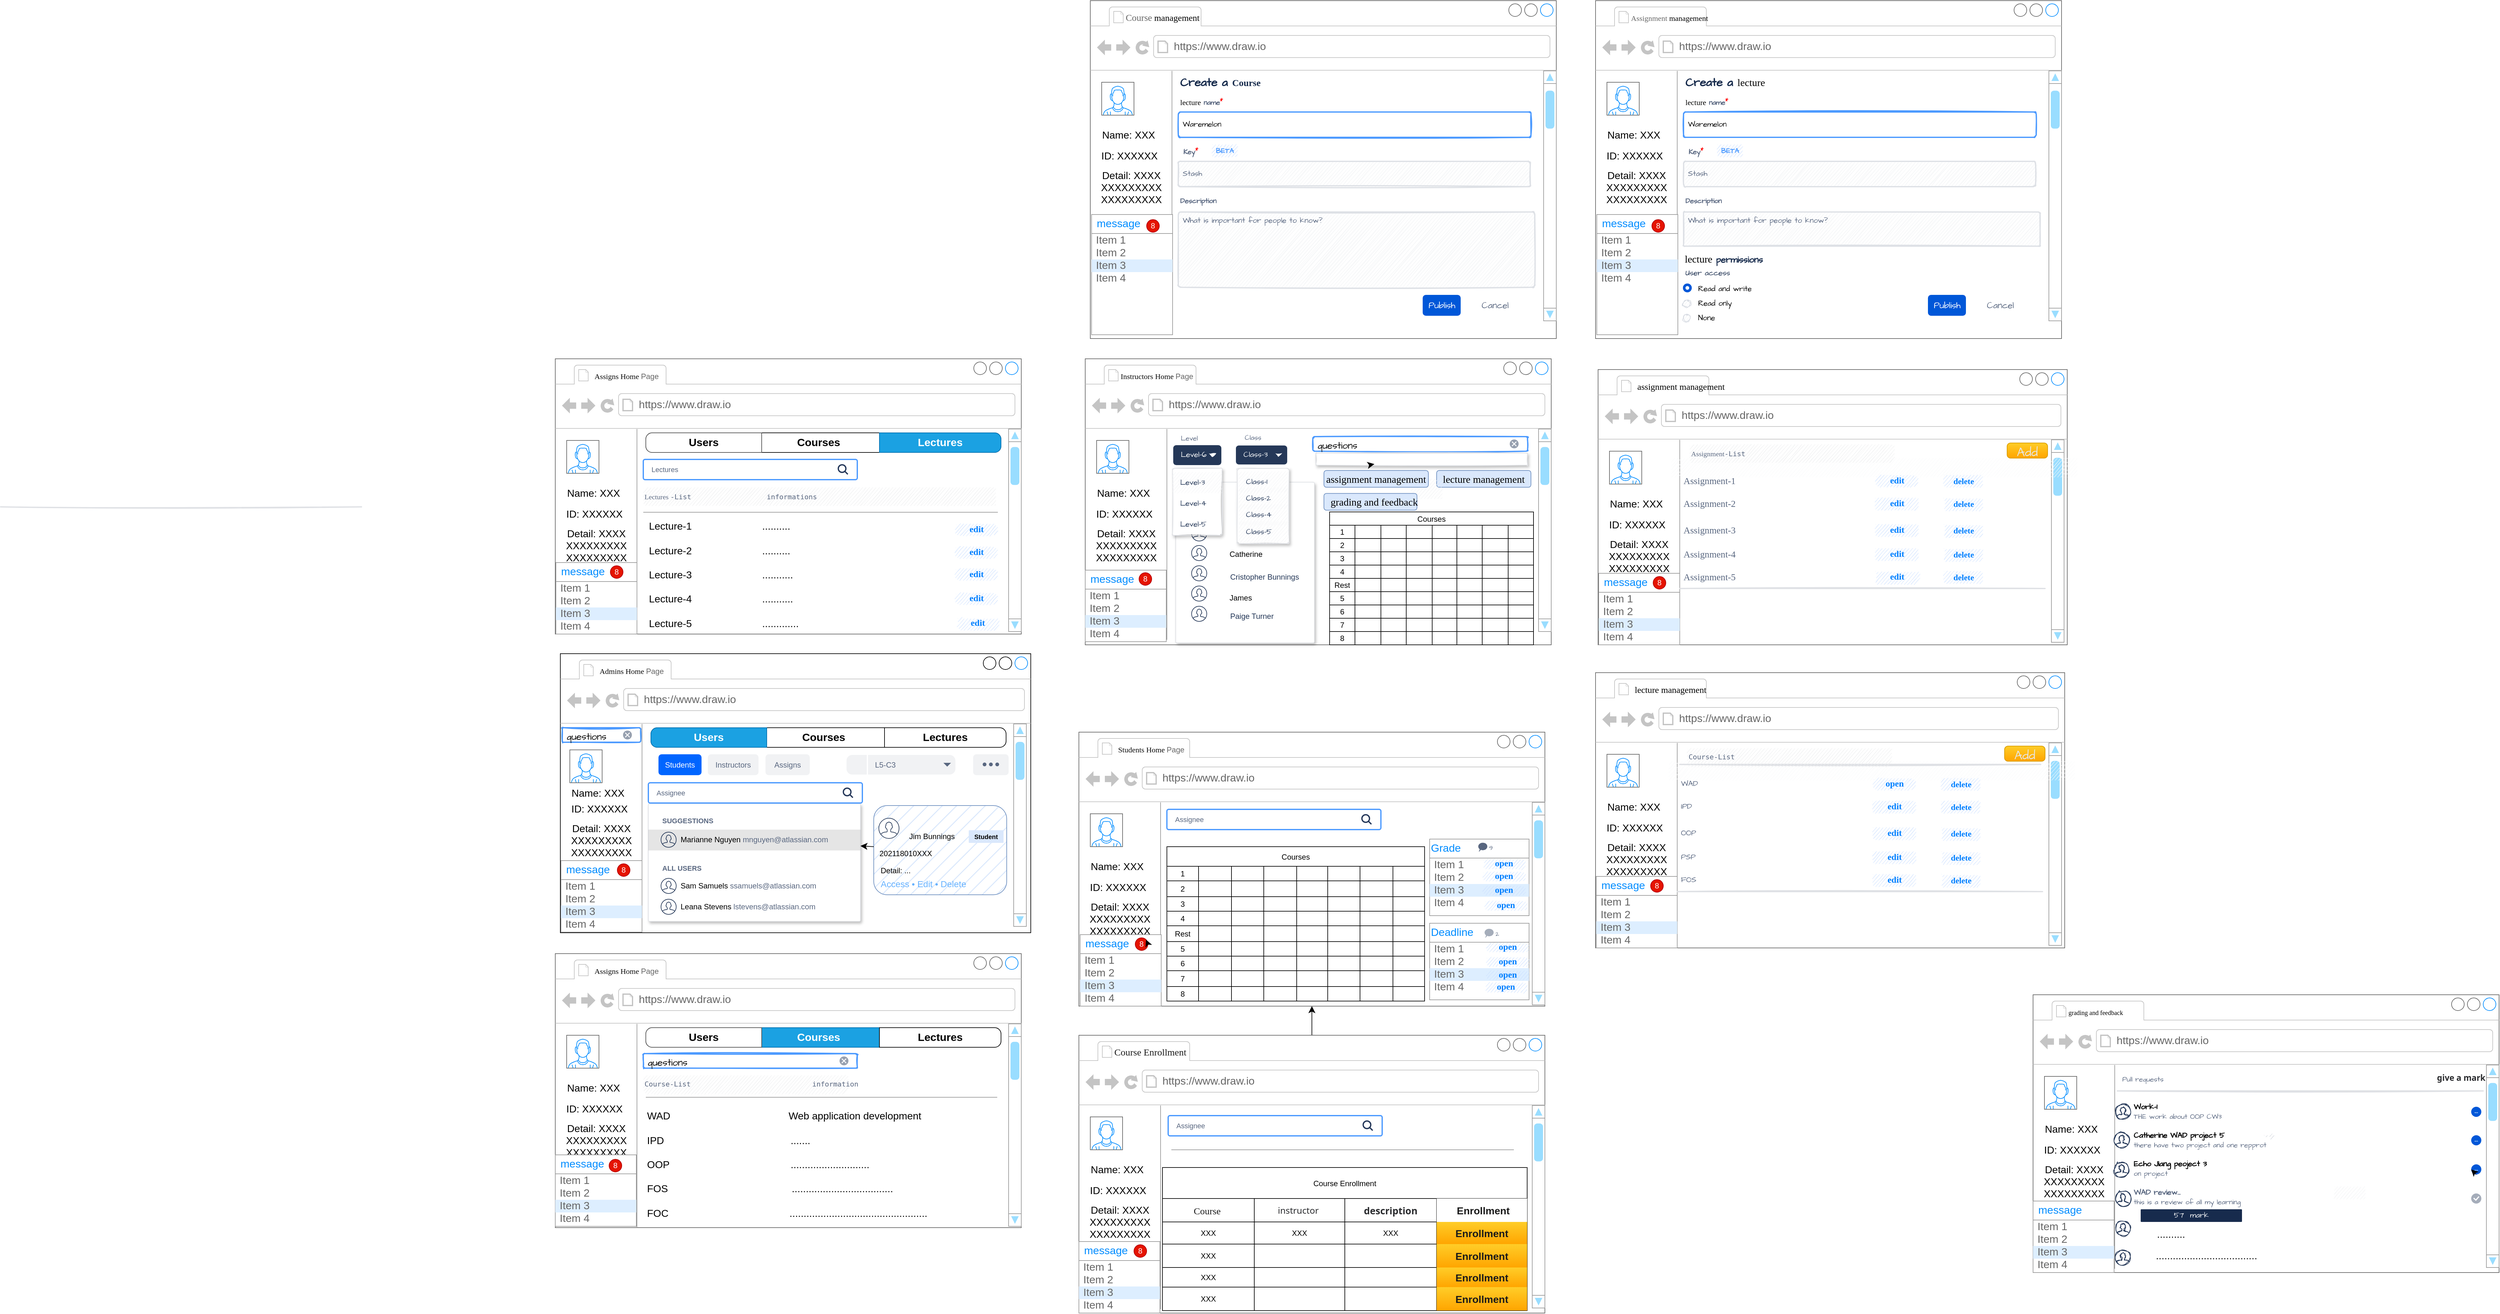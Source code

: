<mxfile version="24.1.0" type="github">
  <diagram name="第 1 页" id="_mK1rpeInKig8EZD3MZd">
    <mxGraphModel dx="2136" dy="1536" grid="0" gridSize="10" guides="1" tooltips="1" connect="1" arrows="1" fold="1" page="0" pageScale="1" pageWidth="827" pageHeight="1169" math="0" shadow="0">
      <root>
        <mxCell id="0" />
        <mxCell id="1" parent="0" />
        <mxCell id="BWHUOpJET-gqt2DuxPi3-319" value="Tyler Smith" style="shape=mxgraph.ios7.icons.user;fillColor=#ffffff;strokeColor=#253858;html=1;fontColor=#253858;align=left;fontSize=12;spacingLeft=10;labelPosition=right;verticalLabelPosition=middle;verticalAlign=middle;" vertex="1" parent="1">
          <mxGeometry x="821" y="215" width="24" height="24" as="geometry">
            <mxPoint x="25" y="37" as="offset" />
          </mxGeometry>
        </mxCell>
        <mxCell id="BWHUOpJET-gqt2DuxPi3-320" value="Cindy Hobbs" style="shape=mxgraph.ios7.icons.user;fillColor=#ffffff;strokeColor=#253858;html=1;fontColor=#253858;align=left;fontSize=12;spacingLeft=10;labelPosition=right;verticalLabelPosition=middle;verticalAlign=middle;" vertex="1" parent="1">
          <mxGeometry x="821" y="183" width="24" height="24" as="geometry">
            <mxPoint x="25" y="5" as="offset" />
          </mxGeometry>
        </mxCell>
        <mxCell id="BWHUOpJET-gqt2DuxPi3-10" value="" style="strokeWidth=1;shadow=0;dashed=0;align=center;html=1;shape=mxgraph.mockup.containers.browserWindow;rSize=0;strokeColor=#666666;strokeColor2=#008cff;strokeColor3=#c4c4c4;mainText=,;recursiveResize=0;container=0;" vertex="1" parent="1">
          <mxGeometry x="653" y="-17" width="736" height="452" as="geometry" />
        </mxCell>
        <mxCell id="ZrGJoh0EI-ShpoaBizYV-5" value="" style="strokeWidth=1;shadow=0;dashed=0;align=center;html=1;shape=mxgraph.mockup.containers.browserWindow;rSize=0;strokeColor=#666666;strokeColor2=#008cff;strokeColor3=#c4c4c4;mainText=,;recursiveResize=0;" parent="1" vertex="1">
          <mxGeometry x="-184" y="-17" width="736" height="435" as="geometry" />
        </mxCell>
        <mxCell id="ZrGJoh0EI-ShpoaBizYV-6" value="&lt;font style=&quot;font-size: 12px;&quot;&gt;&lt;span style=&quot;background-color: initial;&quot;&gt;&lt;span style=&quot;font-family: 宋体;&quot; class=&quot;15&quot;&gt;&lt;font color=&quot;#080808&quot; style=&quot;font-size: 12px;&quot; face=&quot;Times New Roman&quot;&gt;Assigns Home&amp;nbsp;&lt;/font&gt;&lt;/span&gt;&lt;/span&gt;Page&amp;nbsp;&lt;/font&gt;" style="strokeWidth=1;shadow=0;dashed=0;align=center;html=1;shape=mxgraph.mockup.containers.anchor;fontSize=17;fontColor=#666666;align=left;whiteSpace=wrap;" parent="ZrGJoh0EI-ShpoaBizYV-5" vertex="1">
          <mxGeometry x="60" y="14" width="224" height="26" as="geometry" />
        </mxCell>
        <mxCell id="ZrGJoh0EI-ShpoaBizYV-7" value="https://www.draw.io" style="strokeWidth=1;shadow=0;dashed=0;align=center;html=1;shape=mxgraph.mockup.containers.anchor;rSize=0;fontSize=17;fontColor=#666666;align=left;" parent="ZrGJoh0EI-ShpoaBizYV-5" vertex="1">
          <mxGeometry x="130" y="60" width="250" height="26" as="geometry" />
        </mxCell>
        <mxCell id="ZrGJoh0EI-ShpoaBizYV-10" value="" style="verticalLabelPosition=bottom;shadow=0;dashed=0;align=center;html=1;verticalAlign=top;strokeWidth=1;shape=mxgraph.mockup.containers.userMale;strokeColor=#666666;strokeColor2=#008cff;" parent="ZrGJoh0EI-ShpoaBizYV-5" vertex="1">
          <mxGeometry x="18" y="129" width="51" height="52" as="geometry" />
        </mxCell>
        <mxCell id="ZrGJoh0EI-ShpoaBizYV-11" value="" style="verticalLabelPosition=bottom;shadow=0;dashed=0;align=center;html=1;verticalAlign=top;strokeWidth=1;shape=mxgraph.mockup.markup.line;strokeColor=#999999;direction=north;" parent="ZrGJoh0EI-ShpoaBizYV-5" vertex="1">
          <mxGeometry x="119" y="111" width="20" height="322" as="geometry" />
        </mxCell>
        <mxCell id="ZrGJoh0EI-ShpoaBizYV-12" value="" style="verticalLabelPosition=bottom;shadow=0;dashed=0;align=center;html=1;verticalAlign=top;strokeWidth=1;shape=mxgraph.mockup.navigation.scrollBar;strokeColor=#999999;barPos=96.171;fillColor2=#99ddff;strokeColor2=none;direction=north;" parent="ZrGJoh0EI-ShpoaBizYV-5" vertex="1">
          <mxGeometry x="716" y="111" width="20" height="320" as="geometry" />
        </mxCell>
        <mxCell id="ZrGJoh0EI-ShpoaBizYV-13" value="Name: XXX" style="text;strokeColor=none;fillColor=none;html=1;align=center;verticalAlign=middle;whiteSpace=wrap;rounded=0;fontSize=16;" parent="ZrGJoh0EI-ShpoaBizYV-5" vertex="1">
          <mxGeometry x="2" y="197" width="117" height="30" as="geometry" />
        </mxCell>
        <mxCell id="ZrGJoh0EI-ShpoaBizYV-14" value="ID: XXXXXX" style="text;strokeColor=none;fillColor=none;html=1;align=center;verticalAlign=middle;whiteSpace=wrap;rounded=0;fontSize=16;" parent="ZrGJoh0EI-ShpoaBizYV-5" vertex="1">
          <mxGeometry x="8" y="230" width="108" height="30" as="geometry" />
        </mxCell>
        <mxCell id="ZrGJoh0EI-ShpoaBizYV-16" value="Detail: XXXX&lt;div&gt;XXXXX&lt;span style=&quot;background-color: initial;&quot;&gt;X&lt;/span&gt;&lt;span style=&quot;background-color: initial;&quot;&gt;X&lt;/span&gt;&lt;span style=&quot;background-color: initial;&quot;&gt;XX&lt;/span&gt;&lt;/div&gt;&lt;div&gt;&lt;span style=&quot;background-color: initial;&quot;&gt;XXXXXXXXX&lt;/span&gt;&lt;/div&gt;" style="text;strokeColor=none;fillColor=none;html=1;align=center;verticalAlign=middle;whiteSpace=wrap;rounded=0;fontSize=16;" parent="ZrGJoh0EI-ShpoaBizYV-5" vertex="1">
          <mxGeometry x="8" y="264" width="114" height="62" as="geometry" />
        </mxCell>
        <mxCell id="BWHUOpJET-gqt2DuxPi3-20" value="" style="strokeWidth=1;shadow=0;dashed=0;align=center;html=1;shape=mxgraph.mockup.rrect;rSize=10;fillColor=#ffffff;strokeColor=#666666;" vertex="1" parent="ZrGJoh0EI-ShpoaBizYV-5">
          <mxGeometry x="143" y="117" width="561" height="31" as="geometry" />
        </mxCell>
        <mxCell id="BWHUOpJET-gqt2DuxPi3-21" value="Courses" style="strokeWidth=1;shadow=0;dashed=0;align=center;html=1;shape=mxgraph.mockup.rrect;rSize=0;fontSize=17;fontStyle=1;resizeHeight=1;whiteSpace=wrap;" vertex="1" parent="BWHUOpJET-gqt2DuxPi3-20">
          <mxGeometry width="192" height="31" relative="1" as="geometry">
            <mxPoint x="177" as="offset" />
          </mxGeometry>
        </mxCell>
        <mxCell id="BWHUOpJET-gqt2DuxPi3-23" value="Lectures" style="strokeColor=#006EAF;fillColor=#1ba1e2;strokeWidth=1;shadow=0;dashed=0;align=center;html=1;shape=mxgraph.mockup.rightButton;rSize=10;fontSize=17;fontColor=#ffffff;fontStyle=1;resizeHeight=1;whiteSpace=wrap;" vertex="1" parent="BWHUOpJET-gqt2DuxPi3-20">
          <mxGeometry x="1" width="192" height="31" relative="1" as="geometry">
            <mxPoint x="-192" as="offset" />
          </mxGeometry>
        </mxCell>
        <mxCell id="BWHUOpJET-gqt2DuxPi3-24" value="&lt;font color=&quot;#000000&quot;&gt;Users&lt;/font&gt;" style="strokeWidth=1;shadow=0;dashed=0;align=center;html=1;shape=mxgraph.mockup.leftButton;rSize=10;fontSize=17;fontColor=#ffffff;fontStyle=1;fillColor=#FFFFFF;strokeColor=#4D4D4D;resizeHeight=1;whiteSpace=wrap;" vertex="1" parent="BWHUOpJET-gqt2DuxPi3-20">
          <mxGeometry width="183" height="31" relative="1" as="geometry" />
        </mxCell>
        <mxCell id="BWHUOpJET-gqt2DuxPi3-710" value="" style="strokeWidth=1;shadow=0;dashed=0;align=center;html=1;shape=mxgraph.mockup.forms.rrect;rSize=0;strokeColor=#999999;fillColor=#ffffff;" vertex="1" parent="ZrGJoh0EI-ShpoaBizYV-5">
          <mxGeometry x="1" y="323" width="128" height="112" as="geometry" />
        </mxCell>
        <mxCell id="BWHUOpJET-gqt2DuxPi3-711" value="message&amp;nbsp; &amp;nbsp; &amp;nbsp; &amp;nbsp; &amp;nbsp;" style="strokeWidth=1;shadow=0;dashed=0;align=center;html=1;shape=mxgraph.mockup.forms.rrect;rSize=0;strokeColor=#999999;fontColor=#008cff;fontSize=17;fillColor=#ffffff;resizeWidth=1;whiteSpace=wrap;" vertex="1" parent="BWHUOpJET-gqt2DuxPi3-710">
          <mxGeometry width="128" height="30" relative="1" as="geometry">
            <mxPoint y="-1" as="offset" />
          </mxGeometry>
        </mxCell>
        <mxCell id="BWHUOpJET-gqt2DuxPi3-712" value="Item 1" style="strokeWidth=1;shadow=0;dashed=0;align=center;html=1;shape=mxgraph.mockup.forms.anchor;fontSize=17;fontColor=#666666;align=left;spacingLeft=5;resizeWidth=1;whiteSpace=wrap;" vertex="1" parent="BWHUOpJET-gqt2DuxPi3-710">
          <mxGeometry width="128" height="20" relative="1" as="geometry">
            <mxPoint y="30" as="offset" />
          </mxGeometry>
        </mxCell>
        <mxCell id="BWHUOpJET-gqt2DuxPi3-713" value="Item 2" style="strokeWidth=1;shadow=0;dashed=0;align=center;html=1;shape=mxgraph.mockup.forms.anchor;fontSize=17;fontColor=#666666;align=left;spacingLeft=5;resizeWidth=1;whiteSpace=wrap;" vertex="1" parent="BWHUOpJET-gqt2DuxPi3-710">
          <mxGeometry width="128" height="20" relative="1" as="geometry">
            <mxPoint y="50" as="offset" />
          </mxGeometry>
        </mxCell>
        <mxCell id="BWHUOpJET-gqt2DuxPi3-714" value="Item 3" style="strokeWidth=1;shadow=0;dashed=0;align=center;html=1;shape=mxgraph.mockup.forms.rrect;rSize=0;fontSize=17;fontColor=#666666;align=left;spacingLeft=5;fillColor=#ddeeff;strokeColor=none;resizeWidth=1;whiteSpace=wrap;" vertex="1" parent="BWHUOpJET-gqt2DuxPi3-710">
          <mxGeometry width="128" height="20" relative="1" as="geometry">
            <mxPoint y="70" as="offset" />
          </mxGeometry>
        </mxCell>
        <mxCell id="BWHUOpJET-gqt2DuxPi3-715" value="Item 4" style="strokeWidth=1;shadow=0;dashed=0;align=center;html=1;shape=mxgraph.mockup.forms.anchor;fontSize=17;fontColor=#666666;align=left;spacingLeft=5;resizeWidth=1;whiteSpace=wrap;" vertex="1" parent="BWHUOpJET-gqt2DuxPi3-710">
          <mxGeometry width="128" height="20" relative="1" as="geometry">
            <mxPoint y="90" as="offset" />
          </mxGeometry>
        </mxCell>
        <mxCell id="BWHUOpJET-gqt2DuxPi3-721" value="8" style="ellipse;whiteSpace=wrap;html=1;fillColor=#e51400;fontColor=#ffffff;strokeColor=#B20000;" vertex="1" parent="BWHUOpJET-gqt2DuxPi3-710">
          <mxGeometry x="86" y="4" width="20" height="20" as="geometry" />
        </mxCell>
        <mxCell id="BWHUOpJET-gqt2DuxPi3-959" value="&lt;pre&gt;&lt;pre&gt;&lt;font face=&quot;Comic Sans MS&quot;&gt;Lectures &lt;/font&gt;-List                  informations&lt;/pre&gt;&lt;/pre&gt;" style="strokeColor=none;fillColor=#EDEEEF;fontSize=11;fontColor=#596780;rounded=1;html=1;sketch=1;hachureGap=4;pointerEvents=0;fontFamily=Architects Daughter;fontSource=https%3A%2F%2Ffonts.googleapis.com%2Fcss%3Ffamily%3DArchitects%2BDaughter;align=left;" vertex="1" parent="ZrGJoh0EI-ShpoaBizYV-5">
          <mxGeometry x="139" y="203" width="557" height="29" as="geometry" />
        </mxCell>
        <mxCell id="BWHUOpJET-gqt2DuxPi3-1011" value="" style="rounded=1;arcSize=9;fillColor=#ffffff;strokeColor=#4C9AFF;html=1;strokeWidth=2;spacingLeft=30;fontColor=#000000;align=left" vertex="1" parent="ZrGJoh0EI-ShpoaBizYV-5">
          <mxGeometry x="139" y="159" width="338" height="32" as="geometry" />
        </mxCell>
        <mxCell id="BWHUOpJET-gqt2DuxPi3-1012" value="" style="shape=mxgraph.ios7.icons.looking_glass;fillColor=none;strokeColor=#243759;html=1;strokeWidth=2" vertex="1" parent="BWHUOpJET-gqt2DuxPi3-1011">
          <mxGeometry x="1" y="0.5" width="15" height="15" relative="1" as="geometry">
            <mxPoint x="-30" y="-7.5" as="offset" />
          </mxGeometry>
        </mxCell>
        <mxCell id="BWHUOpJET-gqt2DuxPi3-1013" value="Lectures" style="html=1;fillColor=none;strokeColor=none;fontSize=11;align=left;fontColor=#596780;whiteSpace=wrap;" vertex="1" parent="BWHUOpJET-gqt2DuxPi3-1011">
          <mxGeometry x="11" y="6" width="150" height="20" as="geometry" />
        </mxCell>
        <mxCell id="BWHUOpJET-gqt2DuxPi3-1014" value="" style="verticalLabelPosition=bottom;shadow=0;dashed=0;align=center;html=1;verticalAlign=top;strokeWidth=1;shape=mxgraph.mockup.markup.line;strokeColor=#999999;" vertex="1" parent="ZrGJoh0EI-ShpoaBizYV-5">
          <mxGeometry x="139" y="232" width="560" height="21" as="geometry" />
        </mxCell>
        <mxCell id="BWHUOpJET-gqt2DuxPi3-1015" value="Lecture-1&amp;nbsp; &amp;nbsp; &amp;nbsp; &amp;nbsp; &amp;nbsp; &amp;nbsp; &amp;nbsp; &amp;nbsp; &amp;nbsp; &amp;nbsp; &amp;nbsp; &amp;nbsp; &amp;nbsp;..........&lt;div&gt;&lt;br&gt;&lt;/div&gt;&lt;div&gt;Lecture-2&amp;nbsp; &amp;nbsp; &amp;nbsp; &amp;nbsp; &amp;nbsp; &amp;nbsp; &amp;nbsp; &amp;nbsp; &amp;nbsp; &amp;nbsp; &amp;nbsp; &amp;nbsp; &amp;nbsp;..........&lt;/div&gt;&lt;div&gt;&lt;br&gt;&lt;/div&gt;&lt;div&gt;Lecture-3&amp;nbsp; &amp;nbsp; &amp;nbsp; &amp;nbsp; &amp;nbsp; &amp;nbsp; &amp;nbsp; &amp;nbsp; &amp;nbsp; &amp;nbsp; &amp;nbsp; &amp;nbsp; &amp;nbsp;...........&lt;/div&gt;&lt;div&gt;&lt;br&gt;&lt;/div&gt;&lt;div&gt;Lecture-4&amp;nbsp; &amp;nbsp; &amp;nbsp; &amp;nbsp; &amp;nbsp; &amp;nbsp; &amp;nbsp; &amp;nbsp; &amp;nbsp; &amp;nbsp; &amp;nbsp; &amp;nbsp; &amp;nbsp;...........&lt;/div&gt;&lt;div&gt;&lt;br&gt;&lt;/div&gt;&lt;div&gt;Lecture-5&amp;nbsp; &amp;nbsp; &amp;nbsp; &amp;nbsp; &amp;nbsp; &amp;nbsp; &amp;nbsp; &amp;nbsp; &amp;nbsp; &amp;nbsp; &amp;nbsp; &amp;nbsp; &amp;nbsp;.............&lt;/div&gt;" style="text;strokeColor=none;fillColor=none;html=1;align=left;verticalAlign=middle;whiteSpace=wrap;rounded=0;fontSize=16;" vertex="1" parent="ZrGJoh0EI-ShpoaBizYV-5">
          <mxGeometry x="145.5" y="253" width="556" height="175" as="geometry" />
        </mxCell>
        <mxCell id="BWHUOpJET-gqt2DuxPi3-1016" value="&lt;span style=&quot;text-align: left; text-wrap: wrap;&quot;&gt;&lt;font color=&quot;#007fff&quot; style=&quot;font-size: 14px;&quot; face=&quot;Comic Sans MS&quot;&gt;edit&lt;/font&gt;&lt;/span&gt;" style="strokeColor=none;fillColor=#CCE0FF;fontSize=11;fontColor=#3384FF;rounded=1;html=1;align=center;fontStyle=1;sketch=1;hachureGap=4;pointerEvents=0;fontFamily=Architects Daughter;fontSource=https%3A%2F%2Ffonts.googleapis.com%2Fcss%3Ffamily%3DArchitects%2BDaughter;arcSize=50;" vertex="1" parent="ZrGJoh0EI-ShpoaBizYV-5">
          <mxGeometry x="630.5" y="260" width="68.5" height="20" as="geometry" />
        </mxCell>
        <mxCell id="BWHUOpJET-gqt2DuxPi3-1017" value="&lt;span style=&quot;text-align: left; text-wrap: wrap;&quot;&gt;&lt;font color=&quot;#007fff&quot; style=&quot;font-size: 14px;&quot; face=&quot;Comic Sans MS&quot;&gt;edit&lt;/font&gt;&lt;/span&gt;" style="strokeColor=none;fillColor=#CCE0FF;fontSize=11;fontColor=#3384FF;rounded=1;html=1;align=center;fontStyle=1;sketch=1;hachureGap=4;pointerEvents=0;fontFamily=Architects Daughter;fontSource=https%3A%2F%2Ffonts.googleapis.com%2Fcss%3Ffamily%3DArchitects%2BDaughter;arcSize=50;" vertex="1" parent="ZrGJoh0EI-ShpoaBizYV-5">
          <mxGeometry x="630.5" y="296" width="68.5" height="20" as="geometry" />
        </mxCell>
        <mxCell id="BWHUOpJET-gqt2DuxPi3-1018" value="&lt;span style=&quot;text-align: left; text-wrap: wrap;&quot;&gt;&lt;font color=&quot;#007fff&quot; style=&quot;font-size: 14px;&quot; face=&quot;Comic Sans MS&quot;&gt;edit&lt;/font&gt;&lt;/span&gt;" style="strokeColor=none;fillColor=#CCE0FF;fontSize=11;fontColor=#3384FF;rounded=1;html=1;align=center;fontStyle=1;sketch=1;hachureGap=4;pointerEvents=0;fontFamily=Architects Daughter;fontSource=https%3A%2F%2Ffonts.googleapis.com%2Fcss%3Ffamily%3DArchitects%2BDaughter;arcSize=50;" vertex="1" parent="ZrGJoh0EI-ShpoaBizYV-5">
          <mxGeometry x="630.5" y="330.5" width="68.5" height="20" as="geometry" />
        </mxCell>
        <mxCell id="BWHUOpJET-gqt2DuxPi3-1019" value="&lt;span style=&quot;text-align: left; text-wrap: wrap;&quot;&gt;&lt;font color=&quot;#007fff&quot; style=&quot;font-size: 14px;&quot; face=&quot;Comic Sans MS&quot;&gt;edit&lt;/font&gt;&lt;/span&gt;" style="strokeColor=none;fillColor=#CCE0FF;fontSize=11;fontColor=#3384FF;rounded=1;html=1;align=center;fontStyle=1;sketch=1;hachureGap=4;pointerEvents=0;fontFamily=Architects Daughter;fontSource=https%3A%2F%2Ffonts.googleapis.com%2Fcss%3Ffamily%3DArchitects%2BDaughter;arcSize=50;" vertex="1" parent="ZrGJoh0EI-ShpoaBizYV-5">
          <mxGeometry x="630.5" y="369" width="68.5" height="20" as="geometry" />
        </mxCell>
        <mxCell id="BWHUOpJET-gqt2DuxPi3-1020" value="&lt;span style=&quot;text-align: left; text-wrap: wrap;&quot;&gt;&lt;font color=&quot;#007fff&quot; style=&quot;font-size: 14px;&quot; face=&quot;Comic Sans MS&quot;&gt;edit&lt;/font&gt;&lt;/span&gt;" style="strokeColor=none;fillColor=#CCE0FF;fontSize=11;fontColor=#3384FF;rounded=1;html=1;align=center;fontStyle=1;sketch=1;hachureGap=4;pointerEvents=0;fontFamily=Architects Daughter;fontSource=https%3A%2F%2Ffonts.googleapis.com%2Fcss%3Ffamily%3DArchitects%2BDaughter;arcSize=50;" vertex="1" parent="ZrGJoh0EI-ShpoaBizYV-5">
          <mxGeometry x="633" y="408" width="68.5" height="20" as="geometry" />
        </mxCell>
        <mxCell id="BWHUOpJET-gqt2DuxPi3-1" value="" style="strokeWidth=1;shadow=0;dashed=0;align=center;html=1;shape=mxgraph.mockup.containers.browserWindow;rSize=0;strokeColor=#666666;strokeColor2=#008cff;strokeColor3=#c4c4c4;mainText=,;recursiveResize=0;" vertex="1" parent="1">
          <mxGeometry x="643" y="573" width="736" height="433" as="geometry" />
        </mxCell>
        <mxCell id="BWHUOpJET-gqt2DuxPi3-2" value="&lt;font style=&quot;font-size: 12px;&quot;&gt;&lt;span style=&quot;background-color: initial;&quot;&gt;&lt;span style=&quot;font-family: 宋体;&quot; class=&quot;15&quot;&gt;&lt;font color=&quot;#080808&quot; style=&quot;font-size: 12px;&quot; face=&quot;Times New Roman&quot;&gt;Students Home&amp;nbsp;&lt;/font&gt;&lt;/span&gt;&lt;/span&gt;Page&amp;nbsp;&lt;/font&gt;" style="strokeWidth=1;shadow=0;dashed=0;align=center;html=1;shape=mxgraph.mockup.containers.anchor;fontSize=17;fontColor=#666666;align=left;whiteSpace=wrap;" vertex="1" parent="BWHUOpJET-gqt2DuxPi3-1">
          <mxGeometry x="60" y="14" width="224" height="26" as="geometry" />
        </mxCell>
        <mxCell id="BWHUOpJET-gqt2DuxPi3-3" value="https://www.draw.io" style="strokeWidth=1;shadow=0;dashed=0;align=center;html=1;shape=mxgraph.mockup.containers.anchor;rSize=0;fontSize=17;fontColor=#666666;align=left;" vertex="1" parent="BWHUOpJET-gqt2DuxPi3-1">
          <mxGeometry x="130" y="60" width="250" height="26" as="geometry" />
        </mxCell>
        <mxCell id="BWHUOpJET-gqt2DuxPi3-4" value="" style="verticalLabelPosition=bottom;shadow=0;dashed=0;align=center;html=1;verticalAlign=top;strokeWidth=1;shape=mxgraph.mockup.containers.userMale;strokeColor=#666666;strokeColor2=#008cff;" vertex="1" parent="BWHUOpJET-gqt2DuxPi3-1">
          <mxGeometry x="18" y="129" width="51" height="52" as="geometry" />
        </mxCell>
        <mxCell id="BWHUOpJET-gqt2DuxPi3-5" value="" style="verticalLabelPosition=bottom;shadow=0;dashed=0;align=center;html=1;verticalAlign=top;strokeWidth=1;shape=mxgraph.mockup.markup.line;strokeColor=#999999;direction=north;" vertex="1" parent="BWHUOpJET-gqt2DuxPi3-1">
          <mxGeometry x="119" y="111" width="20" height="322" as="geometry" />
        </mxCell>
        <mxCell id="BWHUOpJET-gqt2DuxPi3-6" value="" style="verticalLabelPosition=bottom;shadow=0;dashed=0;align=center;html=1;verticalAlign=top;strokeWidth=1;shape=mxgraph.mockup.navigation.scrollBar;strokeColor=#999999;barPos=96.171;fillColor2=#99ddff;strokeColor2=none;direction=north;" vertex="1" parent="BWHUOpJET-gqt2DuxPi3-1">
          <mxGeometry x="716" y="111" width="20" height="320" as="geometry" />
        </mxCell>
        <mxCell id="BWHUOpJET-gqt2DuxPi3-7" value="Name: XXX" style="text;strokeColor=none;fillColor=none;html=1;align=center;verticalAlign=middle;whiteSpace=wrap;rounded=0;fontSize=16;" vertex="1" parent="BWHUOpJET-gqt2DuxPi3-1">
          <mxGeometry x="2" y="197" width="117" height="30" as="geometry" />
        </mxCell>
        <mxCell id="BWHUOpJET-gqt2DuxPi3-8" value="ID: XXXXXX" style="text;strokeColor=none;fillColor=none;html=1;align=center;verticalAlign=middle;whiteSpace=wrap;rounded=0;fontSize=16;" vertex="1" parent="BWHUOpJET-gqt2DuxPi3-1">
          <mxGeometry x="8" y="230" width="108" height="30" as="geometry" />
        </mxCell>
        <mxCell id="BWHUOpJET-gqt2DuxPi3-9" value="Detail: XXXX&lt;div&gt;XXXXX&lt;span style=&quot;background-color: initial;&quot;&gt;X&lt;/span&gt;&lt;span style=&quot;background-color: initial;&quot;&gt;X&lt;/span&gt;&lt;span style=&quot;background-color: initial;&quot;&gt;XX&lt;/span&gt;&lt;/div&gt;&lt;div&gt;&lt;span style=&quot;background-color: initial;&quot;&gt;XXXXXXXXX&lt;/span&gt;&lt;/div&gt;" style="text;strokeColor=none;fillColor=none;html=1;align=center;verticalAlign=middle;whiteSpace=wrap;rounded=0;fontSize=16;" vertex="1" parent="BWHUOpJET-gqt2DuxPi3-1">
          <mxGeometry x="8" y="264" width="114" height="62" as="geometry" />
        </mxCell>
        <mxCell id="BWHUOpJET-gqt2DuxPi3-327" value="Courses" style="shape=table;startSize=31;container=1;collapsible=0;childLayout=tableLayout;" vertex="1" parent="BWHUOpJET-gqt2DuxPi3-1">
          <mxGeometry x="139" y="181" width="407" height="244" as="geometry" />
        </mxCell>
        <mxCell id="BWHUOpJET-gqt2DuxPi3-328" value="" style="shape=tableRow;horizontal=0;startSize=0;swimlaneHead=0;swimlaneBody=0;strokeColor=inherit;top=0;left=0;bottom=0;right=0;collapsible=0;dropTarget=0;fillColor=none;points=[[0,0.5],[1,0.5]];portConstraint=eastwest;" vertex="1" parent="BWHUOpJET-gqt2DuxPi3-327">
          <mxGeometry y="31" width="407" height="23" as="geometry" />
        </mxCell>
        <mxCell id="BWHUOpJET-gqt2DuxPi3-329" value="1" style="shape=partialRectangle;html=1;whiteSpace=wrap;connectable=0;strokeColor=inherit;overflow=hidden;fillColor=none;top=0;left=0;bottom=0;right=0;pointerEvents=1;" vertex="1" parent="BWHUOpJET-gqt2DuxPi3-328">
          <mxGeometry width="50" height="23" as="geometry">
            <mxRectangle width="50" height="23" as="alternateBounds" />
          </mxGeometry>
        </mxCell>
        <mxCell id="BWHUOpJET-gqt2DuxPi3-330" value="" style="shape=partialRectangle;html=1;whiteSpace=wrap;connectable=0;strokeColor=inherit;overflow=hidden;fillColor=none;top=0;left=0;bottom=0;right=0;pointerEvents=1;" vertex="1" parent="BWHUOpJET-gqt2DuxPi3-328">
          <mxGeometry x="50" width="52" height="23" as="geometry">
            <mxRectangle width="52" height="23" as="alternateBounds" />
          </mxGeometry>
        </mxCell>
        <mxCell id="BWHUOpJET-gqt2DuxPi3-331" value="" style="shape=partialRectangle;html=1;whiteSpace=wrap;connectable=0;strokeColor=inherit;overflow=hidden;fillColor=none;top=0;left=0;bottom=0;right=0;pointerEvents=1;" vertex="1" parent="BWHUOpJET-gqt2DuxPi3-328">
          <mxGeometry x="102" width="51" height="23" as="geometry">
            <mxRectangle width="51" height="23" as="alternateBounds" />
          </mxGeometry>
        </mxCell>
        <mxCell id="BWHUOpJET-gqt2DuxPi3-332" value="" style="shape=partialRectangle;html=1;whiteSpace=wrap;connectable=0;strokeColor=inherit;overflow=hidden;fillColor=none;top=0;left=0;bottom=0;right=0;pointerEvents=1;" vertex="1" parent="BWHUOpJET-gqt2DuxPi3-328">
          <mxGeometry x="153" width="52" height="23" as="geometry">
            <mxRectangle width="52" height="23" as="alternateBounds" />
          </mxGeometry>
        </mxCell>
        <mxCell id="BWHUOpJET-gqt2DuxPi3-333" value="" style="shape=partialRectangle;html=1;whiteSpace=wrap;connectable=0;strokeColor=inherit;overflow=hidden;fillColor=none;top=0;left=0;bottom=0;right=0;pointerEvents=1;" vertex="1" parent="BWHUOpJET-gqt2DuxPi3-328">
          <mxGeometry x="205" width="49" height="23" as="geometry">
            <mxRectangle width="49" height="23" as="alternateBounds" />
          </mxGeometry>
        </mxCell>
        <mxCell id="BWHUOpJET-gqt2DuxPi3-334" value="" style="shape=partialRectangle;html=1;whiteSpace=wrap;connectable=0;strokeColor=inherit;overflow=hidden;fillColor=none;top=0;left=0;bottom=0;right=0;pointerEvents=1;" vertex="1" parent="BWHUOpJET-gqt2DuxPi3-328">
          <mxGeometry x="254" width="51" height="23" as="geometry">
            <mxRectangle width="51" height="23" as="alternateBounds" />
          </mxGeometry>
        </mxCell>
        <mxCell id="BWHUOpJET-gqt2DuxPi3-335" value="" style="shape=partialRectangle;html=1;whiteSpace=wrap;connectable=0;strokeColor=inherit;overflow=hidden;fillColor=none;top=0;left=0;bottom=0;right=0;pointerEvents=1;" vertex="1" parent="BWHUOpJET-gqt2DuxPi3-328">
          <mxGeometry x="305" width="52" height="23" as="geometry">
            <mxRectangle width="52" height="23" as="alternateBounds" />
          </mxGeometry>
        </mxCell>
        <mxCell id="BWHUOpJET-gqt2DuxPi3-336" value="" style="shape=partialRectangle;html=1;whiteSpace=wrap;connectable=0;strokeColor=inherit;overflow=hidden;fillColor=none;top=0;left=0;bottom=0;right=0;pointerEvents=1;" vertex="1" parent="BWHUOpJET-gqt2DuxPi3-328">
          <mxGeometry x="357" width="50" height="23" as="geometry">
            <mxRectangle width="50" height="23" as="alternateBounds" />
          </mxGeometry>
        </mxCell>
        <mxCell id="BWHUOpJET-gqt2DuxPi3-337" value="" style="shape=tableRow;horizontal=0;startSize=0;swimlaneHead=0;swimlaneBody=0;strokeColor=inherit;top=0;left=0;bottom=0;right=0;collapsible=0;dropTarget=0;fillColor=none;points=[[0,0.5],[1,0.5]];portConstraint=eastwest;" vertex="1" parent="BWHUOpJET-gqt2DuxPi3-327">
          <mxGeometry y="54" width="407" height="25" as="geometry" />
        </mxCell>
        <mxCell id="BWHUOpJET-gqt2DuxPi3-338" value="2" style="shape=partialRectangle;html=1;whiteSpace=wrap;connectable=0;strokeColor=inherit;overflow=hidden;fillColor=none;top=0;left=0;bottom=0;right=0;pointerEvents=1;" vertex="1" parent="BWHUOpJET-gqt2DuxPi3-337">
          <mxGeometry width="50" height="25" as="geometry">
            <mxRectangle width="50" height="25" as="alternateBounds" />
          </mxGeometry>
        </mxCell>
        <mxCell id="BWHUOpJET-gqt2DuxPi3-339" value="" style="shape=partialRectangle;html=1;whiteSpace=wrap;connectable=0;strokeColor=inherit;overflow=hidden;fillColor=none;top=0;left=0;bottom=0;right=0;pointerEvents=1;" vertex="1" parent="BWHUOpJET-gqt2DuxPi3-337">
          <mxGeometry x="50" width="52" height="25" as="geometry">
            <mxRectangle width="52" height="25" as="alternateBounds" />
          </mxGeometry>
        </mxCell>
        <mxCell id="BWHUOpJET-gqt2DuxPi3-340" value="" style="shape=partialRectangle;html=1;whiteSpace=wrap;connectable=0;strokeColor=inherit;overflow=hidden;fillColor=none;top=0;left=0;bottom=0;right=0;pointerEvents=1;" vertex="1" parent="BWHUOpJET-gqt2DuxPi3-337">
          <mxGeometry x="102" width="51" height="25" as="geometry">
            <mxRectangle width="51" height="25" as="alternateBounds" />
          </mxGeometry>
        </mxCell>
        <mxCell id="BWHUOpJET-gqt2DuxPi3-341" value="" style="shape=partialRectangle;html=1;whiteSpace=wrap;connectable=0;strokeColor=inherit;overflow=hidden;fillColor=none;top=0;left=0;bottom=0;right=0;pointerEvents=1;" vertex="1" parent="BWHUOpJET-gqt2DuxPi3-337">
          <mxGeometry x="153" width="52" height="25" as="geometry">
            <mxRectangle width="52" height="25" as="alternateBounds" />
          </mxGeometry>
        </mxCell>
        <mxCell id="BWHUOpJET-gqt2DuxPi3-342" value="" style="shape=partialRectangle;html=1;whiteSpace=wrap;connectable=0;strokeColor=inherit;overflow=hidden;fillColor=none;top=0;left=0;bottom=0;right=0;pointerEvents=1;" vertex="1" parent="BWHUOpJET-gqt2DuxPi3-337">
          <mxGeometry x="205" width="49" height="25" as="geometry">
            <mxRectangle width="49" height="25" as="alternateBounds" />
          </mxGeometry>
        </mxCell>
        <mxCell id="BWHUOpJET-gqt2DuxPi3-343" value="" style="shape=partialRectangle;html=1;whiteSpace=wrap;connectable=0;strokeColor=inherit;overflow=hidden;fillColor=none;top=0;left=0;bottom=0;right=0;pointerEvents=1;" vertex="1" parent="BWHUOpJET-gqt2DuxPi3-337">
          <mxGeometry x="254" width="51" height="25" as="geometry">
            <mxRectangle width="51" height="25" as="alternateBounds" />
          </mxGeometry>
        </mxCell>
        <mxCell id="BWHUOpJET-gqt2DuxPi3-344" value="" style="shape=partialRectangle;html=1;whiteSpace=wrap;connectable=0;strokeColor=inherit;overflow=hidden;fillColor=none;top=0;left=0;bottom=0;right=0;pointerEvents=1;" vertex="1" parent="BWHUOpJET-gqt2DuxPi3-337">
          <mxGeometry x="305" width="52" height="25" as="geometry">
            <mxRectangle width="52" height="25" as="alternateBounds" />
          </mxGeometry>
        </mxCell>
        <mxCell id="BWHUOpJET-gqt2DuxPi3-345" value="" style="shape=partialRectangle;html=1;whiteSpace=wrap;connectable=0;strokeColor=inherit;overflow=hidden;fillColor=none;top=0;left=0;bottom=0;right=0;pointerEvents=1;" vertex="1" parent="BWHUOpJET-gqt2DuxPi3-337">
          <mxGeometry x="357" width="50" height="25" as="geometry">
            <mxRectangle width="50" height="25" as="alternateBounds" />
          </mxGeometry>
        </mxCell>
        <mxCell id="BWHUOpJET-gqt2DuxPi3-346" value="" style="shape=tableRow;horizontal=0;startSize=0;swimlaneHead=0;swimlaneBody=0;strokeColor=inherit;top=0;left=0;bottom=0;right=0;collapsible=0;dropTarget=0;fillColor=none;points=[[0,0.5],[1,0.5]];portConstraint=eastwest;" vertex="1" parent="BWHUOpJET-gqt2DuxPi3-327">
          <mxGeometry y="79" width="407" height="23" as="geometry" />
        </mxCell>
        <mxCell id="BWHUOpJET-gqt2DuxPi3-347" value="3" style="shape=partialRectangle;html=1;whiteSpace=wrap;connectable=0;strokeColor=inherit;overflow=hidden;fillColor=none;top=0;left=0;bottom=0;right=0;pointerEvents=1;" vertex="1" parent="BWHUOpJET-gqt2DuxPi3-346">
          <mxGeometry width="50" height="23" as="geometry">
            <mxRectangle width="50" height="23" as="alternateBounds" />
          </mxGeometry>
        </mxCell>
        <mxCell id="BWHUOpJET-gqt2DuxPi3-348" value="" style="shape=partialRectangle;html=1;whiteSpace=wrap;connectable=0;strokeColor=inherit;overflow=hidden;fillColor=none;top=0;left=0;bottom=0;right=0;pointerEvents=1;" vertex="1" parent="BWHUOpJET-gqt2DuxPi3-346">
          <mxGeometry x="50" width="52" height="23" as="geometry">
            <mxRectangle width="52" height="23" as="alternateBounds" />
          </mxGeometry>
        </mxCell>
        <mxCell id="BWHUOpJET-gqt2DuxPi3-349" value="" style="shape=partialRectangle;html=1;whiteSpace=wrap;connectable=0;strokeColor=inherit;overflow=hidden;fillColor=none;top=0;left=0;bottom=0;right=0;pointerEvents=1;" vertex="1" parent="BWHUOpJET-gqt2DuxPi3-346">
          <mxGeometry x="102" width="51" height="23" as="geometry">
            <mxRectangle width="51" height="23" as="alternateBounds" />
          </mxGeometry>
        </mxCell>
        <mxCell id="BWHUOpJET-gqt2DuxPi3-350" value="" style="shape=partialRectangle;html=1;whiteSpace=wrap;connectable=0;strokeColor=inherit;overflow=hidden;fillColor=none;top=0;left=0;bottom=0;right=0;pointerEvents=1;" vertex="1" parent="BWHUOpJET-gqt2DuxPi3-346">
          <mxGeometry x="153" width="52" height="23" as="geometry">
            <mxRectangle width="52" height="23" as="alternateBounds" />
          </mxGeometry>
        </mxCell>
        <mxCell id="BWHUOpJET-gqt2DuxPi3-351" value="" style="shape=partialRectangle;html=1;whiteSpace=wrap;connectable=0;strokeColor=inherit;overflow=hidden;fillColor=none;top=0;left=0;bottom=0;right=0;pointerEvents=1;" vertex="1" parent="BWHUOpJET-gqt2DuxPi3-346">
          <mxGeometry x="205" width="49" height="23" as="geometry">
            <mxRectangle width="49" height="23" as="alternateBounds" />
          </mxGeometry>
        </mxCell>
        <mxCell id="BWHUOpJET-gqt2DuxPi3-352" value="" style="shape=partialRectangle;html=1;whiteSpace=wrap;connectable=0;strokeColor=inherit;overflow=hidden;fillColor=none;top=0;left=0;bottom=0;right=0;pointerEvents=1;" vertex="1" parent="BWHUOpJET-gqt2DuxPi3-346">
          <mxGeometry x="254" width="51" height="23" as="geometry">
            <mxRectangle width="51" height="23" as="alternateBounds" />
          </mxGeometry>
        </mxCell>
        <mxCell id="BWHUOpJET-gqt2DuxPi3-353" value="" style="shape=partialRectangle;html=1;whiteSpace=wrap;connectable=0;strokeColor=inherit;overflow=hidden;fillColor=none;top=0;left=0;bottom=0;right=0;pointerEvents=1;" vertex="1" parent="BWHUOpJET-gqt2DuxPi3-346">
          <mxGeometry x="305" width="52" height="23" as="geometry">
            <mxRectangle width="52" height="23" as="alternateBounds" />
          </mxGeometry>
        </mxCell>
        <mxCell id="BWHUOpJET-gqt2DuxPi3-354" value="" style="shape=partialRectangle;html=1;whiteSpace=wrap;connectable=0;strokeColor=inherit;overflow=hidden;fillColor=none;top=0;left=0;bottom=0;right=0;pointerEvents=1;" vertex="1" parent="BWHUOpJET-gqt2DuxPi3-346">
          <mxGeometry x="357" width="50" height="23" as="geometry">
            <mxRectangle width="50" height="23" as="alternateBounds" />
          </mxGeometry>
        </mxCell>
        <mxCell id="BWHUOpJET-gqt2DuxPi3-355" value="" style="shape=tableRow;horizontal=0;startSize=0;swimlaneHead=0;swimlaneBody=0;strokeColor=inherit;top=0;left=0;bottom=0;right=0;collapsible=0;dropTarget=0;fillColor=none;points=[[0,0.5],[1,0.5]];portConstraint=eastwest;" vertex="1" parent="BWHUOpJET-gqt2DuxPi3-327">
          <mxGeometry y="102" width="407" height="23" as="geometry" />
        </mxCell>
        <mxCell id="BWHUOpJET-gqt2DuxPi3-356" value="4" style="shape=partialRectangle;html=1;whiteSpace=wrap;connectable=0;strokeColor=inherit;overflow=hidden;fillColor=none;top=0;left=0;bottom=0;right=0;pointerEvents=1;" vertex="1" parent="BWHUOpJET-gqt2DuxPi3-355">
          <mxGeometry width="50" height="23" as="geometry">
            <mxRectangle width="50" height="23" as="alternateBounds" />
          </mxGeometry>
        </mxCell>
        <mxCell id="BWHUOpJET-gqt2DuxPi3-357" value="" style="shape=partialRectangle;html=1;whiteSpace=wrap;connectable=0;strokeColor=inherit;overflow=hidden;fillColor=none;top=0;left=0;bottom=0;right=0;pointerEvents=1;" vertex="1" parent="BWHUOpJET-gqt2DuxPi3-355">
          <mxGeometry x="50" width="52" height="23" as="geometry">
            <mxRectangle width="52" height="23" as="alternateBounds" />
          </mxGeometry>
        </mxCell>
        <mxCell id="BWHUOpJET-gqt2DuxPi3-358" value="" style="shape=partialRectangle;html=1;whiteSpace=wrap;connectable=0;strokeColor=inherit;overflow=hidden;fillColor=none;top=0;left=0;bottom=0;right=0;pointerEvents=1;" vertex="1" parent="BWHUOpJET-gqt2DuxPi3-355">
          <mxGeometry x="102" width="51" height="23" as="geometry">
            <mxRectangle width="51" height="23" as="alternateBounds" />
          </mxGeometry>
        </mxCell>
        <mxCell id="BWHUOpJET-gqt2DuxPi3-359" value="" style="shape=partialRectangle;html=1;whiteSpace=wrap;connectable=0;strokeColor=inherit;overflow=hidden;fillColor=none;top=0;left=0;bottom=0;right=0;pointerEvents=1;" vertex="1" parent="BWHUOpJET-gqt2DuxPi3-355">
          <mxGeometry x="153" width="52" height="23" as="geometry">
            <mxRectangle width="52" height="23" as="alternateBounds" />
          </mxGeometry>
        </mxCell>
        <mxCell id="BWHUOpJET-gqt2DuxPi3-360" value="" style="shape=partialRectangle;html=1;whiteSpace=wrap;connectable=0;strokeColor=inherit;overflow=hidden;fillColor=none;top=0;left=0;bottom=0;right=0;pointerEvents=1;" vertex="1" parent="BWHUOpJET-gqt2DuxPi3-355">
          <mxGeometry x="205" width="49" height="23" as="geometry">
            <mxRectangle width="49" height="23" as="alternateBounds" />
          </mxGeometry>
        </mxCell>
        <mxCell id="BWHUOpJET-gqt2DuxPi3-361" value="" style="shape=partialRectangle;html=1;whiteSpace=wrap;connectable=0;strokeColor=inherit;overflow=hidden;fillColor=none;top=0;left=0;bottom=0;right=0;pointerEvents=1;" vertex="1" parent="BWHUOpJET-gqt2DuxPi3-355">
          <mxGeometry x="254" width="51" height="23" as="geometry">
            <mxRectangle width="51" height="23" as="alternateBounds" />
          </mxGeometry>
        </mxCell>
        <mxCell id="BWHUOpJET-gqt2DuxPi3-362" value="" style="shape=partialRectangle;html=1;whiteSpace=wrap;connectable=0;strokeColor=inherit;overflow=hidden;fillColor=none;top=0;left=0;bottom=0;right=0;pointerEvents=1;" vertex="1" parent="BWHUOpJET-gqt2DuxPi3-355">
          <mxGeometry x="305" width="52" height="23" as="geometry">
            <mxRectangle width="52" height="23" as="alternateBounds" />
          </mxGeometry>
        </mxCell>
        <mxCell id="BWHUOpJET-gqt2DuxPi3-363" value="" style="shape=partialRectangle;html=1;whiteSpace=wrap;connectable=0;strokeColor=inherit;overflow=hidden;fillColor=none;top=0;left=0;bottom=0;right=0;pointerEvents=1;" vertex="1" parent="BWHUOpJET-gqt2DuxPi3-355">
          <mxGeometry x="357" width="50" height="23" as="geometry">
            <mxRectangle width="50" height="23" as="alternateBounds" />
          </mxGeometry>
        </mxCell>
        <mxCell id="BWHUOpJET-gqt2DuxPi3-364" value="" style="shape=tableRow;horizontal=0;startSize=0;swimlaneHead=0;swimlaneBody=0;strokeColor=inherit;top=0;left=0;bottom=0;right=0;collapsible=0;dropTarget=0;fillColor=none;points=[[0,0.5],[1,0.5]];portConstraint=eastwest;" vertex="1" parent="BWHUOpJET-gqt2DuxPi3-327">
          <mxGeometry y="125" width="407" height="25" as="geometry" />
        </mxCell>
        <mxCell id="BWHUOpJET-gqt2DuxPi3-365" value="Rest" style="shape=partialRectangle;html=1;whiteSpace=wrap;connectable=0;strokeColor=inherit;overflow=hidden;fillColor=none;top=0;left=0;bottom=0;right=0;pointerEvents=1;" vertex="1" parent="BWHUOpJET-gqt2DuxPi3-364">
          <mxGeometry width="50" height="25" as="geometry">
            <mxRectangle width="50" height="25" as="alternateBounds" />
          </mxGeometry>
        </mxCell>
        <mxCell id="BWHUOpJET-gqt2DuxPi3-366" value="" style="shape=partialRectangle;html=1;whiteSpace=wrap;connectable=0;strokeColor=inherit;overflow=hidden;fillColor=none;top=0;left=0;bottom=0;right=0;pointerEvents=1;" vertex="1" parent="BWHUOpJET-gqt2DuxPi3-364">
          <mxGeometry x="50" width="52" height="25" as="geometry">
            <mxRectangle width="52" height="25" as="alternateBounds" />
          </mxGeometry>
        </mxCell>
        <mxCell id="BWHUOpJET-gqt2DuxPi3-367" value="" style="shape=partialRectangle;html=1;whiteSpace=wrap;connectable=0;strokeColor=inherit;overflow=hidden;fillColor=none;top=0;left=0;bottom=0;right=0;pointerEvents=1;" vertex="1" parent="BWHUOpJET-gqt2DuxPi3-364">
          <mxGeometry x="102" width="51" height="25" as="geometry">
            <mxRectangle width="51" height="25" as="alternateBounds" />
          </mxGeometry>
        </mxCell>
        <mxCell id="BWHUOpJET-gqt2DuxPi3-368" value="" style="shape=partialRectangle;html=1;whiteSpace=wrap;connectable=0;strokeColor=inherit;overflow=hidden;fillColor=none;top=0;left=0;bottom=0;right=0;pointerEvents=1;" vertex="1" parent="BWHUOpJET-gqt2DuxPi3-364">
          <mxGeometry x="153" width="52" height="25" as="geometry">
            <mxRectangle width="52" height="25" as="alternateBounds" />
          </mxGeometry>
        </mxCell>
        <mxCell id="BWHUOpJET-gqt2DuxPi3-369" value="" style="shape=partialRectangle;html=1;whiteSpace=wrap;connectable=0;strokeColor=inherit;overflow=hidden;fillColor=none;top=0;left=0;bottom=0;right=0;pointerEvents=1;" vertex="1" parent="BWHUOpJET-gqt2DuxPi3-364">
          <mxGeometry x="205" width="49" height="25" as="geometry">
            <mxRectangle width="49" height="25" as="alternateBounds" />
          </mxGeometry>
        </mxCell>
        <mxCell id="BWHUOpJET-gqt2DuxPi3-370" value="" style="shape=partialRectangle;html=1;whiteSpace=wrap;connectable=0;strokeColor=inherit;overflow=hidden;fillColor=none;top=0;left=0;bottom=0;right=0;pointerEvents=1;" vertex="1" parent="BWHUOpJET-gqt2DuxPi3-364">
          <mxGeometry x="254" width="51" height="25" as="geometry">
            <mxRectangle width="51" height="25" as="alternateBounds" />
          </mxGeometry>
        </mxCell>
        <mxCell id="BWHUOpJET-gqt2DuxPi3-371" value="" style="shape=partialRectangle;html=1;whiteSpace=wrap;connectable=0;strokeColor=inherit;overflow=hidden;fillColor=none;top=0;left=0;bottom=0;right=0;pointerEvents=1;" vertex="1" parent="BWHUOpJET-gqt2DuxPi3-364">
          <mxGeometry x="305" width="52" height="25" as="geometry">
            <mxRectangle width="52" height="25" as="alternateBounds" />
          </mxGeometry>
        </mxCell>
        <mxCell id="BWHUOpJET-gqt2DuxPi3-372" value="" style="shape=partialRectangle;html=1;whiteSpace=wrap;connectable=0;strokeColor=inherit;overflow=hidden;fillColor=none;top=0;left=0;bottom=0;right=0;pointerEvents=1;" vertex="1" parent="BWHUOpJET-gqt2DuxPi3-364">
          <mxGeometry x="357" width="50" height="25" as="geometry">
            <mxRectangle width="50" height="25" as="alternateBounds" />
          </mxGeometry>
        </mxCell>
        <mxCell id="BWHUOpJET-gqt2DuxPi3-373" value="" style="shape=tableRow;horizontal=0;startSize=0;swimlaneHead=0;swimlaneBody=0;strokeColor=inherit;top=0;left=0;bottom=0;right=0;collapsible=0;dropTarget=0;fillColor=none;points=[[0,0.5],[1,0.5]];portConstraint=eastwest;" vertex="1" parent="BWHUOpJET-gqt2DuxPi3-327">
          <mxGeometry y="150" width="407" height="23" as="geometry" />
        </mxCell>
        <mxCell id="BWHUOpJET-gqt2DuxPi3-374" value="5" style="shape=partialRectangle;html=1;whiteSpace=wrap;connectable=0;strokeColor=inherit;overflow=hidden;fillColor=none;top=0;left=0;bottom=0;right=0;pointerEvents=1;" vertex="1" parent="BWHUOpJET-gqt2DuxPi3-373">
          <mxGeometry width="50" height="23" as="geometry">
            <mxRectangle width="50" height="23" as="alternateBounds" />
          </mxGeometry>
        </mxCell>
        <mxCell id="BWHUOpJET-gqt2DuxPi3-375" value="" style="shape=partialRectangle;html=1;whiteSpace=wrap;connectable=0;strokeColor=inherit;overflow=hidden;fillColor=none;top=0;left=0;bottom=0;right=0;pointerEvents=1;" vertex="1" parent="BWHUOpJET-gqt2DuxPi3-373">
          <mxGeometry x="50" width="52" height="23" as="geometry">
            <mxRectangle width="52" height="23" as="alternateBounds" />
          </mxGeometry>
        </mxCell>
        <mxCell id="BWHUOpJET-gqt2DuxPi3-376" value="" style="shape=partialRectangle;html=1;whiteSpace=wrap;connectable=0;strokeColor=inherit;overflow=hidden;fillColor=none;top=0;left=0;bottom=0;right=0;pointerEvents=1;" vertex="1" parent="BWHUOpJET-gqt2DuxPi3-373">
          <mxGeometry x="102" width="51" height="23" as="geometry">
            <mxRectangle width="51" height="23" as="alternateBounds" />
          </mxGeometry>
        </mxCell>
        <mxCell id="BWHUOpJET-gqt2DuxPi3-377" value="" style="shape=partialRectangle;html=1;whiteSpace=wrap;connectable=0;strokeColor=inherit;overflow=hidden;fillColor=none;top=0;left=0;bottom=0;right=0;pointerEvents=1;" vertex="1" parent="BWHUOpJET-gqt2DuxPi3-373">
          <mxGeometry x="153" width="52" height="23" as="geometry">
            <mxRectangle width="52" height="23" as="alternateBounds" />
          </mxGeometry>
        </mxCell>
        <mxCell id="BWHUOpJET-gqt2DuxPi3-378" value="" style="shape=partialRectangle;html=1;whiteSpace=wrap;connectable=0;strokeColor=inherit;overflow=hidden;fillColor=none;top=0;left=0;bottom=0;right=0;pointerEvents=1;" vertex="1" parent="BWHUOpJET-gqt2DuxPi3-373">
          <mxGeometry x="205" width="49" height="23" as="geometry">
            <mxRectangle width="49" height="23" as="alternateBounds" />
          </mxGeometry>
        </mxCell>
        <mxCell id="BWHUOpJET-gqt2DuxPi3-379" value="" style="shape=partialRectangle;html=1;whiteSpace=wrap;connectable=0;strokeColor=inherit;overflow=hidden;fillColor=none;top=0;left=0;bottom=0;right=0;pointerEvents=1;" vertex="1" parent="BWHUOpJET-gqt2DuxPi3-373">
          <mxGeometry x="254" width="51" height="23" as="geometry">
            <mxRectangle width="51" height="23" as="alternateBounds" />
          </mxGeometry>
        </mxCell>
        <mxCell id="BWHUOpJET-gqt2DuxPi3-380" value="" style="shape=partialRectangle;html=1;whiteSpace=wrap;connectable=0;strokeColor=inherit;overflow=hidden;fillColor=none;top=0;left=0;bottom=0;right=0;pointerEvents=1;" vertex="1" parent="BWHUOpJET-gqt2DuxPi3-373">
          <mxGeometry x="305" width="52" height="23" as="geometry">
            <mxRectangle width="52" height="23" as="alternateBounds" />
          </mxGeometry>
        </mxCell>
        <mxCell id="BWHUOpJET-gqt2DuxPi3-381" value="" style="shape=partialRectangle;html=1;whiteSpace=wrap;connectable=0;strokeColor=inherit;overflow=hidden;fillColor=none;top=0;left=0;bottom=0;right=0;pointerEvents=1;" vertex="1" parent="BWHUOpJET-gqt2DuxPi3-373">
          <mxGeometry x="357" width="50" height="23" as="geometry">
            <mxRectangle width="50" height="23" as="alternateBounds" />
          </mxGeometry>
        </mxCell>
        <mxCell id="BWHUOpJET-gqt2DuxPi3-382" value="" style="shape=tableRow;horizontal=0;startSize=0;swimlaneHead=0;swimlaneBody=0;strokeColor=inherit;top=0;left=0;bottom=0;right=0;collapsible=0;dropTarget=0;fillColor=none;points=[[0,0.5],[1,0.5]];portConstraint=eastwest;" vertex="1" parent="BWHUOpJET-gqt2DuxPi3-327">
          <mxGeometry y="173" width="407" height="23" as="geometry" />
        </mxCell>
        <mxCell id="BWHUOpJET-gqt2DuxPi3-383" value="6" style="shape=partialRectangle;html=1;whiteSpace=wrap;connectable=0;strokeColor=inherit;overflow=hidden;fillColor=none;top=0;left=0;bottom=0;right=0;pointerEvents=1;" vertex="1" parent="BWHUOpJET-gqt2DuxPi3-382">
          <mxGeometry width="50" height="23" as="geometry">
            <mxRectangle width="50" height="23" as="alternateBounds" />
          </mxGeometry>
        </mxCell>
        <mxCell id="BWHUOpJET-gqt2DuxPi3-384" value="" style="shape=partialRectangle;html=1;whiteSpace=wrap;connectable=0;strokeColor=inherit;overflow=hidden;fillColor=none;top=0;left=0;bottom=0;right=0;pointerEvents=1;" vertex="1" parent="BWHUOpJET-gqt2DuxPi3-382">
          <mxGeometry x="50" width="52" height="23" as="geometry">
            <mxRectangle width="52" height="23" as="alternateBounds" />
          </mxGeometry>
        </mxCell>
        <mxCell id="BWHUOpJET-gqt2DuxPi3-385" value="" style="shape=partialRectangle;html=1;whiteSpace=wrap;connectable=0;strokeColor=inherit;overflow=hidden;fillColor=none;top=0;left=0;bottom=0;right=0;pointerEvents=1;" vertex="1" parent="BWHUOpJET-gqt2DuxPi3-382">
          <mxGeometry x="102" width="51" height="23" as="geometry">
            <mxRectangle width="51" height="23" as="alternateBounds" />
          </mxGeometry>
        </mxCell>
        <mxCell id="BWHUOpJET-gqt2DuxPi3-386" value="" style="shape=partialRectangle;html=1;whiteSpace=wrap;connectable=0;strokeColor=inherit;overflow=hidden;fillColor=none;top=0;left=0;bottom=0;right=0;pointerEvents=1;" vertex="1" parent="BWHUOpJET-gqt2DuxPi3-382">
          <mxGeometry x="153" width="52" height="23" as="geometry">
            <mxRectangle width="52" height="23" as="alternateBounds" />
          </mxGeometry>
        </mxCell>
        <mxCell id="BWHUOpJET-gqt2DuxPi3-387" value="" style="shape=partialRectangle;html=1;whiteSpace=wrap;connectable=0;strokeColor=inherit;overflow=hidden;fillColor=none;top=0;left=0;bottom=0;right=0;pointerEvents=1;" vertex="1" parent="BWHUOpJET-gqt2DuxPi3-382">
          <mxGeometry x="205" width="49" height="23" as="geometry">
            <mxRectangle width="49" height="23" as="alternateBounds" />
          </mxGeometry>
        </mxCell>
        <mxCell id="BWHUOpJET-gqt2DuxPi3-388" value="" style="shape=partialRectangle;html=1;whiteSpace=wrap;connectable=0;strokeColor=inherit;overflow=hidden;fillColor=none;top=0;left=0;bottom=0;right=0;pointerEvents=1;" vertex="1" parent="BWHUOpJET-gqt2DuxPi3-382">
          <mxGeometry x="254" width="51" height="23" as="geometry">
            <mxRectangle width="51" height="23" as="alternateBounds" />
          </mxGeometry>
        </mxCell>
        <mxCell id="BWHUOpJET-gqt2DuxPi3-389" value="" style="shape=partialRectangle;html=1;whiteSpace=wrap;connectable=0;strokeColor=inherit;overflow=hidden;fillColor=none;top=0;left=0;bottom=0;right=0;pointerEvents=1;" vertex="1" parent="BWHUOpJET-gqt2DuxPi3-382">
          <mxGeometry x="305" width="52" height="23" as="geometry">
            <mxRectangle width="52" height="23" as="alternateBounds" />
          </mxGeometry>
        </mxCell>
        <mxCell id="BWHUOpJET-gqt2DuxPi3-390" value="" style="shape=partialRectangle;html=1;whiteSpace=wrap;connectable=0;strokeColor=inherit;overflow=hidden;fillColor=none;top=0;left=0;bottom=0;right=0;pointerEvents=1;" vertex="1" parent="BWHUOpJET-gqt2DuxPi3-382">
          <mxGeometry x="357" width="50" height="23" as="geometry">
            <mxRectangle width="50" height="23" as="alternateBounds" />
          </mxGeometry>
        </mxCell>
        <mxCell id="BWHUOpJET-gqt2DuxPi3-391" value="" style="shape=tableRow;horizontal=0;startSize=0;swimlaneHead=0;swimlaneBody=0;strokeColor=inherit;top=0;left=0;bottom=0;right=0;collapsible=0;dropTarget=0;fillColor=none;points=[[0,0.5],[1,0.5]];portConstraint=eastwest;" vertex="1" parent="BWHUOpJET-gqt2DuxPi3-327">
          <mxGeometry y="196" width="407" height="25" as="geometry" />
        </mxCell>
        <mxCell id="BWHUOpJET-gqt2DuxPi3-392" value="7" style="shape=partialRectangle;html=1;whiteSpace=wrap;connectable=0;strokeColor=inherit;overflow=hidden;fillColor=none;top=0;left=0;bottom=0;right=0;pointerEvents=1;" vertex="1" parent="BWHUOpJET-gqt2DuxPi3-391">
          <mxGeometry width="50" height="25" as="geometry">
            <mxRectangle width="50" height="25" as="alternateBounds" />
          </mxGeometry>
        </mxCell>
        <mxCell id="BWHUOpJET-gqt2DuxPi3-393" value="" style="shape=partialRectangle;html=1;whiteSpace=wrap;connectable=0;strokeColor=inherit;overflow=hidden;fillColor=none;top=0;left=0;bottom=0;right=0;pointerEvents=1;" vertex="1" parent="BWHUOpJET-gqt2DuxPi3-391">
          <mxGeometry x="50" width="52" height="25" as="geometry">
            <mxRectangle width="52" height="25" as="alternateBounds" />
          </mxGeometry>
        </mxCell>
        <mxCell id="BWHUOpJET-gqt2DuxPi3-394" value="" style="shape=partialRectangle;html=1;whiteSpace=wrap;connectable=0;strokeColor=inherit;overflow=hidden;fillColor=none;top=0;left=0;bottom=0;right=0;pointerEvents=1;" vertex="1" parent="BWHUOpJET-gqt2DuxPi3-391">
          <mxGeometry x="102" width="51" height="25" as="geometry">
            <mxRectangle width="51" height="25" as="alternateBounds" />
          </mxGeometry>
        </mxCell>
        <mxCell id="BWHUOpJET-gqt2DuxPi3-395" value="" style="shape=partialRectangle;html=1;whiteSpace=wrap;connectable=0;strokeColor=inherit;overflow=hidden;fillColor=none;top=0;left=0;bottom=0;right=0;pointerEvents=1;" vertex="1" parent="BWHUOpJET-gqt2DuxPi3-391">
          <mxGeometry x="153" width="52" height="25" as="geometry">
            <mxRectangle width="52" height="25" as="alternateBounds" />
          </mxGeometry>
        </mxCell>
        <mxCell id="BWHUOpJET-gqt2DuxPi3-396" value="" style="shape=partialRectangle;html=1;whiteSpace=wrap;connectable=0;strokeColor=inherit;overflow=hidden;fillColor=none;top=0;left=0;bottom=0;right=0;pointerEvents=1;" vertex="1" parent="BWHUOpJET-gqt2DuxPi3-391">
          <mxGeometry x="205" width="49" height="25" as="geometry">
            <mxRectangle width="49" height="25" as="alternateBounds" />
          </mxGeometry>
        </mxCell>
        <mxCell id="BWHUOpJET-gqt2DuxPi3-397" value="" style="shape=partialRectangle;html=1;whiteSpace=wrap;connectable=0;strokeColor=inherit;overflow=hidden;fillColor=none;top=0;left=0;bottom=0;right=0;pointerEvents=1;" vertex="1" parent="BWHUOpJET-gqt2DuxPi3-391">
          <mxGeometry x="254" width="51" height="25" as="geometry">
            <mxRectangle width="51" height="25" as="alternateBounds" />
          </mxGeometry>
        </mxCell>
        <mxCell id="BWHUOpJET-gqt2DuxPi3-398" value="" style="shape=partialRectangle;html=1;whiteSpace=wrap;connectable=0;strokeColor=inherit;overflow=hidden;fillColor=none;top=0;left=0;bottom=0;right=0;pointerEvents=1;" vertex="1" parent="BWHUOpJET-gqt2DuxPi3-391">
          <mxGeometry x="305" width="52" height="25" as="geometry">
            <mxRectangle width="52" height="25" as="alternateBounds" />
          </mxGeometry>
        </mxCell>
        <mxCell id="BWHUOpJET-gqt2DuxPi3-399" value="" style="shape=partialRectangle;html=1;whiteSpace=wrap;connectable=0;strokeColor=inherit;overflow=hidden;fillColor=none;top=0;left=0;bottom=0;right=0;pointerEvents=1;" vertex="1" parent="BWHUOpJET-gqt2DuxPi3-391">
          <mxGeometry x="357" width="50" height="25" as="geometry">
            <mxRectangle width="50" height="25" as="alternateBounds" />
          </mxGeometry>
        </mxCell>
        <mxCell id="BWHUOpJET-gqt2DuxPi3-400" value="" style="shape=tableRow;horizontal=0;startSize=0;swimlaneHead=0;swimlaneBody=0;strokeColor=inherit;top=0;left=0;bottom=0;right=0;collapsible=0;dropTarget=0;fillColor=none;points=[[0,0.5],[1,0.5]];portConstraint=eastwest;" vertex="1" parent="BWHUOpJET-gqt2DuxPi3-327">
          <mxGeometry y="221" width="407" height="23" as="geometry" />
        </mxCell>
        <mxCell id="BWHUOpJET-gqt2DuxPi3-401" value="8" style="shape=partialRectangle;html=1;whiteSpace=wrap;connectable=0;strokeColor=inherit;overflow=hidden;fillColor=none;top=0;left=0;bottom=0;right=0;pointerEvents=1;" vertex="1" parent="BWHUOpJET-gqt2DuxPi3-400">
          <mxGeometry width="50" height="23" as="geometry">
            <mxRectangle width="50" height="23" as="alternateBounds" />
          </mxGeometry>
        </mxCell>
        <mxCell id="BWHUOpJET-gqt2DuxPi3-402" value="" style="shape=partialRectangle;html=1;whiteSpace=wrap;connectable=0;strokeColor=inherit;overflow=hidden;fillColor=none;top=0;left=0;bottom=0;right=0;pointerEvents=1;" vertex="1" parent="BWHUOpJET-gqt2DuxPi3-400">
          <mxGeometry x="50" width="52" height="23" as="geometry">
            <mxRectangle width="52" height="23" as="alternateBounds" />
          </mxGeometry>
        </mxCell>
        <mxCell id="BWHUOpJET-gqt2DuxPi3-403" value="" style="shape=partialRectangle;html=1;whiteSpace=wrap;connectable=0;strokeColor=inherit;overflow=hidden;fillColor=none;top=0;left=0;bottom=0;right=0;pointerEvents=1;" vertex="1" parent="BWHUOpJET-gqt2DuxPi3-400">
          <mxGeometry x="102" width="51" height="23" as="geometry">
            <mxRectangle width="51" height="23" as="alternateBounds" />
          </mxGeometry>
        </mxCell>
        <mxCell id="BWHUOpJET-gqt2DuxPi3-404" value="" style="shape=partialRectangle;html=1;whiteSpace=wrap;connectable=0;strokeColor=inherit;overflow=hidden;fillColor=none;top=0;left=0;bottom=0;right=0;pointerEvents=1;" vertex="1" parent="BWHUOpJET-gqt2DuxPi3-400">
          <mxGeometry x="153" width="52" height="23" as="geometry">
            <mxRectangle width="52" height="23" as="alternateBounds" />
          </mxGeometry>
        </mxCell>
        <mxCell id="BWHUOpJET-gqt2DuxPi3-405" value="" style="shape=partialRectangle;html=1;whiteSpace=wrap;connectable=0;strokeColor=inherit;overflow=hidden;fillColor=none;top=0;left=0;bottom=0;right=0;pointerEvents=1;" vertex="1" parent="BWHUOpJET-gqt2DuxPi3-400">
          <mxGeometry x="205" width="49" height="23" as="geometry">
            <mxRectangle width="49" height="23" as="alternateBounds" />
          </mxGeometry>
        </mxCell>
        <mxCell id="BWHUOpJET-gqt2DuxPi3-406" value="" style="shape=partialRectangle;html=1;whiteSpace=wrap;connectable=0;strokeColor=inherit;overflow=hidden;fillColor=none;top=0;left=0;bottom=0;right=0;pointerEvents=1;" vertex="1" parent="BWHUOpJET-gqt2DuxPi3-400">
          <mxGeometry x="254" width="51" height="23" as="geometry">
            <mxRectangle width="51" height="23" as="alternateBounds" />
          </mxGeometry>
        </mxCell>
        <mxCell id="BWHUOpJET-gqt2DuxPi3-407" value="" style="shape=partialRectangle;html=1;whiteSpace=wrap;connectable=0;strokeColor=inherit;overflow=hidden;fillColor=none;top=0;left=0;bottom=0;right=0;pointerEvents=1;" vertex="1" parent="BWHUOpJET-gqt2DuxPi3-400">
          <mxGeometry x="305" width="52" height="23" as="geometry">
            <mxRectangle width="52" height="23" as="alternateBounds" />
          </mxGeometry>
        </mxCell>
        <mxCell id="BWHUOpJET-gqt2DuxPi3-408" value="" style="shape=partialRectangle;html=1;whiteSpace=wrap;connectable=0;strokeColor=inherit;overflow=hidden;fillColor=none;top=0;left=0;bottom=0;right=0;pointerEvents=1;" vertex="1" parent="BWHUOpJET-gqt2DuxPi3-400">
          <mxGeometry x="357" width="50" height="23" as="geometry">
            <mxRectangle width="50" height="23" as="alternateBounds" />
          </mxGeometry>
        </mxCell>
        <mxCell id="BWHUOpJET-gqt2DuxPi3-409" value="" style="strokeWidth=1;shadow=0;dashed=0;align=center;html=1;shape=mxgraph.mockup.forms.rrect;rSize=0;strokeColor=#999999;fillColor=#ffffff;" vertex="1" parent="BWHUOpJET-gqt2DuxPi3-1">
          <mxGeometry x="554" y="170" width="157" height="120" as="geometry" />
        </mxCell>
        <mxCell id="BWHUOpJET-gqt2DuxPi3-410" value="Grade" style="strokeWidth=1;shadow=0;dashed=0;align=left;html=1;shape=mxgraph.mockup.forms.rrect;rSize=0;strokeColor=#999999;fontColor=#008cff;fontSize=17;fillColor=#ffffff;resizeWidth=1;whiteSpace=wrap;" vertex="1" parent="BWHUOpJET-gqt2DuxPi3-409">
          <mxGeometry width="157" height="30" relative="1" as="geometry">
            <mxPoint y="-1" as="offset" />
          </mxGeometry>
        </mxCell>
        <mxCell id="BWHUOpJET-gqt2DuxPi3-411" value="Item 1" style="strokeWidth=1;shadow=0;dashed=0;align=center;html=1;shape=mxgraph.mockup.forms.anchor;fontSize=17;fontColor=#666666;align=left;spacingLeft=5;resizeWidth=1;whiteSpace=wrap;" vertex="1" parent="BWHUOpJET-gqt2DuxPi3-409">
          <mxGeometry width="157" height="20" relative="1" as="geometry">
            <mxPoint y="30" as="offset" />
          </mxGeometry>
        </mxCell>
        <mxCell id="BWHUOpJET-gqt2DuxPi3-412" value="Item 2" style="strokeWidth=1;shadow=0;dashed=0;align=center;html=1;shape=mxgraph.mockup.forms.anchor;fontSize=17;fontColor=#666666;align=left;spacingLeft=5;resizeWidth=1;whiteSpace=wrap;" vertex="1" parent="BWHUOpJET-gqt2DuxPi3-409">
          <mxGeometry width="157" height="20" relative="1" as="geometry">
            <mxPoint y="50" as="offset" />
          </mxGeometry>
        </mxCell>
        <mxCell id="BWHUOpJET-gqt2DuxPi3-413" value="Item 3" style="strokeWidth=1;shadow=0;dashed=0;align=center;html=1;shape=mxgraph.mockup.forms.rrect;rSize=0;fontSize=17;fontColor=#666666;align=left;spacingLeft=5;fillColor=#ddeeff;strokeColor=none;resizeWidth=1;whiteSpace=wrap;" vertex="1" parent="BWHUOpJET-gqt2DuxPi3-409">
          <mxGeometry width="157" height="20" relative="1" as="geometry">
            <mxPoint y="70" as="offset" />
          </mxGeometry>
        </mxCell>
        <mxCell id="BWHUOpJET-gqt2DuxPi3-414" value="Item 4" style="strokeWidth=1;shadow=0;dashed=0;align=center;html=1;shape=mxgraph.mockup.forms.anchor;fontSize=17;fontColor=#666666;align=left;spacingLeft=5;resizeWidth=1;whiteSpace=wrap;" vertex="1" parent="BWHUOpJET-gqt2DuxPi3-409">
          <mxGeometry width="157" height="20" relative="1" as="geometry">
            <mxPoint y="90" as="offset" />
          </mxGeometry>
        </mxCell>
        <mxCell id="BWHUOpJET-gqt2DuxPi3-921" value="9" style="shape=mxgraph.basic.oval_callout;fillColor=#596780;strokeColor=none;fontColor=#596780;align=left;verticalAlign=middle;whiteSpace=wrap;fontSize=10;fontStyle=0;html=1;labelPosition=right;verticalLabelPosition=middle;sketch=0;hachureGap=4;pointerEvents=0;fontFamily=Architects Daughter;fontSource=https%3A%2F%2Ffonts.googleapis.com%2Fcss%3Ffamily%3DArchitects%2BDaughter;" vertex="1" parent="BWHUOpJET-gqt2DuxPi3-409">
          <mxGeometry x="76" y="4" width="16" height="15" as="geometry" />
        </mxCell>
        <mxCell id="BWHUOpJET-gqt2DuxPi3-1076" value="&lt;div style=&quot;text-align: left;&quot;&gt;&lt;span style=&quot;background-color: initial; font-size: 14px; text-wrap: wrap;&quot;&gt;&lt;font face=&quot;Comic Sans MS&quot; color=&quot;#007fff&quot;&gt;open&lt;/font&gt;&lt;/span&gt;&lt;/div&gt;" style="strokeColor=none;fillColor=#CCE0FF;fontSize=11;fontColor=#3384FF;rounded=1;html=1;align=center;fontStyle=1;sketch=1;hachureGap=4;pointerEvents=0;fontFamily=Architects Daughter;fontSource=https%3A%2F%2Ffonts.googleapis.com%2Fcss%3Ffamily%3DArchitects%2BDaughter;arcSize=50;" vertex="1" parent="BWHUOpJET-gqt2DuxPi3-409">
          <mxGeometry x="83" y="30" width="68.5" height="16" as="geometry" />
        </mxCell>
        <mxCell id="BWHUOpJET-gqt2DuxPi3-1077" value="&lt;div style=&quot;text-align: left;&quot;&gt;&lt;span style=&quot;background-color: initial; font-size: 14px; text-wrap: wrap;&quot;&gt;&lt;font face=&quot;Comic Sans MS&quot; color=&quot;#007fff&quot;&gt;open&lt;/font&gt;&lt;/span&gt;&lt;/div&gt;" style="strokeColor=none;fillColor=#CCE0FF;fontSize=11;fontColor=#3384FF;rounded=1;html=1;align=center;fontStyle=1;sketch=1;hachureGap=4;pointerEvents=0;fontFamily=Architects Daughter;fontSource=https%3A%2F%2Ffonts.googleapis.com%2Fcss%3Ffamily%3DArchitects%2BDaughter;arcSize=50;" vertex="1" parent="BWHUOpJET-gqt2DuxPi3-409">
          <mxGeometry x="83" y="50" width="68.5" height="16" as="geometry" />
        </mxCell>
        <mxCell id="BWHUOpJET-gqt2DuxPi3-1078" value="&lt;div style=&quot;text-align: left;&quot;&gt;&lt;span style=&quot;background-color: initial; font-size: 14px; text-wrap: wrap;&quot;&gt;&lt;font face=&quot;Comic Sans MS&quot; color=&quot;#007fff&quot;&gt;open&lt;/font&gt;&lt;/span&gt;&lt;/div&gt;" style="strokeColor=none;fillColor=#CCE0FF;fontSize=11;fontColor=#3384FF;rounded=1;html=1;align=center;fontStyle=1;sketch=1;hachureGap=4;pointerEvents=0;fontFamily=Architects Daughter;fontSource=https%3A%2F%2Ffonts.googleapis.com%2Fcss%3Ffamily%3DArchitects%2BDaughter;arcSize=50;" vertex="1" parent="BWHUOpJET-gqt2DuxPi3-409">
          <mxGeometry x="83" y="72" width="68.5" height="16" as="geometry" />
        </mxCell>
        <mxCell id="BWHUOpJET-gqt2DuxPi3-1079" value="&lt;div style=&quot;text-align: left;&quot;&gt;&lt;span style=&quot;background-color: initial; font-size: 14px; text-wrap: wrap;&quot;&gt;&lt;font face=&quot;Comic Sans MS&quot; color=&quot;#007fff&quot;&gt;open&lt;/font&gt;&lt;/span&gt;&lt;/div&gt;" style="strokeColor=none;fillColor=#CCE0FF;fontSize=11;fontColor=#3384FF;rounded=1;html=1;align=center;fontStyle=1;sketch=1;hachureGap=4;pointerEvents=0;fontFamily=Architects Daughter;fontSource=https%3A%2F%2Ffonts.googleapis.com%2Fcss%3Ffamily%3DArchitects%2BDaughter;arcSize=50;" vertex="1" parent="BWHUOpJET-gqt2DuxPi3-409">
          <mxGeometry x="86" y="96" width="68.5" height="16" as="geometry" />
        </mxCell>
        <mxCell id="BWHUOpJET-gqt2DuxPi3-497" value="" style="strokeWidth=1;shadow=0;dashed=0;align=center;html=1;shape=mxgraph.mockup.forms.rrect;rSize=0;strokeColor=#999999;fillColor=#ffffff;" vertex="1" parent="BWHUOpJET-gqt2DuxPi3-1">
          <mxGeometry x="554" y="303" width="157" height="120" as="geometry" />
        </mxCell>
        <mxCell id="BWHUOpJET-gqt2DuxPi3-498" value="Deadline" style="strokeWidth=1;shadow=0;dashed=0;align=left;html=1;shape=mxgraph.mockup.forms.rrect;rSize=0;strokeColor=#999999;fontColor=#008cff;fontSize=17;fillColor=#ffffff;resizeWidth=1;whiteSpace=wrap;" vertex="1" parent="BWHUOpJET-gqt2DuxPi3-497">
          <mxGeometry width="157" height="30" relative="1" as="geometry">
            <mxPoint y="-1" as="offset" />
          </mxGeometry>
        </mxCell>
        <mxCell id="BWHUOpJET-gqt2DuxPi3-499" value="Item 1" style="strokeWidth=1;shadow=0;dashed=0;align=center;html=1;shape=mxgraph.mockup.forms.anchor;fontSize=17;fontColor=#666666;align=left;spacingLeft=5;resizeWidth=1;whiteSpace=wrap;" vertex="1" parent="BWHUOpJET-gqt2DuxPi3-497">
          <mxGeometry width="157" height="20" relative="1" as="geometry">
            <mxPoint y="30" as="offset" />
          </mxGeometry>
        </mxCell>
        <mxCell id="BWHUOpJET-gqt2DuxPi3-500" value="Item 2" style="strokeWidth=1;shadow=0;dashed=0;align=center;html=1;shape=mxgraph.mockup.forms.anchor;fontSize=17;fontColor=#666666;align=left;spacingLeft=5;resizeWidth=1;whiteSpace=wrap;" vertex="1" parent="BWHUOpJET-gqt2DuxPi3-497">
          <mxGeometry width="157" height="20" relative="1" as="geometry">
            <mxPoint y="50" as="offset" />
          </mxGeometry>
        </mxCell>
        <mxCell id="BWHUOpJET-gqt2DuxPi3-501" value="Item 3" style="strokeWidth=1;shadow=0;dashed=0;align=center;html=1;shape=mxgraph.mockup.forms.rrect;rSize=0;fontSize=17;fontColor=#666666;align=left;spacingLeft=5;fillColor=#ddeeff;strokeColor=none;resizeWidth=1;whiteSpace=wrap;" vertex="1" parent="BWHUOpJET-gqt2DuxPi3-497">
          <mxGeometry width="157" height="20" relative="1" as="geometry">
            <mxPoint y="70" as="offset" />
          </mxGeometry>
        </mxCell>
        <mxCell id="BWHUOpJET-gqt2DuxPi3-502" value="Item 4" style="strokeWidth=1;shadow=0;dashed=0;align=center;html=1;shape=mxgraph.mockup.forms.anchor;fontSize=17;fontColor=#666666;align=left;spacingLeft=5;resizeWidth=1;whiteSpace=wrap;" vertex="1" parent="BWHUOpJET-gqt2DuxPi3-497">
          <mxGeometry width="157" height="20" relative="1" as="geometry">
            <mxPoint y="90" as="offset" />
          </mxGeometry>
        </mxCell>
        <mxCell id="BWHUOpJET-gqt2DuxPi3-935" value="2" style="shape=mxgraph.basic.oval_callout;fillColor=#A5ADBA;strokeColor=none;fontColor=#596780;align=left;verticalAlign=middle;whiteSpace=wrap;fontSize=10;fontStyle=0;html=1;labelPosition=right;verticalLabelPosition=middle;sketch=0;hachureGap=4;pointerEvents=0;fontFamily=Architects Daughter;fontSource=https%3A%2F%2Ffonts.googleapis.com%2Fcss%3Ffamily%3DArchitects%2BDaughter;" vertex="1" parent="BWHUOpJET-gqt2DuxPi3-497">
          <mxGeometry x="86" y="7" width="16" height="15" as="geometry" />
        </mxCell>
        <mxCell id="BWHUOpJET-gqt2DuxPi3-1080" value="&lt;div style=&quot;text-align: left;&quot;&gt;&lt;span style=&quot;background-color: initial; font-size: 14px; text-wrap: wrap;&quot;&gt;&lt;font face=&quot;Comic Sans MS&quot; color=&quot;#007fff&quot;&gt;open&lt;/font&gt;&lt;/span&gt;&lt;/div&gt;" style="strokeColor=none;fillColor=#CCE0FF;fontSize=11;fontColor=#3384FF;rounded=1;html=1;align=center;fontStyle=1;sketch=1;hachureGap=4;pointerEvents=0;fontFamily=Architects Daughter;fontSource=https%3A%2F%2Ffonts.googleapis.com%2Fcss%3Ffamily%3DArchitects%2BDaughter;arcSize=50;" vertex="1" parent="BWHUOpJET-gqt2DuxPi3-497">
          <mxGeometry x="88.5" y="29" width="68.5" height="16" as="geometry" />
        </mxCell>
        <mxCell id="BWHUOpJET-gqt2DuxPi3-1081" value="&lt;div style=&quot;text-align: left;&quot;&gt;&lt;span style=&quot;background-color: initial; font-size: 14px; text-wrap: wrap;&quot;&gt;&lt;font face=&quot;Comic Sans MS&quot; color=&quot;#007fff&quot;&gt;open&lt;/font&gt;&lt;/span&gt;&lt;/div&gt;" style="strokeColor=none;fillColor=#CCE0FF;fontSize=11;fontColor=#3384FF;rounded=1;html=1;align=center;fontStyle=1;sketch=1;hachureGap=4;pointerEvents=0;fontFamily=Architects Daughter;fontSource=https%3A%2F%2Ffonts.googleapis.com%2Fcss%3Ffamily%3DArchitects%2BDaughter;arcSize=50;" vertex="1" parent="BWHUOpJET-gqt2DuxPi3-497">
          <mxGeometry x="88.5" y="52" width="68.5" height="16" as="geometry" />
        </mxCell>
        <mxCell id="BWHUOpJET-gqt2DuxPi3-1082" value="&lt;div style=&quot;text-align: left;&quot;&gt;&lt;span style=&quot;background-color: initial; font-size: 14px; text-wrap: wrap;&quot;&gt;&lt;font face=&quot;Comic Sans MS&quot; color=&quot;#007fff&quot;&gt;open&lt;/font&gt;&lt;/span&gt;&lt;/div&gt;" style="strokeColor=none;fillColor=#CCE0FF;fontSize=11;fontColor=#3384FF;rounded=1;html=1;align=center;fontStyle=1;sketch=1;hachureGap=4;pointerEvents=0;fontFamily=Architects Daughter;fontSource=https%3A%2F%2Ffonts.googleapis.com%2Fcss%3Ffamily%3DArchitects%2BDaughter;arcSize=50;" vertex="1" parent="BWHUOpJET-gqt2DuxPi3-497">
          <mxGeometry x="88.5" y="73" width="68.5" height="16" as="geometry" />
        </mxCell>
        <mxCell id="BWHUOpJET-gqt2DuxPi3-1083" value="&lt;div style=&quot;text-align: left;&quot;&gt;&lt;span style=&quot;background-color: initial; font-size: 14px; text-wrap: wrap;&quot;&gt;&lt;font face=&quot;Comic Sans MS&quot; color=&quot;#007fff&quot;&gt;open&lt;/font&gt;&lt;/span&gt;&lt;/div&gt;" style="strokeColor=none;fillColor=#CCE0FF;fontSize=11;fontColor=#3384FF;rounded=1;html=1;align=center;fontStyle=1;sketch=1;hachureGap=4;pointerEvents=0;fontFamily=Architects Daughter;fontSource=https%3A%2F%2Ffonts.googleapis.com%2Fcss%3Ffamily%3DArchitects%2BDaughter;arcSize=50;" vertex="1" parent="BWHUOpJET-gqt2DuxPi3-497">
          <mxGeometry x="86" y="92" width="68.5" height="16" as="geometry" />
        </mxCell>
        <mxCell id="BWHUOpJET-gqt2DuxPi3-686" value="" style="strokeWidth=1;shadow=0;dashed=0;align=center;html=1;shape=mxgraph.mockup.forms.rrect;rSize=0;strokeColor=#999999;fillColor=#ffffff;" vertex="1" parent="BWHUOpJET-gqt2DuxPi3-1">
          <mxGeometry x="2" y="321" width="128" height="112" as="geometry" />
        </mxCell>
        <mxCell id="BWHUOpJET-gqt2DuxPi3-687" value="message&amp;nbsp; &amp;nbsp; &amp;nbsp; &amp;nbsp; &amp;nbsp;" style="strokeWidth=1;shadow=0;dashed=0;align=center;html=1;shape=mxgraph.mockup.forms.rrect;rSize=0;strokeColor=#999999;fontColor=#008cff;fontSize=17;fillColor=#ffffff;resizeWidth=1;whiteSpace=wrap;" vertex="1" parent="BWHUOpJET-gqt2DuxPi3-686">
          <mxGeometry width="128" height="30" relative="1" as="geometry">
            <mxPoint y="-1" as="offset" />
          </mxGeometry>
        </mxCell>
        <mxCell id="BWHUOpJET-gqt2DuxPi3-688" value="Item 1" style="strokeWidth=1;shadow=0;dashed=0;align=center;html=1;shape=mxgraph.mockup.forms.anchor;fontSize=17;fontColor=#666666;align=left;spacingLeft=5;resizeWidth=1;whiteSpace=wrap;" vertex="1" parent="BWHUOpJET-gqt2DuxPi3-686">
          <mxGeometry width="128" height="20" relative="1" as="geometry">
            <mxPoint y="30" as="offset" />
          </mxGeometry>
        </mxCell>
        <mxCell id="BWHUOpJET-gqt2DuxPi3-689" value="Item 2" style="strokeWidth=1;shadow=0;dashed=0;align=center;html=1;shape=mxgraph.mockup.forms.anchor;fontSize=17;fontColor=#666666;align=left;spacingLeft=5;resizeWidth=1;whiteSpace=wrap;" vertex="1" parent="BWHUOpJET-gqt2DuxPi3-686">
          <mxGeometry width="128" height="20" relative="1" as="geometry">
            <mxPoint y="50" as="offset" />
          </mxGeometry>
        </mxCell>
        <mxCell id="BWHUOpJET-gqt2DuxPi3-690" value="Item 3" style="strokeWidth=1;shadow=0;dashed=0;align=center;html=1;shape=mxgraph.mockup.forms.rrect;rSize=0;fontSize=17;fontColor=#666666;align=left;spacingLeft=5;fillColor=#ddeeff;strokeColor=none;resizeWidth=1;whiteSpace=wrap;" vertex="1" parent="BWHUOpJET-gqt2DuxPi3-686">
          <mxGeometry width="128" height="20" relative="1" as="geometry">
            <mxPoint y="70" as="offset" />
          </mxGeometry>
        </mxCell>
        <mxCell id="BWHUOpJET-gqt2DuxPi3-691" value="Item 4" style="strokeWidth=1;shadow=0;dashed=0;align=center;html=1;shape=mxgraph.mockup.forms.anchor;fontSize=17;fontColor=#666666;align=left;spacingLeft=5;resizeWidth=1;whiteSpace=wrap;" vertex="1" parent="BWHUOpJET-gqt2DuxPi3-686">
          <mxGeometry width="128" height="20" relative="1" as="geometry">
            <mxPoint y="90" as="offset" />
          </mxGeometry>
        </mxCell>
        <mxCell id="BWHUOpJET-gqt2DuxPi3-716" value="8" style="ellipse;whiteSpace=wrap;html=1;fillColor=#e51400;fontColor=#ffffff;strokeColor=#B20000;" vertex="1" parent="BWHUOpJET-gqt2DuxPi3-686">
          <mxGeometry x="87" y="4" width="20" height="20" as="geometry" />
        </mxCell>
        <mxCell id="BWHUOpJET-gqt2DuxPi3-717" style="edgeStyle=none;curved=1;rounded=0;orthogonalLoop=1;jettySize=auto;html=1;exitX=1;exitY=0.5;exitDx=0;exitDy=0;entryX=1;entryY=0;entryDx=0;entryDy=0;fontSize=12;startSize=8;endSize=8;" edge="1" parent="BWHUOpJET-gqt2DuxPi3-686" source="BWHUOpJET-gqt2DuxPi3-716" target="BWHUOpJET-gqt2DuxPi3-716">
          <mxGeometry relative="1" as="geometry" />
        </mxCell>
        <mxCell id="BWHUOpJET-gqt2DuxPi3-1073" value="" style="rounded=1;arcSize=9;fillColor=#ffffff;strokeColor=#4C9AFF;html=1;strokeWidth=2;spacingLeft=30;fontColor=#000000;align=left" vertex="1" parent="BWHUOpJET-gqt2DuxPi3-1">
          <mxGeometry x="139" y="122" width="338" height="32" as="geometry" />
        </mxCell>
        <mxCell id="BWHUOpJET-gqt2DuxPi3-1074" value="" style="shape=mxgraph.ios7.icons.looking_glass;fillColor=none;strokeColor=#243759;html=1;strokeWidth=2" vertex="1" parent="BWHUOpJET-gqt2DuxPi3-1073">
          <mxGeometry x="1" y="0.5" width="15" height="15" relative="1" as="geometry">
            <mxPoint x="-30" y="-7.5" as="offset" />
          </mxGeometry>
        </mxCell>
        <mxCell id="BWHUOpJET-gqt2DuxPi3-1075" value="Assignee" style="html=1;fillColor=none;strokeColor=none;fontSize=11;align=left;fontColor=#596780;whiteSpace=wrap;" vertex="1" parent="BWHUOpJET-gqt2DuxPi3-1073">
          <mxGeometry x="11" y="6" width="150" height="20" as="geometry" />
        </mxCell>
        <mxCell id="BWHUOpJET-gqt2DuxPi3-41" value="" style="strokeWidth=1;shadow=0;dashed=0;align=center;html=1;shape=mxgraph.mockup.containers.browserWindow;rSize=0;strokeColor2=#008cff;strokeColor3=#c4c4c4;mainText=,;recursiveResize=0;" vertex="1" parent="1">
          <mxGeometry x="-176" y="449" width="743" height="441" as="geometry" />
        </mxCell>
        <mxCell id="BWHUOpJET-gqt2DuxPi3-118" value="" style="rounded=1;align=center;fillColor=#dae8fc;strokeColor=#6c8ebf;html=1;whiteSpace=wrap;fontSize=12;fillStyle=hatch;" vertex="1" parent="BWHUOpJET-gqt2DuxPi3-41">
          <mxGeometry x="495" y="240" width="210" height="141" as="geometry" />
        </mxCell>
        <mxCell id="BWHUOpJET-gqt2DuxPi3-42" value="&lt;font style=&quot;font-size: 12px;&quot;&gt;&lt;span style=&quot;background-color: initial;&quot;&gt;&lt;span style=&quot;font-family: 宋体;&quot; class=&quot;15&quot;&gt;&lt;font color=&quot;#080808&quot; style=&quot;font-size: 12px;&quot; face=&quot;Times New Roman&quot;&gt;Admins Home&amp;nbsp;&lt;/font&gt;&lt;/span&gt;&lt;/span&gt;Page&amp;nbsp;&lt;/font&gt;" style="strokeWidth=1;shadow=0;dashed=0;align=center;html=1;shape=mxgraph.mockup.containers.anchor;fontSize=17;fontColor=#666666;align=left;whiteSpace=wrap;" vertex="1" parent="BWHUOpJET-gqt2DuxPi3-41">
          <mxGeometry x="60" y="14" width="224" height="26" as="geometry" />
        </mxCell>
        <mxCell id="BWHUOpJET-gqt2DuxPi3-43" value="https://www.draw.io" style="strokeWidth=1;shadow=0;dashed=0;align=center;html=1;shape=mxgraph.mockup.containers.anchor;rSize=0;fontSize=17;fontColor=#666666;align=left;" vertex="1" parent="BWHUOpJET-gqt2DuxPi3-41">
          <mxGeometry x="130" y="60" width="250" height="26" as="geometry" />
        </mxCell>
        <mxCell id="BWHUOpJET-gqt2DuxPi3-44" value="" style="verticalLabelPosition=bottom;shadow=0;dashed=0;align=center;html=1;verticalAlign=top;strokeWidth=1;shape=mxgraph.mockup.containers.userMale;strokeColor=#666666;strokeColor2=#008cff;" vertex="1" parent="BWHUOpJET-gqt2DuxPi3-41">
          <mxGeometry x="15" y="152" width="51" height="52" as="geometry" />
        </mxCell>
        <mxCell id="BWHUOpJET-gqt2DuxPi3-45" value="" style="verticalLabelPosition=bottom;shadow=0;dashed=0;align=center;html=1;verticalAlign=top;strokeWidth=1;shape=mxgraph.mockup.markup.line;strokeColor=#999999;direction=north;" vertex="1" parent="BWHUOpJET-gqt2DuxPi3-41">
          <mxGeometry x="119" y="111" width="20" height="322" as="geometry" />
        </mxCell>
        <mxCell id="BWHUOpJET-gqt2DuxPi3-46" value="" style="verticalLabelPosition=bottom;shadow=0;dashed=0;align=center;html=1;verticalAlign=top;strokeWidth=1;shape=mxgraph.mockup.navigation.scrollBar;strokeColor=#999999;barPos=96.171;fillColor2=#99ddff;strokeColor2=none;direction=north;" vertex="1" parent="BWHUOpJET-gqt2DuxPi3-41">
          <mxGeometry x="716" y="111" width="20" height="320" as="geometry" />
        </mxCell>
        <mxCell id="BWHUOpJET-gqt2DuxPi3-47" value="Name: XXX" style="text;strokeColor=none;fillColor=none;html=1;align=center;verticalAlign=middle;whiteSpace=wrap;rounded=0;fontSize=16;" vertex="1" parent="BWHUOpJET-gqt2DuxPi3-41">
          <mxGeometry x="1" y="205" width="117" height="30" as="geometry" />
        </mxCell>
        <mxCell id="BWHUOpJET-gqt2DuxPi3-48" value="ID: XXXXXX" style="text;strokeColor=none;fillColor=none;html=1;align=center;verticalAlign=middle;whiteSpace=wrap;rounded=0;fontSize=16;" vertex="1" parent="BWHUOpJET-gqt2DuxPi3-41">
          <mxGeometry x="8" y="230" width="108" height="30" as="geometry" />
        </mxCell>
        <mxCell id="BWHUOpJET-gqt2DuxPi3-49" value="Detail: XXXX&lt;div&gt;XXXXX&lt;span style=&quot;background-color: initial;&quot;&gt;X&lt;/span&gt;&lt;span style=&quot;background-color: initial;&quot;&gt;X&lt;/span&gt;&lt;span style=&quot;background-color: initial;&quot;&gt;XX&lt;/span&gt;&lt;/div&gt;&lt;div&gt;&lt;span style=&quot;background-color: initial;&quot;&gt;XXXXXXXXX&lt;/span&gt;&lt;/div&gt;" style="text;strokeColor=none;fillColor=none;html=1;align=center;verticalAlign=middle;whiteSpace=wrap;rounded=0;fontSize=16;" vertex="1" parent="BWHUOpJET-gqt2DuxPi3-41">
          <mxGeometry x="8" y="264" width="114" height="62" as="geometry" />
        </mxCell>
        <mxCell id="BWHUOpJET-gqt2DuxPi3-50" value="" style="strokeWidth=1;shadow=0;dashed=0;align=center;html=1;shape=mxgraph.mockup.rrect;rSize=10;fillColor=#ffffff;strokeColor=#666666;" vertex="1" parent="BWHUOpJET-gqt2DuxPi3-41">
          <mxGeometry x="143" y="117" width="561" height="31" as="geometry" />
        </mxCell>
        <mxCell id="BWHUOpJET-gqt2DuxPi3-51" value="Courses" style="strokeWidth=1;shadow=0;dashed=0;align=center;html=1;shape=mxgraph.mockup.rrect;rSize=0;fontSize=17;fontStyle=1;resizeHeight=1;whiteSpace=wrap;" vertex="1" parent="BWHUOpJET-gqt2DuxPi3-50">
          <mxGeometry width="192" height="31" relative="1" as="geometry">
            <mxPoint x="177" as="offset" />
          </mxGeometry>
        </mxCell>
        <mxCell id="BWHUOpJET-gqt2DuxPi3-52" value="Lectures" style="strokeWidth=1;shadow=0;dashed=0;align=center;html=1;shape=mxgraph.mockup.rightButton;rSize=10;fontSize=17;fontStyle=1;resizeHeight=1;whiteSpace=wrap;" vertex="1" parent="BWHUOpJET-gqt2DuxPi3-50">
          <mxGeometry x="1" width="192" height="31" relative="1" as="geometry">
            <mxPoint x="-192" as="offset" />
          </mxGeometry>
        </mxCell>
        <mxCell id="BWHUOpJET-gqt2DuxPi3-53" value="Users" style="strokeWidth=1;shadow=0;dashed=0;align=center;html=1;shape=mxgraph.mockup.leftButton;rSize=10;fontSize=17;fontColor=#ffffff;fontStyle=1;fillColor=#1ba1e2;strokeColor=#006EAF;resizeHeight=1;whiteSpace=wrap;" vertex="1" parent="BWHUOpJET-gqt2DuxPi3-50">
          <mxGeometry width="183" height="31" relative="1" as="geometry" />
        </mxCell>
        <mxCell id="BWHUOpJET-gqt2DuxPi3-74" value="" style="shape=mxgraph.ios7.icons.user;fillColor=#ffffff;strokeColor=#253858" vertex="1" parent="BWHUOpJET-gqt2DuxPi3-41">
          <mxGeometry x="503" y="260" width="32" height="32" as="geometry" />
        </mxCell>
        <mxCell id="BWHUOpJET-gqt2DuxPi3-75" value="Jim Bunnings" style="html=1;fillColor=none;strokeColor=none;fontSize=12;align=left;fontColor=#000000;whiteSpace=wrap" vertex="1" parent="BWHUOpJET-gqt2DuxPi3-41">
          <mxGeometry x="549" y="279" width="90" height="20" as="geometry" />
        </mxCell>
        <mxCell id="BWHUOpJET-gqt2DuxPi3-76" value="Student" style="rounded=1;arcSize=5;fillColor=#dae8fc;strokeColor=none;align=center;verticalAlign=middle;whiteSpace=wrap;fontSize=10;fontStyle=1;html=1" vertex="1" parent="BWHUOpJET-gqt2DuxPi3-41">
          <mxGeometry x="645" y="279" width="55" height="20" as="geometry" />
        </mxCell>
        <mxCell id="BWHUOpJET-gqt2DuxPi3-78" value="202118010XXX" style="html=1;fillColor=none;strokeColor=none;fontSize=12;align=left;fontColor=#000000;whiteSpace=wrap" vertex="1" parent="BWHUOpJET-gqt2DuxPi3-41">
          <mxGeometry x="502" y="306" width="240" height="20" as="geometry" />
        </mxCell>
        <mxCell id="BWHUOpJET-gqt2DuxPi3-79" value="Detail: ..." style="html=1;fillColor=none;strokeColor=none;fontSize=12;align=left;fontColor=#000000;whiteSpace=wrap;verticalAlign=top" vertex="1" parent="BWHUOpJET-gqt2DuxPi3-41">
          <mxGeometry x="504" y="329" width="322" height="70" as="geometry" />
        </mxCell>
        <mxCell id="BWHUOpJET-gqt2DuxPi3-80" value="&lt;font color=&quot;#66b2ff&quot; style=&quot;font-size: 14px;&quot;&gt;&lt;font face=&quot;Helvetica&quot; style=&quot;font-size: 14px;&quot;&gt;A&lt;span style=&quot;background-color: initial;&quot;&gt;ccess&lt;/span&gt;&amp;nbsp;•&amp;nbsp;Edit •&amp;nbsp;&lt;span style=&quot;background-color: initial;&quot;&gt;Delete&lt;/span&gt;&lt;/font&gt;&lt;span style=&quot;background-color: initial;&quot;&gt;&amp;nbsp;&lt;/span&gt;&lt;/font&gt;" style="html=1;fillColor=none;strokeColor=none;fontSize=12;align=left;fontColor=#596780;whiteSpace=wrap" vertex="1" parent="BWHUOpJET-gqt2DuxPi3-41">
          <mxGeometry x="504" y="354" width="240" height="20" as="geometry" />
        </mxCell>
        <mxCell id="BWHUOpJET-gqt2DuxPi3-81" style="edgeStyle=none;curved=1;rounded=0;orthogonalLoop=1;jettySize=auto;html=1;exitX=0.25;exitY=1;exitDx=0;exitDy=0;fontSize=12;startSize=8;endSize=8;" edge="1" parent="BWHUOpJET-gqt2DuxPi3-41" source="BWHUOpJET-gqt2DuxPi3-75" target="BWHUOpJET-gqt2DuxPi3-75">
          <mxGeometry relative="1" as="geometry" />
        </mxCell>
        <mxCell id="BWHUOpJET-gqt2DuxPi3-96" value="" style="rounded=1;fillColor=#F1F2F4;align=center;strokeColor=none;html=1;fontColor=#596780;fontSize=12" vertex="1" parent="BWHUOpJET-gqt2DuxPi3-41">
          <mxGeometry x="652" y="159" width="56" height="33" as="geometry" />
        </mxCell>
        <mxCell id="BWHUOpJET-gqt2DuxPi3-97" value="" style="shape=ellipse;fillColor=#596780;strokeColor=none;html=1" vertex="1" parent="BWHUOpJET-gqt2DuxPi3-96">
          <mxGeometry x="15" y="13" width="6" height="6" as="geometry" />
        </mxCell>
        <mxCell id="BWHUOpJET-gqt2DuxPi3-98" value="" style="shape=ellipse;fillColor=#596780;strokeColor=none;html=1" vertex="1" parent="BWHUOpJET-gqt2DuxPi3-96">
          <mxGeometry x="25" y="13" width="6" height="6" as="geometry" />
        </mxCell>
        <mxCell id="BWHUOpJET-gqt2DuxPi3-99" value="" style="shape=ellipse;fillColor=#596780;strokeColor=none;html=1" vertex="1" parent="BWHUOpJET-gqt2DuxPi3-96">
          <mxGeometry x="35" y="13" width="6" height="6" as="geometry" />
        </mxCell>
        <mxCell id="BWHUOpJET-gqt2DuxPi3-91" value="" style="strokeWidth=1;shadow=0;dashed=0;align=center;html=1;shape=mxgraph.mockup.rrect;rSize=10;fillColor=#F1F2F4;strokeColor=#ffffff;strokeWidth=2" vertex="1" parent="BWHUOpJET-gqt2DuxPi3-41">
          <mxGeometry x="451" y="159" width="174" height="33" as="geometry" />
        </mxCell>
        <mxCell id="BWHUOpJET-gqt2DuxPi3-93" value="L5-C3" style="strokeWidth=1;shadow=0;dashed=0;align=left;html=1;shape=mxgraph.mockup.rightButton;rSize=10;fontSize=12;fontColor=#596780;fontStyle=0;fillColor=none;strokeColor=#ffffff;strokeWidth=2;resizeHeight=1;spacingLeft=10;whiteSpace=wrap;" vertex="1" parent="BWHUOpJET-gqt2DuxPi3-91">
          <mxGeometry x="1" width="140" height="33" relative="1" as="geometry">
            <mxPoint x="-140" as="offset" />
          </mxGeometry>
        </mxCell>
        <mxCell id="BWHUOpJET-gqt2DuxPi3-94" value="" style="shape=triangle;direction=south;fillColor=#596780;strokeColor=none;html=1" vertex="1" parent="BWHUOpJET-gqt2DuxPi3-93">
          <mxGeometry x="1" y="0.5" width="12" height="6" relative="1" as="geometry">
            <mxPoint x="-20" y="-3" as="offset" />
          </mxGeometry>
        </mxCell>
        <mxCell id="BWHUOpJET-gqt2DuxPi3-90" value="Assigns" style="rounded=1;fillColor=#F1F2F4;align=center;strokeColor=none;html=1;fontColor=#596780;fontSize=12;whiteSpace=wrap;" vertex="1" parent="BWHUOpJET-gqt2DuxPi3-41">
          <mxGeometry x="324" y="159" width="70" height="33" as="geometry" />
        </mxCell>
        <mxCell id="BWHUOpJET-gqt2DuxPi3-89" value="Instructors" style="rounded=1;fillColor=#F1F2F4;align=center;strokeColor=none;html=1;fontColor=#596780;fontSize=12;whiteSpace=wrap;" vertex="1" parent="BWHUOpJET-gqt2DuxPi3-41">
          <mxGeometry x="233" y="159" width="80" height="33" as="geometry" />
        </mxCell>
        <mxCell id="BWHUOpJET-gqt2DuxPi3-88" value="Students" style="rounded=1;fillColor=#0065FF;align=center;strokeColor=none;html=1;fontColor=#ffffff;fontSize=12;whiteSpace=wrap;" vertex="1" parent="BWHUOpJET-gqt2DuxPi3-41">
          <mxGeometry x="155" y="159" width="68" height="33" as="geometry" />
        </mxCell>
        <mxCell id="BWHUOpJET-gqt2DuxPi3-103" value="" style="rounded=1;fillColor=#ffffff;strokeColor=#DFE1E5;shadow=1;arcSize=1" vertex="1" parent="BWHUOpJET-gqt2DuxPi3-41">
          <mxGeometry x="139" y="237" width="335" height="186" as="geometry" />
        </mxCell>
        <mxCell id="BWHUOpJET-gqt2DuxPi3-104" value="SUGGESTIONS" style="fillColor=none;strokeColor=none;html=1;resizeWidth=1;align=left;spacingLeft=20;fontSize=11;fontStyle=1;fontColor=#596780" vertex="1" parent="BWHUOpJET-gqt2DuxPi3-103">
          <mxGeometry width="266.029" height="33" relative="1" as="geometry">
            <mxPoint y="10" as="offset" />
          </mxGeometry>
        </mxCell>
        <mxCell id="BWHUOpJET-gqt2DuxPi3-105" value="" style="rounded=0;fillColor=#000000;strokeColor=none;html=1;opacity=10;resizeWidth=1" vertex="1" parent="BWHUOpJET-gqt2DuxPi3-103">
          <mxGeometry width="335.0" height="33" relative="1" as="geometry">
            <mxPoint y="41" as="offset" />
          </mxGeometry>
        </mxCell>
        <mxCell id="BWHUOpJET-gqt2DuxPi3-106" value="Marianne Nguyen &lt;font color=&quot;#596780&quot;&gt;mnguyen@atlassian.com&lt;/font&gt;" style="shape=mxgraph.ios7.icons.user;fillColor=none;strokeColor=#253858;html=1;;align=left;fontSize=12;spacingLeft=5;labelPosition=right;verticalLabelPosition=middle;verticalAlign=middle;" vertex="1" parent="BWHUOpJET-gqt2DuxPi3-103">
          <mxGeometry width="24" height="24" relative="1" as="geometry">
            <mxPoint x="20" y="45" as="offset" />
          </mxGeometry>
        </mxCell>
        <mxCell id="BWHUOpJET-gqt2DuxPi3-107" value="ALL USERS" style="fillColor=none;strokeColor=none;html=1;resizeWidth=1;align=left;spacingLeft=20;fontSize=11;fontStyle=1;fontColor=#596780" vertex="1" parent="BWHUOpJET-gqt2DuxPi3-103">
          <mxGeometry width="266.029" height="33" relative="1" as="geometry">
            <mxPoint y="85" as="offset" />
          </mxGeometry>
        </mxCell>
        <mxCell id="BWHUOpJET-gqt2DuxPi3-108" value="Sam Samuels &lt;font color=&quot;#596780&quot;&gt;ssamuels@atlassian.com&lt;/font&gt;" style="shape=mxgraph.ios7.icons.user;fillColor=none;strokeColor=#253858;html=1;;align=left;fontSize=12;spacingLeft=5;labelPosition=right;verticalLabelPosition=middle;verticalAlign=middle;" vertex="1" parent="BWHUOpJET-gqt2DuxPi3-103">
          <mxGeometry width="24" height="24" relative="1" as="geometry">
            <mxPoint x="20" y="118" as="offset" />
          </mxGeometry>
        </mxCell>
        <mxCell id="BWHUOpJET-gqt2DuxPi3-109" value="Leana Stevens &lt;font color=&quot;#596780&quot;&gt;lstevens@atlassian.com&lt;/font&gt;" style="shape=mxgraph.ios7.icons.user;fillColor=none;strokeColor=#253858;html=1;;align=left;fontSize=12;spacingLeft=5;labelPosition=right;verticalLabelPosition=middle;verticalAlign=middle;" vertex="1" parent="BWHUOpJET-gqt2DuxPi3-103">
          <mxGeometry width="24" height="24" relative="1" as="geometry">
            <mxPoint x="20" y="151" as="offset" />
          </mxGeometry>
        </mxCell>
        <mxCell id="BWHUOpJET-gqt2DuxPi3-101" value="" style="rounded=1;arcSize=9;fillColor=#ffffff;strokeColor=#4C9AFF;html=1;strokeWidth=2;spacingLeft=30;fontColor=#000000;align=left" vertex="1" parent="BWHUOpJET-gqt2DuxPi3-41">
          <mxGeometry x="139" y="204" width="338" height="32" as="geometry" />
        </mxCell>
        <mxCell id="BWHUOpJET-gqt2DuxPi3-102" value="" style="shape=mxgraph.ios7.icons.looking_glass;fillColor=none;strokeColor=#243759;html=1;strokeWidth=2" vertex="1" parent="BWHUOpJET-gqt2DuxPi3-101">
          <mxGeometry x="1" y="0.5" width="15" height="15" relative="1" as="geometry">
            <mxPoint x="-30" y="-7.5" as="offset" />
          </mxGeometry>
        </mxCell>
        <mxCell id="BWHUOpJET-gqt2DuxPi3-100" value="Assignee" style="html=1;fillColor=none;strokeColor=none;fontSize=11;align=left;fontColor=#596780;whiteSpace=wrap;" vertex="1" parent="BWHUOpJET-gqt2DuxPi3-101">
          <mxGeometry x="11" y="6" width="150" height="20" as="geometry" />
        </mxCell>
        <mxCell id="BWHUOpJET-gqt2DuxPi3-119" value="" style="edgeStyle=none;orthogonalLoop=1;jettySize=auto;html=1;rounded=0;fontSize=12;startSize=8;endSize=8;curved=1;" edge="1" parent="BWHUOpJET-gqt2DuxPi3-41" target="BWHUOpJET-gqt2DuxPi3-105">
          <mxGeometry width="140" relative="1" as="geometry">
            <mxPoint x="495" y="305" as="sourcePoint" />
            <mxPoint x="379" y="179" as="targetPoint" />
            <Array as="points" />
          </mxGeometry>
        </mxCell>
        <mxCell id="BWHUOpJET-gqt2DuxPi3-704" value="" style="strokeWidth=1;shadow=0;dashed=0;align=center;html=1;shape=mxgraph.mockup.forms.rrect;rSize=0;strokeColor=#999999;fillColor=#ffffff;" vertex="1" parent="BWHUOpJET-gqt2DuxPi3-41">
          <mxGeometry x="1" y="328" width="128" height="112" as="geometry" />
        </mxCell>
        <mxCell id="BWHUOpJET-gqt2DuxPi3-705" value="message&amp;nbsp; &amp;nbsp; &amp;nbsp; &amp;nbsp; &amp;nbsp;" style="strokeWidth=1;shadow=0;dashed=0;align=center;html=1;shape=mxgraph.mockup.forms.rrect;rSize=0;strokeColor=#999999;fontColor=#008cff;fontSize=17;fillColor=#ffffff;resizeWidth=1;whiteSpace=wrap;" vertex="1" parent="BWHUOpJET-gqt2DuxPi3-704">
          <mxGeometry width="128" height="30" relative="1" as="geometry">
            <mxPoint y="-1" as="offset" />
          </mxGeometry>
        </mxCell>
        <mxCell id="BWHUOpJET-gqt2DuxPi3-706" value="Item 1" style="strokeWidth=1;shadow=0;dashed=0;align=center;html=1;shape=mxgraph.mockup.forms.anchor;fontSize=17;fontColor=#666666;align=left;spacingLeft=5;resizeWidth=1;whiteSpace=wrap;" vertex="1" parent="BWHUOpJET-gqt2DuxPi3-704">
          <mxGeometry width="128" height="20" relative="1" as="geometry">
            <mxPoint y="30" as="offset" />
          </mxGeometry>
        </mxCell>
        <mxCell id="BWHUOpJET-gqt2DuxPi3-707" value="Item 2" style="strokeWidth=1;shadow=0;dashed=0;align=center;html=1;shape=mxgraph.mockup.forms.anchor;fontSize=17;fontColor=#666666;align=left;spacingLeft=5;resizeWidth=1;whiteSpace=wrap;" vertex="1" parent="BWHUOpJET-gqt2DuxPi3-704">
          <mxGeometry width="128" height="20" relative="1" as="geometry">
            <mxPoint y="50" as="offset" />
          </mxGeometry>
        </mxCell>
        <mxCell id="BWHUOpJET-gqt2DuxPi3-708" value="Item 3" style="strokeWidth=1;shadow=0;dashed=0;align=center;html=1;shape=mxgraph.mockup.forms.rrect;rSize=0;fontSize=17;fontColor=#666666;align=left;spacingLeft=5;fillColor=#ddeeff;strokeColor=none;resizeWidth=1;whiteSpace=wrap;" vertex="1" parent="BWHUOpJET-gqt2DuxPi3-704">
          <mxGeometry width="128" height="20" relative="1" as="geometry">
            <mxPoint y="70" as="offset" />
          </mxGeometry>
        </mxCell>
        <mxCell id="BWHUOpJET-gqt2DuxPi3-709" value="Item 4" style="strokeWidth=1;shadow=0;dashed=0;align=center;html=1;shape=mxgraph.mockup.forms.anchor;fontSize=17;fontColor=#666666;align=left;spacingLeft=5;resizeWidth=1;whiteSpace=wrap;" vertex="1" parent="BWHUOpJET-gqt2DuxPi3-704">
          <mxGeometry width="128" height="20" relative="1" as="geometry">
            <mxPoint y="90" as="offset" />
          </mxGeometry>
        </mxCell>
        <mxCell id="BWHUOpJET-gqt2DuxPi3-720" value="8" style="ellipse;whiteSpace=wrap;html=1;fillColor=#e51400;fontColor=#ffffff;strokeColor=#B20000;" vertex="1" parent="BWHUOpJET-gqt2DuxPi3-704">
          <mxGeometry x="89" y="4" width="20" height="20" as="geometry" />
        </mxCell>
        <mxCell id="BWHUOpJET-gqt2DuxPi3-950" value="&lt;font style=&quot;font-size: 15px;&quot;&gt;questions&lt;/font&gt;" style="rounded=1;arcSize=9;fillColor=#ffffff;strokeColor=#4C9AFF;html=1;strokeWidth=2;spacingLeft=5;fontColor=#000000;align=left;sketch=1;hachureGap=4;pointerEvents=0;fontFamily=Architects Daughter;fontSource=https%3A%2F%2Ffonts.googleapis.com%2Fcss%3Ffamily%3DArchitects%2BDaughter;fontSize=20;" vertex="1" parent="BWHUOpJET-gqt2DuxPi3-41">
          <mxGeometry x="3" y="117" width="124" height="23" as="geometry" />
        </mxCell>
        <mxCell id="BWHUOpJET-gqt2DuxPi3-951" value="" style="html=1;shadow=0;dashed=0;shape=mxgraph.atlassian.close;fillColor=#97A0AF;strokeColor=none;sketch=0;hachureGap=4;pointerEvents=0;fontFamily=Architects Daughter;fontSource=https%3A%2F%2Ffonts.googleapis.com%2Fcss%3Ffamily%3DArchitects%2BDaughter;fontSize=20;" vertex="1" parent="BWHUOpJET-gqt2DuxPi3-950">
          <mxGeometry x="1" y="0.5" width="14" height="14" relative="1" as="geometry">
            <mxPoint x="-28" y="-7" as="offset" />
          </mxGeometry>
        </mxCell>
        <mxCell id="BWHUOpJET-gqt2DuxPi3-54" value="&lt;span style=&quot;color: rgba(0, 0, 0, 0); font-family: monospace; font-size: 0px; text-align: start;&quot;&gt;%3CmxGraphModel%3E%3Croot%3E%3CmxCell%20id%3D%220%22%2F%3E%3CmxCell%20id%3D%221%22%20parent%3D%220%22%2F%3E%3CmxCell%20id%3D%222%22%20value%3D%22%26lt%3Bfont%20style%3D%26quot%3Bfont-size%3A%2015px%3B%26quot%3B%26gt%3Bquestions%26lt%3B%2Ffont%26gt%3B%22%20style%3D%22rounded%3D1%3BarcSize%3D9%3BfillColor%3D%23ffffff%3BstrokeColor%3D%234C9AFF%3Bhtml%3D1%3BstrokeWidth%3D2%3BspacingLeft%3D5%3BfontColor%3D%23000000%3Balign%3Dleft%3Bsketch%3D1%3BhachureGap%3D4%3BpointerEvents%3D0%3BfontFamily%3DArchitects%20Daughter%3BfontSource%3Dhttps%253A%252F%252Ffonts.googleapis.com%252Fcss%253Ffamily%253DArchitects%252BDaughter%3BfontSize%3D20%3B%22%20vertex%3D%221%22%20parent%3D%221%22%3E%3CmxGeometry%20x%3D%22-173%22%20y%3D%22566%22%20width%3D%22124%22%20height%3D%2223%22%20as%3D%22geometry%22%2F%3E%3C%2FmxCell%3E%3CmxCell%20id%3D%223%22%20value%3D%22%22%20style%3D%22html%3D1%3Bshadow%3D0%3Bdashed%3D0%3Bshape%3Dmxgraph.atlassian.close%3BfillColor%3D%2397A0AF%3BstrokeColor%3Dnone%3Bsketch%3D0%3BhachureGap%3D4%3BpointerEvents%3D0%3BfontFamily%3DArchitects%20Daughter%3BfontSource%3Dhttps%253A%252F%252Ffonts.googleapis.com%252Fcss%253Ffamily%253DArchitects%252BDaughter%3BfontSize%3D20%3B%22%20vertex%3D%221%22%20parent%3D%222%22%3E%3CmxGeometry%20x%3D%221%22%20y%3D%220.5%22%20width%3D%2214%22%20height%3D%2214%22%20relative%3D%221%22%20as%3D%22geometry%22%3E%3CmxPoint%20x%3D%22-28%22%20y%3D%22-7%22%20as%3D%22offset%22%2F%3E%3C%2FmxGeometry%3E%3C%2FmxCell%3E%3C%2Froot%3E%3C%2FmxGraphModel%3E&lt;/span&gt;" style="strokeWidth=1;shadow=0;dashed=0;align=center;html=1;shape=mxgraph.mockup.containers.browserWindow;rSize=0;strokeColor=#666666;strokeColor2=#008cff;strokeColor3=#c4c4c4;mainText=,;recursiveResize=0;" vertex="1" parent="1">
          <mxGeometry x="-184" y="923" width="736" height="433" as="geometry" />
        </mxCell>
        <mxCell id="BWHUOpJET-gqt2DuxPi3-55" value="&lt;font style=&quot;font-size: 12px;&quot;&gt;&lt;span style=&quot;background-color: initial;&quot;&gt;&lt;span style=&quot;font-family: 宋体;&quot; class=&quot;15&quot;&gt;&lt;font color=&quot;#080808&quot; style=&quot;font-size: 12px;&quot; face=&quot;Times New Roman&quot;&gt;Assigns Home&amp;nbsp;&lt;/font&gt;&lt;/span&gt;&lt;/span&gt;Page&amp;nbsp;&lt;/font&gt;" style="strokeWidth=1;shadow=0;dashed=0;align=center;html=1;shape=mxgraph.mockup.containers.anchor;fontSize=17;fontColor=#666666;align=left;whiteSpace=wrap;" vertex="1" parent="BWHUOpJET-gqt2DuxPi3-54">
          <mxGeometry x="60" y="14" width="224" height="26" as="geometry" />
        </mxCell>
        <mxCell id="BWHUOpJET-gqt2DuxPi3-56" value="https://www.draw.io" style="strokeWidth=1;shadow=0;dashed=0;align=center;html=1;shape=mxgraph.mockup.containers.anchor;rSize=0;fontSize=17;fontColor=#666666;align=left;" vertex="1" parent="BWHUOpJET-gqt2DuxPi3-54">
          <mxGeometry x="130" y="60" width="250" height="26" as="geometry" />
        </mxCell>
        <mxCell id="BWHUOpJET-gqt2DuxPi3-57" value="" style="verticalLabelPosition=bottom;shadow=0;dashed=0;align=center;html=1;verticalAlign=top;strokeWidth=1;shape=mxgraph.mockup.containers.userMale;strokeColor=#666666;strokeColor2=#008cff;" vertex="1" parent="BWHUOpJET-gqt2DuxPi3-54">
          <mxGeometry x="18" y="129" width="51" height="52" as="geometry" />
        </mxCell>
        <mxCell id="BWHUOpJET-gqt2DuxPi3-58" value="" style="verticalLabelPosition=bottom;shadow=0;dashed=0;align=center;html=1;verticalAlign=top;strokeWidth=1;shape=mxgraph.mockup.markup.line;strokeColor=#999999;direction=north;" vertex="1" parent="BWHUOpJET-gqt2DuxPi3-54">
          <mxGeometry x="119" y="111" width="20" height="322" as="geometry" />
        </mxCell>
        <mxCell id="BWHUOpJET-gqt2DuxPi3-59" value="" style="verticalLabelPosition=bottom;shadow=0;dashed=0;align=center;html=1;verticalAlign=top;strokeWidth=1;shape=mxgraph.mockup.navigation.scrollBar;strokeColor=#999999;barPos=96.171;fillColor2=#99ddff;strokeColor2=none;direction=north;" vertex="1" parent="BWHUOpJET-gqt2DuxPi3-54">
          <mxGeometry x="716" y="111" width="20" height="320" as="geometry" />
        </mxCell>
        <mxCell id="BWHUOpJET-gqt2DuxPi3-60" value="Name: XXX" style="text;strokeColor=none;fillColor=none;html=1;align=center;verticalAlign=middle;whiteSpace=wrap;rounded=0;fontSize=16;" vertex="1" parent="BWHUOpJET-gqt2DuxPi3-54">
          <mxGeometry x="2" y="197" width="117" height="30" as="geometry" />
        </mxCell>
        <mxCell id="BWHUOpJET-gqt2DuxPi3-61" value="ID: XXXXXX" style="text;strokeColor=none;fillColor=none;html=1;align=center;verticalAlign=middle;whiteSpace=wrap;rounded=0;fontSize=16;" vertex="1" parent="BWHUOpJET-gqt2DuxPi3-54">
          <mxGeometry x="8" y="230" width="108" height="30" as="geometry" />
        </mxCell>
        <mxCell id="BWHUOpJET-gqt2DuxPi3-62" value="Detail: XXXX&lt;div&gt;XXXXX&lt;span style=&quot;background-color: initial;&quot;&gt;X&lt;/span&gt;&lt;span style=&quot;background-color: initial;&quot;&gt;X&lt;/span&gt;&lt;span style=&quot;background-color: initial;&quot;&gt;XX&lt;/span&gt;&lt;/div&gt;&lt;div&gt;&lt;span style=&quot;background-color: initial;&quot;&gt;XXXXXXXXX&lt;/span&gt;&lt;/div&gt;" style="text;strokeColor=none;fillColor=none;html=1;align=center;verticalAlign=middle;whiteSpace=wrap;rounded=0;fontSize=16;" vertex="1" parent="BWHUOpJET-gqt2DuxPi3-54">
          <mxGeometry x="8" y="264" width="114" height="62" as="geometry" />
        </mxCell>
        <mxCell id="BWHUOpJET-gqt2DuxPi3-63" value="" style="strokeWidth=1;shadow=0;dashed=0;align=center;html=1;shape=mxgraph.mockup.rrect;rSize=10;fillColor=#ffffff;strokeColor=#666666;" vertex="1" parent="BWHUOpJET-gqt2DuxPi3-54">
          <mxGeometry x="143" y="117" width="561" height="31" as="geometry" />
        </mxCell>
        <mxCell id="BWHUOpJET-gqt2DuxPi3-64" value="Courses" style="strokeColor=#006EAF;fillColor=#1ba1e2;strokeWidth=1;shadow=0;dashed=0;align=center;html=1;shape=mxgraph.mockup.rrect;rSize=0;fontSize=17;fontColor=#ffffff;fontStyle=1;resizeHeight=1;whiteSpace=wrap;" vertex="1" parent="BWHUOpJET-gqt2DuxPi3-63">
          <mxGeometry width="192" height="31" relative="1" as="geometry">
            <mxPoint x="177" as="offset" />
          </mxGeometry>
        </mxCell>
        <mxCell id="BWHUOpJET-gqt2DuxPi3-65" value="Lectures" style="strokeWidth=1;shadow=0;dashed=0;align=center;html=1;shape=mxgraph.mockup.rightButton;rSize=10;fontSize=17;fontStyle=1;resizeHeight=1;whiteSpace=wrap;" vertex="1" parent="BWHUOpJET-gqt2DuxPi3-63">
          <mxGeometry x="1" width="192" height="31" relative="1" as="geometry">
            <mxPoint x="-192" as="offset" />
          </mxGeometry>
        </mxCell>
        <mxCell id="BWHUOpJET-gqt2DuxPi3-66" value="&lt;font color=&quot;#000000&quot;&gt;Users&lt;/font&gt;" style="strokeWidth=1;shadow=0;dashed=0;align=center;html=1;shape=mxgraph.mockup.leftButton;rSize=10;fontSize=17;fontColor=#ffffff;fontStyle=1;fillColor=#FFFFFF;strokeColor=#4D4D4D;resizeHeight=1;whiteSpace=wrap;" vertex="1" parent="BWHUOpJET-gqt2DuxPi3-63">
          <mxGeometry width="183" height="31" relative="1" as="geometry" />
        </mxCell>
        <mxCell id="BWHUOpJET-gqt2DuxPi3-698" value="" style="strokeWidth=1;shadow=0;dashed=0;align=center;html=1;shape=mxgraph.mockup.forms.rrect;rSize=0;strokeColor=#999999;fillColor=#ffffff;" vertex="1" parent="BWHUOpJET-gqt2DuxPi3-54">
          <mxGeometry y="319" width="128" height="112" as="geometry" />
        </mxCell>
        <mxCell id="BWHUOpJET-gqt2DuxPi3-699" value="message&amp;nbsp; &amp;nbsp; &amp;nbsp; &amp;nbsp; &amp;nbsp;" style="strokeWidth=1;shadow=0;dashed=0;align=center;html=1;shape=mxgraph.mockup.forms.rrect;rSize=0;strokeColor=#999999;fontColor=#008cff;fontSize=17;fillColor=#ffffff;resizeWidth=1;whiteSpace=wrap;" vertex="1" parent="BWHUOpJET-gqt2DuxPi3-698">
          <mxGeometry width="128" height="30" relative="1" as="geometry">
            <mxPoint y="-1" as="offset" />
          </mxGeometry>
        </mxCell>
        <mxCell id="BWHUOpJET-gqt2DuxPi3-700" value="Item 1" style="strokeWidth=1;shadow=0;dashed=0;align=center;html=1;shape=mxgraph.mockup.forms.anchor;fontSize=17;fontColor=#666666;align=left;spacingLeft=5;resizeWidth=1;whiteSpace=wrap;" vertex="1" parent="BWHUOpJET-gqt2DuxPi3-698">
          <mxGeometry width="128" height="20" relative="1" as="geometry">
            <mxPoint y="30" as="offset" />
          </mxGeometry>
        </mxCell>
        <mxCell id="BWHUOpJET-gqt2DuxPi3-701" value="Item 2" style="strokeWidth=1;shadow=0;dashed=0;align=center;html=1;shape=mxgraph.mockup.forms.anchor;fontSize=17;fontColor=#666666;align=left;spacingLeft=5;resizeWidth=1;whiteSpace=wrap;" vertex="1" parent="BWHUOpJET-gqt2DuxPi3-698">
          <mxGeometry width="128" height="20" relative="1" as="geometry">
            <mxPoint y="50" as="offset" />
          </mxGeometry>
        </mxCell>
        <mxCell id="BWHUOpJET-gqt2DuxPi3-702" value="Item 3" style="strokeWidth=1;shadow=0;dashed=0;align=center;html=1;shape=mxgraph.mockup.forms.rrect;rSize=0;fontSize=17;fontColor=#666666;align=left;spacingLeft=5;fillColor=#ddeeff;strokeColor=none;resizeWidth=1;whiteSpace=wrap;" vertex="1" parent="BWHUOpJET-gqt2DuxPi3-698">
          <mxGeometry width="128" height="20" relative="1" as="geometry">
            <mxPoint y="70" as="offset" />
          </mxGeometry>
        </mxCell>
        <mxCell id="BWHUOpJET-gqt2DuxPi3-703" value="Item 4" style="strokeWidth=1;shadow=0;dashed=0;align=center;html=1;shape=mxgraph.mockup.forms.anchor;fontSize=17;fontColor=#666666;align=left;spacingLeft=5;resizeWidth=1;whiteSpace=wrap;" vertex="1" parent="BWHUOpJET-gqt2DuxPi3-698">
          <mxGeometry width="128" height="20" relative="1" as="geometry">
            <mxPoint y="90" as="offset" />
          </mxGeometry>
        </mxCell>
        <mxCell id="BWHUOpJET-gqt2DuxPi3-719" value="8" style="ellipse;whiteSpace=wrap;html=1;fillColor=#e51400;fontColor=#ffffff;strokeColor=#B20000;" vertex="1" parent="BWHUOpJET-gqt2DuxPi3-698">
          <mxGeometry x="85" y="6" width="20" height="20" as="geometry" />
        </mxCell>
        <mxCell id="BWHUOpJET-gqt2DuxPi3-952" value="&lt;font style=&quot;font-size: 15px;&quot;&gt;questions&lt;/font&gt;" style="rounded=1;arcSize=9;fillColor=#ffffff;strokeColor=#4C9AFF;html=1;strokeWidth=2;spacingLeft=5;fontColor=#000000;align=left;sketch=1;hachureGap=4;pointerEvents=0;fontFamily=Architects Daughter;fontSource=https%3A%2F%2Ffonts.googleapis.com%2Fcss%3Ffamily%3DArchitects%2BDaughter;fontSize=20;" vertex="1" parent="BWHUOpJET-gqt2DuxPi3-54">
          <mxGeometry x="139" y="158" width="338" height="23" as="geometry" />
        </mxCell>
        <mxCell id="BWHUOpJET-gqt2DuxPi3-953" value="" style="html=1;shadow=0;dashed=0;shape=mxgraph.atlassian.close;fillColor=#97A0AF;strokeColor=none;sketch=0;hachureGap=4;pointerEvents=0;fontFamily=Architects Daughter;fontSource=https%3A%2F%2Ffonts.googleapis.com%2Fcss%3Ffamily%3DArchitects%2BDaughter;fontSize=20;" vertex="1" parent="BWHUOpJET-gqt2DuxPi3-952">
          <mxGeometry x="1" y="0.5" width="14" height="14" relative="1" as="geometry">
            <mxPoint x="-28" y="-7" as="offset" />
          </mxGeometry>
        </mxCell>
        <mxCell id="BWHUOpJET-gqt2DuxPi3-957" value="" style="verticalLabelPosition=bottom;shadow=0;dashed=0;align=center;html=1;verticalAlign=top;strokeWidth=1;shape=mxgraph.mockup.markup.line;strokeColor=#999999;" vertex="1" parent="BWHUOpJET-gqt2DuxPi3-54">
          <mxGeometry x="143" y="217" width="555" height="20" as="geometry" />
        </mxCell>
        <mxCell id="BWHUOpJET-gqt2DuxPi3-958" value="WAD&amp;nbsp; &amp;nbsp; &amp;nbsp; &amp;nbsp; &amp;nbsp; &amp;nbsp; &amp;nbsp; &amp;nbsp; &amp;nbsp; &amp;nbsp; &amp;nbsp; &amp;nbsp; &amp;nbsp; &amp;nbsp; &amp;nbsp; &amp;nbsp; &amp;nbsp; &amp;nbsp; &amp;nbsp; &amp;nbsp; &amp;nbsp; Web application development&lt;div&gt;&lt;br&gt;&lt;/div&gt;&lt;div&gt;IPD&amp;nbsp; &amp;nbsp; &amp;nbsp; &amp;nbsp; &amp;nbsp; &amp;nbsp; &amp;nbsp; &amp;nbsp; &amp;nbsp; &amp;nbsp; &amp;nbsp; &amp;nbsp; &amp;nbsp; &amp;nbsp; &amp;nbsp; &amp;nbsp; &amp;nbsp; &amp;nbsp; &amp;nbsp; &amp;nbsp; &amp;nbsp; &amp;nbsp; &amp;nbsp;.......&lt;/div&gt;&lt;div&gt;&lt;br&gt;&lt;/div&gt;&lt;div&gt;OOP&amp;nbsp; &amp;nbsp; &amp;nbsp; &amp;nbsp; &amp;nbsp; &amp;nbsp; &amp;nbsp; &amp;nbsp; &amp;nbsp; &amp;nbsp; &amp;nbsp; &amp;nbsp; &amp;nbsp; &amp;nbsp; &amp;nbsp; &amp;nbsp; &amp;nbsp; &amp;nbsp; &amp;nbsp; &amp;nbsp; &amp;nbsp; &amp;nbsp;............................&lt;/div&gt;&lt;div&gt;&lt;br&gt;&lt;/div&gt;&lt;div&gt;FOS&amp;nbsp; &amp;nbsp; &amp;nbsp; &amp;nbsp; &amp;nbsp; &amp;nbsp; &amp;nbsp; &amp;nbsp; &amp;nbsp; &amp;nbsp; &amp;nbsp; &amp;nbsp; &amp;nbsp; &amp;nbsp; &amp;nbsp; &amp;nbsp; &amp;nbsp; &amp;nbsp; &amp;nbsp; &amp;nbsp; &amp;nbsp; &amp;nbsp; ....................................&lt;/div&gt;&lt;div&gt;&lt;br&gt;&lt;/div&gt;&lt;div&gt;FOC&amp;nbsp; &amp;nbsp; &amp;nbsp; &amp;nbsp; &amp;nbsp; &amp;nbsp; &amp;nbsp; &amp;nbsp; &amp;nbsp; &amp;nbsp; &amp;nbsp; &amp;nbsp; &amp;nbsp; &amp;nbsp; &amp;nbsp; &amp;nbsp; &amp;nbsp; &amp;nbsp; &amp;nbsp; &amp;nbsp; &amp;nbsp; &amp;nbsp;.................................................&lt;/div&gt;" style="text;strokeColor=none;fillColor=none;html=1;align=left;verticalAlign=middle;whiteSpace=wrap;rounded=0;fontSize=16;" vertex="1" parent="BWHUOpJET-gqt2DuxPi3-54">
          <mxGeometry x="143" y="237" width="499" height="192" as="geometry" />
        </mxCell>
        <mxCell id="BWHUOpJET-gqt2DuxPi3-521" value="" style="strokeWidth=1;shadow=0;dashed=0;align=center;html=1;shape=mxgraph.mockup.containers.browserWindow;rSize=0;strokeColor=#666666;strokeColor2=#008cff;strokeColor3=#c4c4c4;mainText=,;recursiveResize=0;" vertex="1" parent="1">
          <mxGeometry x="661" y="-583" width="736" height="534" as="geometry" />
        </mxCell>
        <mxCell id="BWHUOpJET-gqt2DuxPi3-530" value="&lt;span style=&quot;font-family: Calibri; font-size: 11pt; background-color: initial;&quot;&gt;Course&lt;/span&gt;&lt;span style=&quot;color: rgb(0, 0, 0); font-family: &amp;quot;Times New Roman&amp;quot;; text-wrap: nowrap;&quot;&gt;&lt;font style=&quot;font-size: 14px;&quot;&gt;&amp;nbsp;management&lt;/font&gt;&lt;/span&gt;" style="strokeWidth=1;shadow=0;dashed=0;align=center;html=1;shape=mxgraph.mockup.containers.anchor;fontSize=17;fontColor=#666666;align=left;whiteSpace=wrap;" vertex="1" parent="BWHUOpJET-gqt2DuxPi3-521">
          <mxGeometry x="54" y="14" width="224" height="26" as="geometry" />
        </mxCell>
        <mxCell id="BWHUOpJET-gqt2DuxPi3-531" value="https://www.draw.io" style="strokeWidth=1;shadow=0;dashed=0;align=center;html=1;shape=mxgraph.mockup.containers.anchor;rSize=0;fontSize=17;fontColor=#666666;align=left;" vertex="1" parent="BWHUOpJET-gqt2DuxPi3-521">
          <mxGeometry x="130" y="60" width="250" height="26" as="geometry" />
        </mxCell>
        <mxCell id="BWHUOpJET-gqt2DuxPi3-532" value="" style="verticalLabelPosition=bottom;shadow=0;dashed=0;align=center;html=1;verticalAlign=top;strokeWidth=1;shape=mxgraph.mockup.containers.userMale;strokeColor=#666666;strokeColor2=#008cff;" vertex="1" parent="BWHUOpJET-gqt2DuxPi3-521">
          <mxGeometry x="18" y="129" width="51" height="52" as="geometry" />
        </mxCell>
        <mxCell id="BWHUOpJET-gqt2DuxPi3-533" value="" style="verticalLabelPosition=bottom;shadow=0;dashed=0;align=center;html=1;verticalAlign=top;strokeWidth=1;shape=mxgraph.mockup.markup.line;strokeColor=#999999;direction=north;" vertex="1" parent="BWHUOpJET-gqt2DuxPi3-521">
          <mxGeometry x="119" y="111" width="20" height="322" as="geometry" />
        </mxCell>
        <mxCell id="BWHUOpJET-gqt2DuxPi3-534" value="" style="verticalLabelPosition=bottom;shadow=0;dashed=0;align=center;html=1;verticalAlign=top;strokeWidth=1;shape=mxgraph.mockup.navigation.scrollBar;strokeColor=#999999;barPos=96.171;fillColor2=#99ddff;strokeColor2=none;direction=north;" vertex="1" parent="BWHUOpJET-gqt2DuxPi3-521">
          <mxGeometry x="716" y="111" width="20" height="395" as="geometry" />
        </mxCell>
        <mxCell id="BWHUOpJET-gqt2DuxPi3-535" value="Name: XXX" style="text;strokeColor=none;fillColor=none;html=1;align=center;verticalAlign=middle;whiteSpace=wrap;rounded=0;fontSize=16;" vertex="1" parent="BWHUOpJET-gqt2DuxPi3-521">
          <mxGeometry x="2" y="197" width="117" height="30" as="geometry" />
        </mxCell>
        <mxCell id="BWHUOpJET-gqt2DuxPi3-536" value="ID: XXXXXX" style="text;strokeColor=none;fillColor=none;html=1;align=center;verticalAlign=middle;whiteSpace=wrap;rounded=0;fontSize=16;" vertex="1" parent="BWHUOpJET-gqt2DuxPi3-521">
          <mxGeometry x="8" y="230" width="108" height="30" as="geometry" />
        </mxCell>
        <mxCell id="BWHUOpJET-gqt2DuxPi3-537" value="Detail: XXXX&lt;div&gt;XXXXX&lt;span style=&quot;background-color: initial;&quot;&gt;X&lt;/span&gt;&lt;span style=&quot;background-color: initial;&quot;&gt;X&lt;/span&gt;&lt;span style=&quot;background-color: initial;&quot;&gt;XX&lt;/span&gt;&lt;/div&gt;&lt;div&gt;&lt;span style=&quot;background-color: initial;&quot;&gt;XXXXXXXXX&lt;/span&gt;&lt;/div&gt;" style="text;strokeColor=none;fillColor=none;html=1;align=center;verticalAlign=middle;whiteSpace=wrap;rounded=0;fontSize=16;" vertex="1" parent="BWHUOpJET-gqt2DuxPi3-521">
          <mxGeometry x="8" y="264" width="114" height="62" as="geometry" />
        </mxCell>
        <mxCell id="BWHUOpJET-gqt2DuxPi3-658" value="Create a&amp;nbsp;&lt;span style=&quot;font-size: 11pt; background-color: initial;&quot;&gt;&lt;font face=&quot;Comic Sans MS&quot;&gt;Course&lt;/font&gt;&lt;/span&gt;&lt;span style=&quot;font-family: &amp;quot;Comic Sans MS&amp;quot;; color: rgb(0, 0, 0); font-size: 16px; font-weight: 400; background-color: initial;&quot;&gt;&amp;nbsp;&lt;/span&gt;" style="fillColor=none;strokeColor=none;html=1;fontSize=11;fontStyle=0;align=left;fontColor=#172B4C;fontStyle=1;fontSize=18;sketch=1;hachureGap=4;pointerEvents=0;fontFamily=Architects Daughter;fontSource=https%3A%2F%2Ffonts.googleapis.com%2Fcss%3Ffamily%3DArchitects%2BDaughter;" vertex="1" parent="BWHUOpJET-gqt2DuxPi3-521">
          <mxGeometry x="140" y="119" width="240" height="20" as="geometry" />
        </mxCell>
        <mxCell id="BWHUOpJET-gqt2DuxPi3-660" value="&lt;span style=&quot;color: rgb(0, 0, 0); font-family: &amp;quot;Comic Sans MS&amp;quot;; font-weight: 400;&quot;&gt;&lt;font style=&quot;font-size: 12px;&quot;&gt;lecture&lt;/font&gt;&lt;/span&gt;&amp;nbsp;name&lt;sup&gt;&lt;font color=&quot;#ff0000&quot;&gt;*&lt;/font&gt;&lt;/sup&gt;" style="fillColor=none;strokeColor=none;html=1;fontSize=11;fontStyle=0;align=left;fontColor=#596780;fontStyle=1;fontSize=11;sketch=1;hachureGap=4;pointerEvents=0;fontFamily=Architects Daughter;fontSource=https%3A%2F%2Ffonts.googleapis.com%2Fcss%3Ffamily%3DArchitects%2BDaughter;" vertex="1" parent="BWHUOpJET-gqt2DuxPi3-521">
          <mxGeometry x="140" y="150" width="240" height="20" as="geometry" />
        </mxCell>
        <mxCell id="BWHUOpJET-gqt2DuxPi3-661" value="Waremelon" style="rounded=1;arcSize=9;fillColor=#ffffff;align=left;spacingLeft=5;strokeColor=#4C9AFF;html=1;strokeWidth=2;fontColor=#000000;fontSize=12;sketch=1;hachureGap=4;pointerEvents=0;fontFamily=Architects Daughter;fontSource=https%3A%2F%2Ffonts.googleapis.com%2Fcss%3Ffamily%3DArchitects%2BDaughter;" vertex="1" parent="BWHUOpJET-gqt2DuxPi3-521">
          <mxGeometry x="139" y="176" width="557" height="40" as="geometry" />
        </mxCell>
        <mxCell id="BWHUOpJET-gqt2DuxPi3-662" value="Key&lt;sup&gt;&lt;font color=&quot;#ff0000&quot;&gt;*&lt;/font&gt;&lt;/sup&gt;" style="fillColor=none;strokeColor=none;html=1;fontSize=11;fontStyle=0;align=left;fontColor=#596780;fontStyle=1;fontSize=11;sketch=1;hachureGap=4;pointerEvents=0;fontFamily=Architects Daughter;fontSource=https%3A%2F%2Ffonts.googleapis.com%2Fcss%3Ffamily%3DArchitects%2BDaughter;" vertex="1" parent="BWHUOpJET-gqt2DuxPi3-521">
          <mxGeometry x="145" y="227" width="240" height="20" as="geometry" />
        </mxCell>
        <mxCell id="BWHUOpJET-gqt2DuxPi3-663" value="BETA" style="fillColor=#CCE0FF;strokeColor=none;html=1;fontSize=11;align=center;fontColor=#4C9AFF;fontStyle=1;fontSize=11;rounded=1;sketch=1;hachureGap=4;pointerEvents=0;fontFamily=Architects Daughter;fontSource=https%3A%2F%2Ffonts.googleapis.com%2Fcss%3Ffamily%3DArchitects%2BDaughter;" vertex="1" parent="BWHUOpJET-gqt2DuxPi3-521">
          <mxGeometry x="192" y="227" width="40" height="20" as="geometry" />
        </mxCell>
        <mxCell id="BWHUOpJET-gqt2DuxPi3-664" value="Stash" style="rounded=1;arcSize=9;fillColor=#F7F8F9;align=left;spacingLeft=5;strokeColor=#DEE1E6;html=1;strokeWidth=2;fontColor=#596780;fontSize=12;sketch=1;hachureGap=4;pointerEvents=0;fontFamily=Architects Daughter;fontSource=https%3A%2F%2Ffonts.googleapis.com%2Fcss%3Ffamily%3DArchitects%2BDaughter;" vertex="1" parent="BWHUOpJET-gqt2DuxPi3-521">
          <mxGeometry x="139" y="254" width="556" height="40" as="geometry" />
        </mxCell>
        <mxCell id="BWHUOpJET-gqt2DuxPi3-665" value="Description" style="fillColor=none;strokeColor=none;html=1;fontSize=11;fontStyle=0;align=left;fontColor=#596780;fontStyle=1;fontSize=11;sketch=1;hachureGap=4;pointerEvents=0;fontFamily=Architects Daughter;fontSource=https%3A%2F%2Ffonts.googleapis.com%2Fcss%3Ffamily%3DArchitects%2BDaughter;" vertex="1" parent="BWHUOpJET-gqt2DuxPi3-521">
          <mxGeometry x="140" y="306" width="240" height="20" as="geometry" />
        </mxCell>
        <mxCell id="BWHUOpJET-gqt2DuxPi3-666" value="What is important for people to know?" style="rounded=1;arcSize=4;fillColor=#F7F8F9;align=left;spacingLeft=5;strokeColor=#DEE1E6;html=1;strokeWidth=2;fontColor=#596780;fontSize=12;verticalAlign=top;sketch=1;hachureGap=4;pointerEvents=0;fontFamily=Architects Daughter;fontSource=https%3A%2F%2Ffonts.googleapis.com%2Fcss%3Ffamily%3DArchitects%2BDaughter;" vertex="1" parent="BWHUOpJET-gqt2DuxPi3-521">
          <mxGeometry x="139" y="334" width="563" height="119" as="geometry" />
        </mxCell>
        <mxCell id="BWHUOpJET-gqt2DuxPi3-672" value="Publish" style="rounded=1;fillColor=#0057D8;strokeColor=none;fontColor=#ffffff;align=center;verticalAlign=middle;fontStyle=0;fontSize=14;html=1;shadow=0;dashed=0;sketch=0;hachureGap=4;pointerEvents=0;fontFamily=Architects Daughter;fontSource=https%3A%2F%2Ffonts.googleapis.com%2Fcss%3Ffamily%3DArchitects%2BDaughter;" vertex="1" parent="BWHUOpJET-gqt2DuxPi3-521">
          <mxGeometry x="525" y="465" width="60" height="33" as="geometry" />
        </mxCell>
        <mxCell id="BWHUOpJET-gqt2DuxPi3-673" value="Cancel" style="fillColor=none;strokeColor=none;fontColor=#596780;align=center;verticalAlign=middle;fontStyle=0;fontSize=14;html=1;shadow=0;dashed=0;sketch=1;hachureGap=4;pointerEvents=0;fontFamily=Architects Daughter;fontSource=https%3A%2F%2Ffonts.googleapis.com%2Fcss%3Ffamily%3DArchitects%2BDaughter;" vertex="1" parent="BWHUOpJET-gqt2DuxPi3-521">
          <mxGeometry x="609" y="465" width="60" height="33" as="geometry" />
        </mxCell>
        <mxCell id="BWHUOpJET-gqt2DuxPi3-674" value="" style="strokeWidth=1;shadow=0;dashed=0;align=center;html=1;shape=mxgraph.mockup.forms.rrect;rSize=0;strokeColor=#999999;fillColor=#ffffff;" vertex="1" parent="BWHUOpJET-gqt2DuxPi3-521">
          <mxGeometry x="2" y="339" width="128" height="189" as="geometry" />
        </mxCell>
        <mxCell id="BWHUOpJET-gqt2DuxPi3-675" value="message&amp;nbsp; &amp;nbsp; &amp;nbsp; &amp;nbsp; &amp;nbsp;" style="strokeWidth=1;shadow=0;dashed=0;align=center;html=1;shape=mxgraph.mockup.forms.rrect;rSize=0;strokeColor=#999999;fontColor=#008cff;fontSize=17;fillColor=#ffffff;resizeWidth=1;whiteSpace=wrap;" vertex="1" parent="BWHUOpJET-gqt2DuxPi3-674">
          <mxGeometry width="128" height="30" relative="1" as="geometry">
            <mxPoint y="-1" as="offset" />
          </mxGeometry>
        </mxCell>
        <mxCell id="BWHUOpJET-gqt2DuxPi3-676" value="Item 1" style="strokeWidth=1;shadow=0;dashed=0;align=center;html=1;shape=mxgraph.mockup.forms.anchor;fontSize=17;fontColor=#666666;align=left;spacingLeft=5;resizeWidth=1;whiteSpace=wrap;" vertex="1" parent="BWHUOpJET-gqt2DuxPi3-674">
          <mxGeometry width="128" height="20" relative="1" as="geometry">
            <mxPoint y="30" as="offset" />
          </mxGeometry>
        </mxCell>
        <mxCell id="BWHUOpJET-gqt2DuxPi3-677" value="Item 2" style="strokeWidth=1;shadow=0;dashed=0;align=center;html=1;shape=mxgraph.mockup.forms.anchor;fontSize=17;fontColor=#666666;align=left;spacingLeft=5;resizeWidth=1;whiteSpace=wrap;" vertex="1" parent="BWHUOpJET-gqt2DuxPi3-674">
          <mxGeometry width="128" height="20" relative="1" as="geometry">
            <mxPoint y="50" as="offset" />
          </mxGeometry>
        </mxCell>
        <mxCell id="BWHUOpJET-gqt2DuxPi3-678" value="Item 3" style="strokeWidth=1;shadow=0;dashed=0;align=center;html=1;shape=mxgraph.mockup.forms.rrect;rSize=0;fontSize=17;fontColor=#666666;align=left;spacingLeft=5;fillColor=#ddeeff;strokeColor=none;resizeWidth=1;whiteSpace=wrap;" vertex="1" parent="BWHUOpJET-gqt2DuxPi3-674">
          <mxGeometry width="128" height="20" relative="1" as="geometry">
            <mxPoint y="70" as="offset" />
          </mxGeometry>
        </mxCell>
        <mxCell id="BWHUOpJET-gqt2DuxPi3-679" value="Item 4" style="strokeWidth=1;shadow=0;dashed=0;align=center;html=1;shape=mxgraph.mockup.forms.anchor;fontSize=17;fontColor=#666666;align=left;spacingLeft=5;resizeWidth=1;whiteSpace=wrap;" vertex="1" parent="BWHUOpJET-gqt2DuxPi3-674">
          <mxGeometry width="128" height="20" relative="1" as="geometry">
            <mxPoint y="90" as="offset" />
          </mxGeometry>
        </mxCell>
        <mxCell id="BWHUOpJET-gqt2DuxPi3-723" value="8" style="ellipse;whiteSpace=wrap;html=1;fillColor=#e51400;fontColor=#ffffff;strokeColor=#B20000;" vertex="1" parent="BWHUOpJET-gqt2DuxPi3-674">
          <mxGeometry x="87" y="7" width="20" height="20" as="geometry" />
        </mxCell>
        <mxCell id="BWHUOpJET-gqt2DuxPi3-1021" value="" style="edgeStyle=none;curved=1;rounded=0;orthogonalLoop=1;jettySize=auto;html=1;fontSize=12;startSize=8;endSize=8;" edge="1" parent="1" source="BWHUOpJET-gqt2DuxPi3-644" target="BWHUOpJET-gqt2DuxPi3-1">
          <mxGeometry relative="1" as="geometry" />
        </mxCell>
        <mxCell id="BWHUOpJET-gqt2DuxPi3-644" value="" style="strokeWidth=1;shadow=0;dashed=0;align=center;html=1;shape=mxgraph.mockup.containers.browserWindow;rSize=0;strokeColor=#666666;strokeColor2=#008cff;strokeColor3=#c4c4c4;mainText=,;recursiveResize=0;" vertex="1" parent="1">
          <mxGeometry x="643" y="1052" width="736" height="439" as="geometry" />
        </mxCell>
        <mxCell id="BWHUOpJET-gqt2DuxPi3-645" value="&lt;p class=&quot;MsoNormal&quot;&gt;&lt;span style=&quot;mso-spacerun:&#39;yes&#39;;font-family:Calibri;mso-bidi-font-family:Arial;&lt;br/&gt;font-size:11.0pt;&quot;&gt;&lt;font color=&quot;#1a1a1a&quot; style=&quot;font-size: 15px;&quot;&gt;Course Enrollment&lt;/font&gt;&lt;/span&gt;&lt;/p&gt;" style="strokeWidth=1;shadow=0;dashed=0;align=center;html=1;shape=mxgraph.mockup.containers.anchor;fontSize=17;fontColor=#666666;align=left;whiteSpace=wrap;" vertex="1" parent="BWHUOpJET-gqt2DuxPi3-644">
          <mxGeometry x="54" y="14" width="224" height="26" as="geometry" />
        </mxCell>
        <mxCell id="BWHUOpJET-gqt2DuxPi3-646" value="https://www.draw.io" style="strokeWidth=1;shadow=0;dashed=0;align=center;html=1;shape=mxgraph.mockup.containers.anchor;rSize=0;fontSize=17;fontColor=#666666;align=left;" vertex="1" parent="BWHUOpJET-gqt2DuxPi3-644">
          <mxGeometry x="130" y="60" width="250" height="26" as="geometry" />
        </mxCell>
        <mxCell id="BWHUOpJET-gqt2DuxPi3-647" value="" style="verticalLabelPosition=bottom;shadow=0;dashed=0;align=center;html=1;verticalAlign=top;strokeWidth=1;shape=mxgraph.mockup.containers.userMale;strokeColor=#666666;strokeColor2=#008cff;" vertex="1" parent="BWHUOpJET-gqt2DuxPi3-644">
          <mxGeometry x="18" y="129" width="51" height="52" as="geometry" />
        </mxCell>
        <mxCell id="BWHUOpJET-gqt2DuxPi3-648" value="" style="verticalLabelPosition=bottom;shadow=0;dashed=0;align=center;html=1;verticalAlign=top;strokeWidth=1;shape=mxgraph.mockup.markup.line;strokeColor=#999999;direction=north;" vertex="1" parent="BWHUOpJET-gqt2DuxPi3-644">
          <mxGeometry x="119" y="111" width="20" height="322" as="geometry" />
        </mxCell>
        <mxCell id="BWHUOpJET-gqt2DuxPi3-649" value="" style="verticalLabelPosition=bottom;shadow=0;dashed=0;align=center;html=1;verticalAlign=top;strokeWidth=1;shape=mxgraph.mockup.navigation.scrollBar;strokeColor=#999999;barPos=96.171;fillColor2=#99ddff;strokeColor2=none;direction=north;" vertex="1" parent="BWHUOpJET-gqt2DuxPi3-644">
          <mxGeometry x="716" y="111" width="20" height="320" as="geometry" />
        </mxCell>
        <mxCell id="BWHUOpJET-gqt2DuxPi3-650" value="Name: XXX" style="text;strokeColor=none;fillColor=none;html=1;align=center;verticalAlign=middle;whiteSpace=wrap;rounded=0;fontSize=16;" vertex="1" parent="BWHUOpJET-gqt2DuxPi3-644">
          <mxGeometry x="2" y="197" width="117" height="30" as="geometry" />
        </mxCell>
        <mxCell id="BWHUOpJET-gqt2DuxPi3-651" value="ID: XXXXXX" style="text;strokeColor=none;fillColor=none;html=1;align=center;verticalAlign=middle;whiteSpace=wrap;rounded=0;fontSize=16;" vertex="1" parent="BWHUOpJET-gqt2DuxPi3-644">
          <mxGeometry x="8" y="230" width="108" height="30" as="geometry" />
        </mxCell>
        <mxCell id="BWHUOpJET-gqt2DuxPi3-652" value="Detail: XXXX&lt;div&gt;XXXXX&lt;span style=&quot;background-color: initial;&quot;&gt;X&lt;/span&gt;&lt;span style=&quot;background-color: initial;&quot;&gt;X&lt;/span&gt;&lt;span style=&quot;background-color: initial;&quot;&gt;XX&lt;/span&gt;&lt;/div&gt;&lt;div&gt;&lt;span style=&quot;background-color: initial;&quot;&gt;XXXXXXXXX&lt;/span&gt;&lt;/div&gt;" style="text;strokeColor=none;fillColor=none;html=1;align=center;verticalAlign=middle;whiteSpace=wrap;rounded=0;fontSize=16;" vertex="1" parent="BWHUOpJET-gqt2DuxPi3-644">
          <mxGeometry x="8" y="264" width="114" height="62" as="geometry" />
        </mxCell>
        <mxCell id="BWHUOpJET-gqt2DuxPi3-692" value="" style="strokeWidth=1;shadow=0;dashed=0;align=center;html=1;shape=mxgraph.mockup.forms.rrect;rSize=0;strokeColor=#999999;fillColor=#ffffff;" vertex="1" parent="BWHUOpJET-gqt2DuxPi3-644">
          <mxGeometry y="327" width="128" height="112" as="geometry" />
        </mxCell>
        <mxCell id="BWHUOpJET-gqt2DuxPi3-693" value="message&amp;nbsp; &amp;nbsp; &amp;nbsp; &amp;nbsp; &amp;nbsp;" style="strokeWidth=1;shadow=0;dashed=0;align=center;html=1;shape=mxgraph.mockup.forms.rrect;rSize=0;strokeColor=#999999;fontColor=#008cff;fontSize=17;fillColor=#ffffff;resizeWidth=1;whiteSpace=wrap;" vertex="1" parent="BWHUOpJET-gqt2DuxPi3-692">
          <mxGeometry width="128" height="30" relative="1" as="geometry">
            <mxPoint y="-1" as="offset" />
          </mxGeometry>
        </mxCell>
        <mxCell id="BWHUOpJET-gqt2DuxPi3-694" value="Item 1" style="strokeWidth=1;shadow=0;dashed=0;align=center;html=1;shape=mxgraph.mockup.forms.anchor;fontSize=17;fontColor=#666666;align=left;spacingLeft=5;resizeWidth=1;whiteSpace=wrap;" vertex="1" parent="BWHUOpJET-gqt2DuxPi3-692">
          <mxGeometry width="128" height="20" relative="1" as="geometry">
            <mxPoint y="30" as="offset" />
          </mxGeometry>
        </mxCell>
        <mxCell id="BWHUOpJET-gqt2DuxPi3-695" value="Item 2" style="strokeWidth=1;shadow=0;dashed=0;align=center;html=1;shape=mxgraph.mockup.forms.anchor;fontSize=17;fontColor=#666666;align=left;spacingLeft=5;resizeWidth=1;whiteSpace=wrap;" vertex="1" parent="BWHUOpJET-gqt2DuxPi3-692">
          <mxGeometry width="128" height="20" relative="1" as="geometry">
            <mxPoint y="50" as="offset" />
          </mxGeometry>
        </mxCell>
        <mxCell id="BWHUOpJET-gqt2DuxPi3-696" value="Item 3" style="strokeWidth=1;shadow=0;dashed=0;align=center;html=1;shape=mxgraph.mockup.forms.rrect;rSize=0;fontSize=17;fontColor=#666666;align=left;spacingLeft=5;fillColor=#ddeeff;strokeColor=none;resizeWidth=1;whiteSpace=wrap;" vertex="1" parent="BWHUOpJET-gqt2DuxPi3-692">
          <mxGeometry width="128" height="20" relative="1" as="geometry">
            <mxPoint y="70" as="offset" />
          </mxGeometry>
        </mxCell>
        <mxCell id="BWHUOpJET-gqt2DuxPi3-697" value="Item 4" style="strokeWidth=1;shadow=0;dashed=0;align=center;html=1;shape=mxgraph.mockup.forms.anchor;fontSize=17;fontColor=#666666;align=left;spacingLeft=5;resizeWidth=1;whiteSpace=wrap;" vertex="1" parent="BWHUOpJET-gqt2DuxPi3-692">
          <mxGeometry width="128" height="20" relative="1" as="geometry">
            <mxPoint y="90" as="offset" />
          </mxGeometry>
        </mxCell>
        <mxCell id="BWHUOpJET-gqt2DuxPi3-718" value="8" style="ellipse;whiteSpace=wrap;html=1;fillColor=#e51400;fontColor=#ffffff;strokeColor=#B20000;" vertex="1" parent="BWHUOpJET-gqt2DuxPi3-692">
          <mxGeometry x="87" y="4" width="20" height="20" as="geometry" />
        </mxCell>
        <mxCell id="BWHUOpJET-gqt2DuxPi3-955" value="&lt;pre&gt;&lt;ul style=&quot;box-sizing: border-box; margin: 0px; padding: 0px; zoom: var(--main-zoom-scale);&quot; class=&quot;nettran&quot;&gt;Course-List                             information&lt;/ul&gt;&lt;/pre&gt;" style="strokeColor=none;fillColor=#EDEEEF;fontSize=11;fontColor=#596780;rounded=1;html=1;sketch=1;hachureGap=4;pointerEvents=0;fontFamily=Architects Daughter;fontSource=https%3A%2F%2Ffonts.googleapis.com%2Fcss%3Ffamily%3DArchitects%2BDaughter;align=left;" vertex="1" parent="BWHUOpJET-gqt2DuxPi3-644">
          <mxGeometry x="-688" y="62" width="323.5" height="29" as="geometry" />
        </mxCell>
        <mxCell id="BWHUOpJET-gqt2DuxPi3-1048" value="" style="rounded=1;arcSize=9;fillColor=#ffffff;strokeColor=#4C9AFF;html=1;strokeWidth=2;spacingLeft=30;fontColor=#000000;align=left" vertex="1" parent="BWHUOpJET-gqt2DuxPi3-644">
          <mxGeometry x="141" y="127" width="338" height="32" as="geometry" />
        </mxCell>
        <mxCell id="BWHUOpJET-gqt2DuxPi3-1049" value="" style="shape=mxgraph.ios7.icons.looking_glass;fillColor=none;strokeColor=#243759;html=1;strokeWidth=2" vertex="1" parent="BWHUOpJET-gqt2DuxPi3-1048">
          <mxGeometry x="1" y="0.5" width="15" height="15" relative="1" as="geometry">
            <mxPoint x="-30" y="-7.5" as="offset" />
          </mxGeometry>
        </mxCell>
        <mxCell id="BWHUOpJET-gqt2DuxPi3-1050" value="Assignee" style="html=1;fillColor=none;strokeColor=none;fontSize=11;align=left;fontColor=#596780;whiteSpace=wrap;" vertex="1" parent="BWHUOpJET-gqt2DuxPi3-1048">
          <mxGeometry x="11" y="6" width="150" height="20" as="geometry" />
        </mxCell>
        <mxCell id="BWHUOpJET-gqt2DuxPi3-1051" value="" style="verticalLabelPosition=bottom;shadow=0;dashed=0;align=center;html=1;verticalAlign=top;strokeWidth=1;shape=mxgraph.mockup.markup.line;strokeColor=#999999;" vertex="1" parent="BWHUOpJET-gqt2DuxPi3-644">
          <mxGeometry x="146" y="171" width="541" height="20" as="geometry" />
        </mxCell>
        <mxCell id="BWHUOpJET-gqt2DuxPi3-307" value="" style="rounded=1;fillColor=#ffffff;strokeColor=#DFE1E5;shadow=1;html=1;arcSize=1;fontFamily=Verdana;fontSize=14;fontColor=#000000;align=left;container=0;" vertex="1" parent="1">
          <mxGeometry x="796" y="178" width="219" height="254" as="geometry" />
        </mxCell>
        <mxCell id="BWHUOpJET-gqt2DuxPi3-11" value="&lt;font style=&quot;font-size: 12px;&quot;&gt;&lt;span style=&quot;background-color: initial;&quot;&gt;&lt;span style=&quot;font-family: 宋体;&quot; class=&quot;15&quot;&gt;&lt;font color=&quot;#080808&quot; style=&quot;font-size: 12px;&quot; face=&quot;Times New Roman&quot;&gt;Instructors Home&amp;nbsp;&lt;/font&gt;&lt;/span&gt;&lt;/span&gt;Page&amp;nbsp;&lt;/font&gt;" style="strokeWidth=1;shadow=0;dashed=0;align=center;html=1;shape=mxgraph.mockup.containers.anchor;fontSize=17;fontColor=#666666;align=left;whiteSpace=wrap;" vertex="1" parent="1">
          <mxGeometry x="707" y="-3" width="224" height="26" as="geometry" />
        </mxCell>
        <mxCell id="BWHUOpJET-gqt2DuxPi3-12" value="https://www.draw.io" style="strokeWidth=1;shadow=0;dashed=0;align=center;html=1;shape=mxgraph.mockup.containers.anchor;rSize=0;fontSize=17;fontColor=#666666;align=left;" vertex="1" parent="1">
          <mxGeometry x="783" y="43" width="250" height="26" as="geometry" />
        </mxCell>
        <mxCell id="BWHUOpJET-gqt2DuxPi3-13" value="" style="verticalLabelPosition=bottom;shadow=0;dashed=0;align=center;html=1;verticalAlign=top;strokeWidth=1;shape=mxgraph.mockup.containers.userMale;strokeColor=#666666;strokeColor2=#008cff;" vertex="1" parent="1">
          <mxGeometry x="671" y="112" width="51" height="52" as="geometry" />
        </mxCell>
        <mxCell id="BWHUOpJET-gqt2DuxPi3-14" value="" style="verticalLabelPosition=bottom;shadow=0;dashed=0;align=center;html=1;verticalAlign=top;strokeWidth=1;shape=mxgraph.mockup.markup.line;strokeColor=#999999;direction=north;" vertex="1" parent="1">
          <mxGeometry x="772" y="94" width="20" height="333" as="geometry" />
        </mxCell>
        <mxCell id="BWHUOpJET-gqt2DuxPi3-15" value="" style="verticalLabelPosition=bottom;shadow=0;dashed=0;align=center;html=1;verticalAlign=top;strokeWidth=1;shape=mxgraph.mockup.navigation.scrollBar;strokeColor=#999999;barPos=96.171;fillColor2=#99ddff;strokeColor2=none;direction=north;" vertex="1" parent="1">
          <mxGeometry x="1369" y="94" width="20" height="320" as="geometry" />
        </mxCell>
        <mxCell id="BWHUOpJET-gqt2DuxPi3-16" value="Name: XXX" style="text;strokeColor=none;fillColor=none;html=1;align=center;verticalAlign=middle;whiteSpace=wrap;rounded=0;fontSize=16;" vertex="1" parent="1">
          <mxGeometry x="655" y="180" width="117" height="30" as="geometry" />
        </mxCell>
        <mxCell id="BWHUOpJET-gqt2DuxPi3-17" value="ID: XXXXXX" style="text;strokeColor=none;fillColor=none;html=1;align=center;verticalAlign=middle;whiteSpace=wrap;rounded=0;fontSize=16;" vertex="1" parent="1">
          <mxGeometry x="661" y="213" width="108" height="30" as="geometry" />
        </mxCell>
        <mxCell id="BWHUOpJET-gqt2DuxPi3-18" value="Detail: XXXX&lt;div&gt;XXXXX&lt;span style=&quot;background-color: initial;&quot;&gt;X&lt;/span&gt;&lt;span style=&quot;background-color: initial;&quot;&gt;X&lt;/span&gt;&lt;span style=&quot;background-color: initial;&quot;&gt;XX&lt;/span&gt;&lt;/div&gt;&lt;div&gt;&lt;span style=&quot;background-color: initial;&quot;&gt;XXXXXXXXX&lt;/span&gt;&lt;/div&gt;" style="text;strokeColor=none;fillColor=none;html=1;align=center;verticalAlign=middle;whiteSpace=wrap;rounded=0;fontSize=16;" vertex="1" parent="1">
          <mxGeometry x="661" y="247" width="114" height="62" as="geometry" />
        </mxCell>
        <mxCell id="BWHUOpJET-gqt2DuxPi3-206" value="Courses" style="shape=table;startSize=21;container=1;collapsible=0;childLayout=tableLayout;" vertex="1" parent="1">
          <mxGeometry x="1039" y="225" width="322" height="210" as="geometry" />
        </mxCell>
        <mxCell id="BWHUOpJET-gqt2DuxPi3-207" value="" style="shape=tableRow;horizontal=0;startSize=0;swimlaneHead=0;swimlaneBody=0;strokeColor=inherit;top=0;left=0;bottom=0;right=0;collapsible=0;dropTarget=0;fillColor=none;points=[[0,0.5],[1,0.5]];portConstraint=eastwest;" vertex="1" parent="BWHUOpJET-gqt2DuxPi3-206">
          <mxGeometry y="21" width="322" height="21" as="geometry" />
        </mxCell>
        <mxCell id="BWHUOpJET-gqt2DuxPi3-208" value="1" style="shape=partialRectangle;html=1;whiteSpace=wrap;connectable=0;strokeColor=inherit;overflow=hidden;fillColor=none;top=0;left=0;bottom=0;right=0;pointerEvents=1;" vertex="1" parent="BWHUOpJET-gqt2DuxPi3-207">
          <mxGeometry width="40" height="21" as="geometry">
            <mxRectangle width="40" height="21" as="alternateBounds" />
          </mxGeometry>
        </mxCell>
        <mxCell id="BWHUOpJET-gqt2DuxPi3-209" value="" style="shape=partialRectangle;html=1;whiteSpace=wrap;connectable=0;strokeColor=inherit;overflow=hidden;fillColor=none;top=0;left=0;bottom=0;right=0;pointerEvents=1;" vertex="1" parent="BWHUOpJET-gqt2DuxPi3-207">
          <mxGeometry x="40" width="41" height="21" as="geometry">
            <mxRectangle width="41" height="21" as="alternateBounds" />
          </mxGeometry>
        </mxCell>
        <mxCell id="BWHUOpJET-gqt2DuxPi3-210" value="" style="shape=partialRectangle;html=1;whiteSpace=wrap;connectable=0;strokeColor=inherit;overflow=hidden;fillColor=none;top=0;left=0;bottom=0;right=0;pointerEvents=1;" vertex="1" parent="BWHUOpJET-gqt2DuxPi3-207">
          <mxGeometry x="81" width="40" height="21" as="geometry">
            <mxRectangle width="40" height="21" as="alternateBounds" />
          </mxGeometry>
        </mxCell>
        <mxCell id="BWHUOpJET-gqt2DuxPi3-211" value="" style="shape=partialRectangle;html=1;whiteSpace=wrap;connectable=0;strokeColor=inherit;overflow=hidden;fillColor=none;top=0;left=0;bottom=0;right=0;pointerEvents=1;" vertex="1" parent="BWHUOpJET-gqt2DuxPi3-207">
          <mxGeometry x="121" width="41" height="21" as="geometry">
            <mxRectangle width="41" height="21" as="alternateBounds" />
          </mxGeometry>
        </mxCell>
        <mxCell id="BWHUOpJET-gqt2DuxPi3-212" value="" style="shape=partialRectangle;html=1;whiteSpace=wrap;connectable=0;strokeColor=inherit;overflow=hidden;fillColor=none;top=0;left=0;bottom=0;right=0;pointerEvents=1;" vertex="1" parent="BWHUOpJET-gqt2DuxPi3-207">
          <mxGeometry x="162" width="39" height="21" as="geometry">
            <mxRectangle width="39" height="21" as="alternateBounds" />
          </mxGeometry>
        </mxCell>
        <mxCell id="BWHUOpJET-gqt2DuxPi3-213" value="" style="shape=partialRectangle;html=1;whiteSpace=wrap;connectable=0;strokeColor=inherit;overflow=hidden;fillColor=none;top=0;left=0;bottom=0;right=0;pointerEvents=1;" vertex="1" parent="BWHUOpJET-gqt2DuxPi3-207">
          <mxGeometry x="201" width="40" height="21" as="geometry">
            <mxRectangle width="40" height="21" as="alternateBounds" />
          </mxGeometry>
        </mxCell>
        <mxCell id="BWHUOpJET-gqt2DuxPi3-214" value="" style="shape=partialRectangle;html=1;whiteSpace=wrap;connectable=0;strokeColor=inherit;overflow=hidden;fillColor=none;top=0;left=0;bottom=0;right=0;pointerEvents=1;" vertex="1" parent="BWHUOpJET-gqt2DuxPi3-207">
          <mxGeometry x="241" width="41" height="21" as="geometry">
            <mxRectangle width="41" height="21" as="alternateBounds" />
          </mxGeometry>
        </mxCell>
        <mxCell id="BWHUOpJET-gqt2DuxPi3-215" value="" style="shape=partialRectangle;html=1;whiteSpace=wrap;connectable=0;strokeColor=inherit;overflow=hidden;fillColor=none;top=0;left=0;bottom=0;right=0;pointerEvents=1;" vertex="1" parent="BWHUOpJET-gqt2DuxPi3-207">
          <mxGeometry x="282" width="40" height="21" as="geometry">
            <mxRectangle width="40" height="21" as="alternateBounds" />
          </mxGeometry>
        </mxCell>
        <mxCell id="BWHUOpJET-gqt2DuxPi3-216" value="" style="shape=tableRow;horizontal=0;startSize=0;swimlaneHead=0;swimlaneBody=0;strokeColor=inherit;top=0;left=0;bottom=0;right=0;collapsible=0;dropTarget=0;fillColor=none;points=[[0,0.5],[1,0.5]];portConstraint=eastwest;" vertex="1" parent="BWHUOpJET-gqt2DuxPi3-206">
          <mxGeometry y="42" width="322" height="21" as="geometry" />
        </mxCell>
        <mxCell id="BWHUOpJET-gqt2DuxPi3-217" value="2" style="shape=partialRectangle;html=1;whiteSpace=wrap;connectable=0;strokeColor=inherit;overflow=hidden;fillColor=none;top=0;left=0;bottom=0;right=0;pointerEvents=1;" vertex="1" parent="BWHUOpJET-gqt2DuxPi3-216">
          <mxGeometry width="40" height="21" as="geometry">
            <mxRectangle width="40" height="21" as="alternateBounds" />
          </mxGeometry>
        </mxCell>
        <mxCell id="BWHUOpJET-gqt2DuxPi3-218" value="" style="shape=partialRectangle;html=1;whiteSpace=wrap;connectable=0;strokeColor=inherit;overflow=hidden;fillColor=none;top=0;left=0;bottom=0;right=0;pointerEvents=1;" vertex="1" parent="BWHUOpJET-gqt2DuxPi3-216">
          <mxGeometry x="40" width="41" height="21" as="geometry">
            <mxRectangle width="41" height="21" as="alternateBounds" />
          </mxGeometry>
        </mxCell>
        <mxCell id="BWHUOpJET-gqt2DuxPi3-219" value="" style="shape=partialRectangle;html=1;whiteSpace=wrap;connectable=0;strokeColor=inherit;overflow=hidden;fillColor=none;top=0;left=0;bottom=0;right=0;pointerEvents=1;" vertex="1" parent="BWHUOpJET-gqt2DuxPi3-216">
          <mxGeometry x="81" width="40" height="21" as="geometry">
            <mxRectangle width="40" height="21" as="alternateBounds" />
          </mxGeometry>
        </mxCell>
        <mxCell id="BWHUOpJET-gqt2DuxPi3-220" value="" style="shape=partialRectangle;html=1;whiteSpace=wrap;connectable=0;strokeColor=inherit;overflow=hidden;fillColor=none;top=0;left=0;bottom=0;right=0;pointerEvents=1;" vertex="1" parent="BWHUOpJET-gqt2DuxPi3-216">
          <mxGeometry x="121" width="41" height="21" as="geometry">
            <mxRectangle width="41" height="21" as="alternateBounds" />
          </mxGeometry>
        </mxCell>
        <mxCell id="BWHUOpJET-gqt2DuxPi3-221" value="" style="shape=partialRectangle;html=1;whiteSpace=wrap;connectable=0;strokeColor=inherit;overflow=hidden;fillColor=none;top=0;left=0;bottom=0;right=0;pointerEvents=1;" vertex="1" parent="BWHUOpJET-gqt2DuxPi3-216">
          <mxGeometry x="162" width="39" height="21" as="geometry">
            <mxRectangle width="39" height="21" as="alternateBounds" />
          </mxGeometry>
        </mxCell>
        <mxCell id="BWHUOpJET-gqt2DuxPi3-222" value="" style="shape=partialRectangle;html=1;whiteSpace=wrap;connectable=0;strokeColor=inherit;overflow=hidden;fillColor=none;top=0;left=0;bottom=0;right=0;pointerEvents=1;" vertex="1" parent="BWHUOpJET-gqt2DuxPi3-216">
          <mxGeometry x="201" width="40" height="21" as="geometry">
            <mxRectangle width="40" height="21" as="alternateBounds" />
          </mxGeometry>
        </mxCell>
        <mxCell id="BWHUOpJET-gqt2DuxPi3-223" value="" style="shape=partialRectangle;html=1;whiteSpace=wrap;connectable=0;strokeColor=inherit;overflow=hidden;fillColor=none;top=0;left=0;bottom=0;right=0;pointerEvents=1;" vertex="1" parent="BWHUOpJET-gqt2DuxPi3-216">
          <mxGeometry x="241" width="41" height="21" as="geometry">
            <mxRectangle width="41" height="21" as="alternateBounds" />
          </mxGeometry>
        </mxCell>
        <mxCell id="BWHUOpJET-gqt2DuxPi3-224" value="" style="shape=partialRectangle;html=1;whiteSpace=wrap;connectable=0;strokeColor=inherit;overflow=hidden;fillColor=none;top=0;left=0;bottom=0;right=0;pointerEvents=1;" vertex="1" parent="BWHUOpJET-gqt2DuxPi3-216">
          <mxGeometry x="282" width="40" height="21" as="geometry">
            <mxRectangle width="40" height="21" as="alternateBounds" />
          </mxGeometry>
        </mxCell>
        <mxCell id="BWHUOpJET-gqt2DuxPi3-225" value="" style="shape=tableRow;horizontal=0;startSize=0;swimlaneHead=0;swimlaneBody=0;strokeColor=inherit;top=0;left=0;bottom=0;right=0;collapsible=0;dropTarget=0;fillColor=none;points=[[0,0.5],[1,0.5]];portConstraint=eastwest;" vertex="1" parent="BWHUOpJET-gqt2DuxPi3-206">
          <mxGeometry y="63" width="322" height="21" as="geometry" />
        </mxCell>
        <mxCell id="BWHUOpJET-gqt2DuxPi3-226" value="3" style="shape=partialRectangle;html=1;whiteSpace=wrap;connectable=0;strokeColor=inherit;overflow=hidden;fillColor=none;top=0;left=0;bottom=0;right=0;pointerEvents=1;" vertex="1" parent="BWHUOpJET-gqt2DuxPi3-225">
          <mxGeometry width="40" height="21" as="geometry">
            <mxRectangle width="40" height="21" as="alternateBounds" />
          </mxGeometry>
        </mxCell>
        <mxCell id="BWHUOpJET-gqt2DuxPi3-227" value="" style="shape=partialRectangle;html=1;whiteSpace=wrap;connectable=0;strokeColor=inherit;overflow=hidden;fillColor=none;top=0;left=0;bottom=0;right=0;pointerEvents=1;" vertex="1" parent="BWHUOpJET-gqt2DuxPi3-225">
          <mxGeometry x="40" width="41" height="21" as="geometry">
            <mxRectangle width="41" height="21" as="alternateBounds" />
          </mxGeometry>
        </mxCell>
        <mxCell id="BWHUOpJET-gqt2DuxPi3-228" value="" style="shape=partialRectangle;html=1;whiteSpace=wrap;connectable=0;strokeColor=inherit;overflow=hidden;fillColor=none;top=0;left=0;bottom=0;right=0;pointerEvents=1;" vertex="1" parent="BWHUOpJET-gqt2DuxPi3-225">
          <mxGeometry x="81" width="40" height="21" as="geometry">
            <mxRectangle width="40" height="21" as="alternateBounds" />
          </mxGeometry>
        </mxCell>
        <mxCell id="BWHUOpJET-gqt2DuxPi3-229" value="" style="shape=partialRectangle;html=1;whiteSpace=wrap;connectable=0;strokeColor=inherit;overflow=hidden;fillColor=none;top=0;left=0;bottom=0;right=0;pointerEvents=1;" vertex="1" parent="BWHUOpJET-gqt2DuxPi3-225">
          <mxGeometry x="121" width="41" height="21" as="geometry">
            <mxRectangle width="41" height="21" as="alternateBounds" />
          </mxGeometry>
        </mxCell>
        <mxCell id="BWHUOpJET-gqt2DuxPi3-230" value="" style="shape=partialRectangle;html=1;whiteSpace=wrap;connectable=0;strokeColor=inherit;overflow=hidden;fillColor=none;top=0;left=0;bottom=0;right=0;pointerEvents=1;" vertex="1" parent="BWHUOpJET-gqt2DuxPi3-225">
          <mxGeometry x="162" width="39" height="21" as="geometry">
            <mxRectangle width="39" height="21" as="alternateBounds" />
          </mxGeometry>
        </mxCell>
        <mxCell id="BWHUOpJET-gqt2DuxPi3-231" value="" style="shape=partialRectangle;html=1;whiteSpace=wrap;connectable=0;strokeColor=inherit;overflow=hidden;fillColor=none;top=0;left=0;bottom=0;right=0;pointerEvents=1;" vertex="1" parent="BWHUOpJET-gqt2DuxPi3-225">
          <mxGeometry x="201" width="40" height="21" as="geometry">
            <mxRectangle width="40" height="21" as="alternateBounds" />
          </mxGeometry>
        </mxCell>
        <mxCell id="BWHUOpJET-gqt2DuxPi3-232" value="" style="shape=partialRectangle;html=1;whiteSpace=wrap;connectable=0;strokeColor=inherit;overflow=hidden;fillColor=none;top=0;left=0;bottom=0;right=0;pointerEvents=1;" vertex="1" parent="BWHUOpJET-gqt2DuxPi3-225">
          <mxGeometry x="241" width="41" height="21" as="geometry">
            <mxRectangle width="41" height="21" as="alternateBounds" />
          </mxGeometry>
        </mxCell>
        <mxCell id="BWHUOpJET-gqt2DuxPi3-233" value="" style="shape=partialRectangle;html=1;whiteSpace=wrap;connectable=0;strokeColor=inherit;overflow=hidden;fillColor=none;top=0;left=0;bottom=0;right=0;pointerEvents=1;" vertex="1" parent="BWHUOpJET-gqt2DuxPi3-225">
          <mxGeometry x="282" width="40" height="21" as="geometry">
            <mxRectangle width="40" height="21" as="alternateBounds" />
          </mxGeometry>
        </mxCell>
        <mxCell id="BWHUOpJET-gqt2DuxPi3-234" value="" style="shape=tableRow;horizontal=0;startSize=0;swimlaneHead=0;swimlaneBody=0;strokeColor=inherit;top=0;left=0;bottom=0;right=0;collapsible=0;dropTarget=0;fillColor=none;points=[[0,0.5],[1,0.5]];portConstraint=eastwest;" vertex="1" parent="BWHUOpJET-gqt2DuxPi3-206">
          <mxGeometry y="84" width="322" height="21" as="geometry" />
        </mxCell>
        <mxCell id="BWHUOpJET-gqt2DuxPi3-235" value="4" style="shape=partialRectangle;html=1;whiteSpace=wrap;connectable=0;strokeColor=inherit;overflow=hidden;fillColor=none;top=0;left=0;bottom=0;right=0;pointerEvents=1;" vertex="1" parent="BWHUOpJET-gqt2DuxPi3-234">
          <mxGeometry width="40" height="21" as="geometry">
            <mxRectangle width="40" height="21" as="alternateBounds" />
          </mxGeometry>
        </mxCell>
        <mxCell id="BWHUOpJET-gqt2DuxPi3-236" value="" style="shape=partialRectangle;html=1;whiteSpace=wrap;connectable=0;strokeColor=inherit;overflow=hidden;fillColor=none;top=0;left=0;bottom=0;right=0;pointerEvents=1;" vertex="1" parent="BWHUOpJET-gqt2DuxPi3-234">
          <mxGeometry x="40" width="41" height="21" as="geometry">
            <mxRectangle width="41" height="21" as="alternateBounds" />
          </mxGeometry>
        </mxCell>
        <mxCell id="BWHUOpJET-gqt2DuxPi3-237" value="" style="shape=partialRectangle;html=1;whiteSpace=wrap;connectable=0;strokeColor=inherit;overflow=hidden;fillColor=none;top=0;left=0;bottom=0;right=0;pointerEvents=1;" vertex="1" parent="BWHUOpJET-gqt2DuxPi3-234">
          <mxGeometry x="81" width="40" height="21" as="geometry">
            <mxRectangle width="40" height="21" as="alternateBounds" />
          </mxGeometry>
        </mxCell>
        <mxCell id="BWHUOpJET-gqt2DuxPi3-238" value="" style="shape=partialRectangle;html=1;whiteSpace=wrap;connectable=0;strokeColor=inherit;overflow=hidden;fillColor=none;top=0;left=0;bottom=0;right=0;pointerEvents=1;" vertex="1" parent="BWHUOpJET-gqt2DuxPi3-234">
          <mxGeometry x="121" width="41" height="21" as="geometry">
            <mxRectangle width="41" height="21" as="alternateBounds" />
          </mxGeometry>
        </mxCell>
        <mxCell id="BWHUOpJET-gqt2DuxPi3-239" value="" style="shape=partialRectangle;html=1;whiteSpace=wrap;connectable=0;strokeColor=inherit;overflow=hidden;fillColor=none;top=0;left=0;bottom=0;right=0;pointerEvents=1;" vertex="1" parent="BWHUOpJET-gqt2DuxPi3-234">
          <mxGeometry x="162" width="39" height="21" as="geometry">
            <mxRectangle width="39" height="21" as="alternateBounds" />
          </mxGeometry>
        </mxCell>
        <mxCell id="BWHUOpJET-gqt2DuxPi3-240" value="" style="shape=partialRectangle;html=1;whiteSpace=wrap;connectable=0;strokeColor=inherit;overflow=hidden;fillColor=none;top=0;left=0;bottom=0;right=0;pointerEvents=1;" vertex="1" parent="BWHUOpJET-gqt2DuxPi3-234">
          <mxGeometry x="201" width="40" height="21" as="geometry">
            <mxRectangle width="40" height="21" as="alternateBounds" />
          </mxGeometry>
        </mxCell>
        <mxCell id="BWHUOpJET-gqt2DuxPi3-241" value="" style="shape=partialRectangle;html=1;whiteSpace=wrap;connectable=0;strokeColor=inherit;overflow=hidden;fillColor=none;top=0;left=0;bottom=0;right=0;pointerEvents=1;" vertex="1" parent="BWHUOpJET-gqt2DuxPi3-234">
          <mxGeometry x="241" width="41" height="21" as="geometry">
            <mxRectangle width="41" height="21" as="alternateBounds" />
          </mxGeometry>
        </mxCell>
        <mxCell id="BWHUOpJET-gqt2DuxPi3-242" value="" style="shape=partialRectangle;html=1;whiteSpace=wrap;connectable=0;strokeColor=inherit;overflow=hidden;fillColor=none;top=0;left=0;bottom=0;right=0;pointerEvents=1;" vertex="1" parent="BWHUOpJET-gqt2DuxPi3-234">
          <mxGeometry x="282" width="40" height="21" as="geometry">
            <mxRectangle width="40" height="21" as="alternateBounds" />
          </mxGeometry>
        </mxCell>
        <mxCell id="BWHUOpJET-gqt2DuxPi3-243" value="" style="shape=tableRow;horizontal=0;startSize=0;swimlaneHead=0;swimlaneBody=0;strokeColor=inherit;top=0;left=0;bottom=0;right=0;collapsible=0;dropTarget=0;fillColor=none;points=[[0,0.5],[1,0.5]];portConstraint=eastwest;" vertex="1" parent="BWHUOpJET-gqt2DuxPi3-206">
          <mxGeometry y="105" width="322" height="21" as="geometry" />
        </mxCell>
        <mxCell id="BWHUOpJET-gqt2DuxPi3-244" value="Rest" style="shape=partialRectangle;html=1;whiteSpace=wrap;connectable=0;strokeColor=inherit;overflow=hidden;fillColor=none;top=0;left=0;bottom=0;right=0;pointerEvents=1;" vertex="1" parent="BWHUOpJET-gqt2DuxPi3-243">
          <mxGeometry width="40" height="21" as="geometry">
            <mxRectangle width="40" height="21" as="alternateBounds" />
          </mxGeometry>
        </mxCell>
        <mxCell id="BWHUOpJET-gqt2DuxPi3-245" value="" style="shape=partialRectangle;html=1;whiteSpace=wrap;connectable=0;strokeColor=inherit;overflow=hidden;fillColor=none;top=0;left=0;bottom=0;right=0;pointerEvents=1;" vertex="1" parent="BWHUOpJET-gqt2DuxPi3-243">
          <mxGeometry x="40" width="41" height="21" as="geometry">
            <mxRectangle width="41" height="21" as="alternateBounds" />
          </mxGeometry>
        </mxCell>
        <mxCell id="BWHUOpJET-gqt2DuxPi3-246" value="" style="shape=partialRectangle;html=1;whiteSpace=wrap;connectable=0;strokeColor=inherit;overflow=hidden;fillColor=none;top=0;left=0;bottom=0;right=0;pointerEvents=1;" vertex="1" parent="BWHUOpJET-gqt2DuxPi3-243">
          <mxGeometry x="81" width="40" height="21" as="geometry">
            <mxRectangle width="40" height="21" as="alternateBounds" />
          </mxGeometry>
        </mxCell>
        <mxCell id="BWHUOpJET-gqt2DuxPi3-247" value="" style="shape=partialRectangle;html=1;whiteSpace=wrap;connectable=0;strokeColor=inherit;overflow=hidden;fillColor=none;top=0;left=0;bottom=0;right=0;pointerEvents=1;" vertex="1" parent="BWHUOpJET-gqt2DuxPi3-243">
          <mxGeometry x="121" width="41" height="21" as="geometry">
            <mxRectangle width="41" height="21" as="alternateBounds" />
          </mxGeometry>
        </mxCell>
        <mxCell id="BWHUOpJET-gqt2DuxPi3-248" value="" style="shape=partialRectangle;html=1;whiteSpace=wrap;connectable=0;strokeColor=inherit;overflow=hidden;fillColor=none;top=0;left=0;bottom=0;right=0;pointerEvents=1;" vertex="1" parent="BWHUOpJET-gqt2DuxPi3-243">
          <mxGeometry x="162" width="39" height="21" as="geometry">
            <mxRectangle width="39" height="21" as="alternateBounds" />
          </mxGeometry>
        </mxCell>
        <mxCell id="BWHUOpJET-gqt2DuxPi3-249" value="" style="shape=partialRectangle;html=1;whiteSpace=wrap;connectable=0;strokeColor=inherit;overflow=hidden;fillColor=none;top=0;left=0;bottom=0;right=0;pointerEvents=1;" vertex="1" parent="BWHUOpJET-gqt2DuxPi3-243">
          <mxGeometry x="201" width="40" height="21" as="geometry">
            <mxRectangle width="40" height="21" as="alternateBounds" />
          </mxGeometry>
        </mxCell>
        <mxCell id="BWHUOpJET-gqt2DuxPi3-250" value="" style="shape=partialRectangle;html=1;whiteSpace=wrap;connectable=0;strokeColor=inherit;overflow=hidden;fillColor=none;top=0;left=0;bottom=0;right=0;pointerEvents=1;" vertex="1" parent="BWHUOpJET-gqt2DuxPi3-243">
          <mxGeometry x="241" width="41" height="21" as="geometry">
            <mxRectangle width="41" height="21" as="alternateBounds" />
          </mxGeometry>
        </mxCell>
        <mxCell id="BWHUOpJET-gqt2DuxPi3-251" value="" style="shape=partialRectangle;html=1;whiteSpace=wrap;connectable=0;strokeColor=inherit;overflow=hidden;fillColor=none;top=0;left=0;bottom=0;right=0;pointerEvents=1;" vertex="1" parent="BWHUOpJET-gqt2DuxPi3-243">
          <mxGeometry x="282" width="40" height="21" as="geometry">
            <mxRectangle width="40" height="21" as="alternateBounds" />
          </mxGeometry>
        </mxCell>
        <mxCell id="BWHUOpJET-gqt2DuxPi3-252" value="" style="shape=tableRow;horizontal=0;startSize=0;swimlaneHead=0;swimlaneBody=0;strokeColor=inherit;top=0;left=0;bottom=0;right=0;collapsible=0;dropTarget=0;fillColor=none;points=[[0,0.5],[1,0.5]];portConstraint=eastwest;" vertex="1" parent="BWHUOpJET-gqt2DuxPi3-206">
          <mxGeometry y="126" width="322" height="21" as="geometry" />
        </mxCell>
        <mxCell id="BWHUOpJET-gqt2DuxPi3-253" value="5" style="shape=partialRectangle;html=1;whiteSpace=wrap;connectable=0;strokeColor=inherit;overflow=hidden;fillColor=none;top=0;left=0;bottom=0;right=0;pointerEvents=1;" vertex="1" parent="BWHUOpJET-gqt2DuxPi3-252">
          <mxGeometry width="40" height="21" as="geometry">
            <mxRectangle width="40" height="21" as="alternateBounds" />
          </mxGeometry>
        </mxCell>
        <mxCell id="BWHUOpJET-gqt2DuxPi3-254" value="" style="shape=partialRectangle;html=1;whiteSpace=wrap;connectable=0;strokeColor=inherit;overflow=hidden;fillColor=none;top=0;left=0;bottom=0;right=0;pointerEvents=1;" vertex="1" parent="BWHUOpJET-gqt2DuxPi3-252">
          <mxGeometry x="40" width="41" height="21" as="geometry">
            <mxRectangle width="41" height="21" as="alternateBounds" />
          </mxGeometry>
        </mxCell>
        <mxCell id="BWHUOpJET-gqt2DuxPi3-255" value="" style="shape=partialRectangle;html=1;whiteSpace=wrap;connectable=0;strokeColor=inherit;overflow=hidden;fillColor=none;top=0;left=0;bottom=0;right=0;pointerEvents=1;" vertex="1" parent="BWHUOpJET-gqt2DuxPi3-252">
          <mxGeometry x="81" width="40" height="21" as="geometry">
            <mxRectangle width="40" height="21" as="alternateBounds" />
          </mxGeometry>
        </mxCell>
        <mxCell id="BWHUOpJET-gqt2DuxPi3-256" value="" style="shape=partialRectangle;html=1;whiteSpace=wrap;connectable=0;strokeColor=inherit;overflow=hidden;fillColor=none;top=0;left=0;bottom=0;right=0;pointerEvents=1;" vertex="1" parent="BWHUOpJET-gqt2DuxPi3-252">
          <mxGeometry x="121" width="41" height="21" as="geometry">
            <mxRectangle width="41" height="21" as="alternateBounds" />
          </mxGeometry>
        </mxCell>
        <mxCell id="BWHUOpJET-gqt2DuxPi3-257" value="" style="shape=partialRectangle;html=1;whiteSpace=wrap;connectable=0;strokeColor=inherit;overflow=hidden;fillColor=none;top=0;left=0;bottom=0;right=0;pointerEvents=1;" vertex="1" parent="BWHUOpJET-gqt2DuxPi3-252">
          <mxGeometry x="162" width="39" height="21" as="geometry">
            <mxRectangle width="39" height="21" as="alternateBounds" />
          </mxGeometry>
        </mxCell>
        <mxCell id="BWHUOpJET-gqt2DuxPi3-258" value="" style="shape=partialRectangle;html=1;whiteSpace=wrap;connectable=0;strokeColor=inherit;overflow=hidden;fillColor=none;top=0;left=0;bottom=0;right=0;pointerEvents=1;" vertex="1" parent="BWHUOpJET-gqt2DuxPi3-252">
          <mxGeometry x="201" width="40" height="21" as="geometry">
            <mxRectangle width="40" height="21" as="alternateBounds" />
          </mxGeometry>
        </mxCell>
        <mxCell id="BWHUOpJET-gqt2DuxPi3-259" value="" style="shape=partialRectangle;html=1;whiteSpace=wrap;connectable=0;strokeColor=inherit;overflow=hidden;fillColor=none;top=0;left=0;bottom=0;right=0;pointerEvents=1;" vertex="1" parent="BWHUOpJET-gqt2DuxPi3-252">
          <mxGeometry x="241" width="41" height="21" as="geometry">
            <mxRectangle width="41" height="21" as="alternateBounds" />
          </mxGeometry>
        </mxCell>
        <mxCell id="BWHUOpJET-gqt2DuxPi3-260" value="" style="shape=partialRectangle;html=1;whiteSpace=wrap;connectable=0;strokeColor=inherit;overflow=hidden;fillColor=none;top=0;left=0;bottom=0;right=0;pointerEvents=1;" vertex="1" parent="BWHUOpJET-gqt2DuxPi3-252">
          <mxGeometry x="282" width="40" height="21" as="geometry">
            <mxRectangle width="40" height="21" as="alternateBounds" />
          </mxGeometry>
        </mxCell>
        <mxCell id="BWHUOpJET-gqt2DuxPi3-261" value="" style="shape=tableRow;horizontal=0;startSize=0;swimlaneHead=0;swimlaneBody=0;strokeColor=inherit;top=0;left=0;bottom=0;right=0;collapsible=0;dropTarget=0;fillColor=none;points=[[0,0.5],[1,0.5]];portConstraint=eastwest;" vertex="1" parent="BWHUOpJET-gqt2DuxPi3-206">
          <mxGeometry y="147" width="322" height="21" as="geometry" />
        </mxCell>
        <mxCell id="BWHUOpJET-gqt2DuxPi3-262" value="6" style="shape=partialRectangle;html=1;whiteSpace=wrap;connectable=0;strokeColor=inherit;overflow=hidden;fillColor=none;top=0;left=0;bottom=0;right=0;pointerEvents=1;" vertex="1" parent="BWHUOpJET-gqt2DuxPi3-261">
          <mxGeometry width="40" height="21" as="geometry">
            <mxRectangle width="40" height="21" as="alternateBounds" />
          </mxGeometry>
        </mxCell>
        <mxCell id="BWHUOpJET-gqt2DuxPi3-263" value="" style="shape=partialRectangle;html=1;whiteSpace=wrap;connectable=0;strokeColor=inherit;overflow=hidden;fillColor=none;top=0;left=0;bottom=0;right=0;pointerEvents=1;" vertex="1" parent="BWHUOpJET-gqt2DuxPi3-261">
          <mxGeometry x="40" width="41" height="21" as="geometry">
            <mxRectangle width="41" height="21" as="alternateBounds" />
          </mxGeometry>
        </mxCell>
        <mxCell id="BWHUOpJET-gqt2DuxPi3-264" value="" style="shape=partialRectangle;html=1;whiteSpace=wrap;connectable=0;strokeColor=inherit;overflow=hidden;fillColor=none;top=0;left=0;bottom=0;right=0;pointerEvents=1;" vertex="1" parent="BWHUOpJET-gqt2DuxPi3-261">
          <mxGeometry x="81" width="40" height="21" as="geometry">
            <mxRectangle width="40" height="21" as="alternateBounds" />
          </mxGeometry>
        </mxCell>
        <mxCell id="BWHUOpJET-gqt2DuxPi3-265" value="" style="shape=partialRectangle;html=1;whiteSpace=wrap;connectable=0;strokeColor=inherit;overflow=hidden;fillColor=none;top=0;left=0;bottom=0;right=0;pointerEvents=1;" vertex="1" parent="BWHUOpJET-gqt2DuxPi3-261">
          <mxGeometry x="121" width="41" height="21" as="geometry">
            <mxRectangle width="41" height="21" as="alternateBounds" />
          </mxGeometry>
        </mxCell>
        <mxCell id="BWHUOpJET-gqt2DuxPi3-266" value="" style="shape=partialRectangle;html=1;whiteSpace=wrap;connectable=0;strokeColor=inherit;overflow=hidden;fillColor=none;top=0;left=0;bottom=0;right=0;pointerEvents=1;" vertex="1" parent="BWHUOpJET-gqt2DuxPi3-261">
          <mxGeometry x="162" width="39" height="21" as="geometry">
            <mxRectangle width="39" height="21" as="alternateBounds" />
          </mxGeometry>
        </mxCell>
        <mxCell id="BWHUOpJET-gqt2DuxPi3-267" value="" style="shape=partialRectangle;html=1;whiteSpace=wrap;connectable=0;strokeColor=inherit;overflow=hidden;fillColor=none;top=0;left=0;bottom=0;right=0;pointerEvents=1;" vertex="1" parent="BWHUOpJET-gqt2DuxPi3-261">
          <mxGeometry x="201" width="40" height="21" as="geometry">
            <mxRectangle width="40" height="21" as="alternateBounds" />
          </mxGeometry>
        </mxCell>
        <mxCell id="BWHUOpJET-gqt2DuxPi3-268" value="" style="shape=partialRectangle;html=1;whiteSpace=wrap;connectable=0;strokeColor=inherit;overflow=hidden;fillColor=none;top=0;left=0;bottom=0;right=0;pointerEvents=1;" vertex="1" parent="BWHUOpJET-gqt2DuxPi3-261">
          <mxGeometry x="241" width="41" height="21" as="geometry">
            <mxRectangle width="41" height="21" as="alternateBounds" />
          </mxGeometry>
        </mxCell>
        <mxCell id="BWHUOpJET-gqt2DuxPi3-269" value="" style="shape=partialRectangle;html=1;whiteSpace=wrap;connectable=0;strokeColor=inherit;overflow=hidden;fillColor=none;top=0;left=0;bottom=0;right=0;pointerEvents=1;" vertex="1" parent="BWHUOpJET-gqt2DuxPi3-261">
          <mxGeometry x="282" width="40" height="21" as="geometry">
            <mxRectangle width="40" height="21" as="alternateBounds" />
          </mxGeometry>
        </mxCell>
        <mxCell id="BWHUOpJET-gqt2DuxPi3-270" value="" style="shape=tableRow;horizontal=0;startSize=0;swimlaneHead=0;swimlaneBody=0;strokeColor=inherit;top=0;left=0;bottom=0;right=0;collapsible=0;dropTarget=0;fillColor=none;points=[[0,0.5],[1,0.5]];portConstraint=eastwest;" vertex="1" parent="BWHUOpJET-gqt2DuxPi3-206">
          <mxGeometry y="168" width="322" height="21" as="geometry" />
        </mxCell>
        <mxCell id="BWHUOpJET-gqt2DuxPi3-271" value="7" style="shape=partialRectangle;html=1;whiteSpace=wrap;connectable=0;strokeColor=inherit;overflow=hidden;fillColor=none;top=0;left=0;bottom=0;right=0;pointerEvents=1;" vertex="1" parent="BWHUOpJET-gqt2DuxPi3-270">
          <mxGeometry width="40" height="21" as="geometry">
            <mxRectangle width="40" height="21" as="alternateBounds" />
          </mxGeometry>
        </mxCell>
        <mxCell id="BWHUOpJET-gqt2DuxPi3-272" value="" style="shape=partialRectangle;html=1;whiteSpace=wrap;connectable=0;strokeColor=inherit;overflow=hidden;fillColor=none;top=0;left=0;bottom=0;right=0;pointerEvents=1;" vertex="1" parent="BWHUOpJET-gqt2DuxPi3-270">
          <mxGeometry x="40" width="41" height="21" as="geometry">
            <mxRectangle width="41" height="21" as="alternateBounds" />
          </mxGeometry>
        </mxCell>
        <mxCell id="BWHUOpJET-gqt2DuxPi3-273" value="" style="shape=partialRectangle;html=1;whiteSpace=wrap;connectable=0;strokeColor=inherit;overflow=hidden;fillColor=none;top=0;left=0;bottom=0;right=0;pointerEvents=1;" vertex="1" parent="BWHUOpJET-gqt2DuxPi3-270">
          <mxGeometry x="81" width="40" height="21" as="geometry">
            <mxRectangle width="40" height="21" as="alternateBounds" />
          </mxGeometry>
        </mxCell>
        <mxCell id="BWHUOpJET-gqt2DuxPi3-274" value="" style="shape=partialRectangle;html=1;whiteSpace=wrap;connectable=0;strokeColor=inherit;overflow=hidden;fillColor=none;top=0;left=0;bottom=0;right=0;pointerEvents=1;" vertex="1" parent="BWHUOpJET-gqt2DuxPi3-270">
          <mxGeometry x="121" width="41" height="21" as="geometry">
            <mxRectangle width="41" height="21" as="alternateBounds" />
          </mxGeometry>
        </mxCell>
        <mxCell id="BWHUOpJET-gqt2DuxPi3-275" value="" style="shape=partialRectangle;html=1;whiteSpace=wrap;connectable=0;strokeColor=inherit;overflow=hidden;fillColor=none;top=0;left=0;bottom=0;right=0;pointerEvents=1;" vertex="1" parent="BWHUOpJET-gqt2DuxPi3-270">
          <mxGeometry x="162" width="39" height="21" as="geometry">
            <mxRectangle width="39" height="21" as="alternateBounds" />
          </mxGeometry>
        </mxCell>
        <mxCell id="BWHUOpJET-gqt2DuxPi3-276" value="" style="shape=partialRectangle;html=1;whiteSpace=wrap;connectable=0;strokeColor=inherit;overflow=hidden;fillColor=none;top=0;left=0;bottom=0;right=0;pointerEvents=1;" vertex="1" parent="BWHUOpJET-gqt2DuxPi3-270">
          <mxGeometry x="201" width="40" height="21" as="geometry">
            <mxRectangle width="40" height="21" as="alternateBounds" />
          </mxGeometry>
        </mxCell>
        <mxCell id="BWHUOpJET-gqt2DuxPi3-277" value="" style="shape=partialRectangle;html=1;whiteSpace=wrap;connectable=0;strokeColor=inherit;overflow=hidden;fillColor=none;top=0;left=0;bottom=0;right=0;pointerEvents=1;" vertex="1" parent="BWHUOpJET-gqt2DuxPi3-270">
          <mxGeometry x="241" width="41" height="21" as="geometry">
            <mxRectangle width="41" height="21" as="alternateBounds" />
          </mxGeometry>
        </mxCell>
        <mxCell id="BWHUOpJET-gqt2DuxPi3-278" value="" style="shape=partialRectangle;html=1;whiteSpace=wrap;connectable=0;strokeColor=inherit;overflow=hidden;fillColor=none;top=0;left=0;bottom=0;right=0;pointerEvents=1;" vertex="1" parent="BWHUOpJET-gqt2DuxPi3-270">
          <mxGeometry x="282" width="40" height="21" as="geometry">
            <mxRectangle width="40" height="21" as="alternateBounds" />
          </mxGeometry>
        </mxCell>
        <mxCell id="BWHUOpJET-gqt2DuxPi3-279" value="" style="shape=tableRow;horizontal=0;startSize=0;swimlaneHead=0;swimlaneBody=0;strokeColor=inherit;top=0;left=0;bottom=0;right=0;collapsible=0;dropTarget=0;fillColor=none;points=[[0,0.5],[1,0.5]];portConstraint=eastwest;" vertex="1" parent="BWHUOpJET-gqt2DuxPi3-206">
          <mxGeometry y="189" width="322" height="21" as="geometry" />
        </mxCell>
        <mxCell id="BWHUOpJET-gqt2DuxPi3-280" value="8" style="shape=partialRectangle;html=1;whiteSpace=wrap;connectable=0;strokeColor=inherit;overflow=hidden;fillColor=none;top=0;left=0;bottom=0;right=0;pointerEvents=1;" vertex="1" parent="BWHUOpJET-gqt2DuxPi3-279">
          <mxGeometry width="40" height="21" as="geometry">
            <mxRectangle width="40" height="21" as="alternateBounds" />
          </mxGeometry>
        </mxCell>
        <mxCell id="BWHUOpJET-gqt2DuxPi3-281" value="" style="shape=partialRectangle;html=1;whiteSpace=wrap;connectable=0;strokeColor=inherit;overflow=hidden;fillColor=none;top=0;left=0;bottom=0;right=0;pointerEvents=1;" vertex="1" parent="BWHUOpJET-gqt2DuxPi3-279">
          <mxGeometry x="40" width="41" height="21" as="geometry">
            <mxRectangle width="41" height="21" as="alternateBounds" />
          </mxGeometry>
        </mxCell>
        <mxCell id="BWHUOpJET-gqt2DuxPi3-282" value="" style="shape=partialRectangle;html=1;whiteSpace=wrap;connectable=0;strokeColor=inherit;overflow=hidden;fillColor=none;top=0;left=0;bottom=0;right=0;pointerEvents=1;" vertex="1" parent="BWHUOpJET-gqt2DuxPi3-279">
          <mxGeometry x="81" width="40" height="21" as="geometry">
            <mxRectangle width="40" height="21" as="alternateBounds" />
          </mxGeometry>
        </mxCell>
        <mxCell id="BWHUOpJET-gqt2DuxPi3-283" value="" style="shape=partialRectangle;html=1;whiteSpace=wrap;connectable=0;strokeColor=inherit;overflow=hidden;fillColor=none;top=0;left=0;bottom=0;right=0;pointerEvents=1;" vertex="1" parent="BWHUOpJET-gqt2DuxPi3-279">
          <mxGeometry x="121" width="41" height="21" as="geometry">
            <mxRectangle width="41" height="21" as="alternateBounds" />
          </mxGeometry>
        </mxCell>
        <mxCell id="BWHUOpJET-gqt2DuxPi3-284" value="" style="shape=partialRectangle;html=1;whiteSpace=wrap;connectable=0;strokeColor=inherit;overflow=hidden;fillColor=none;top=0;left=0;bottom=0;right=0;pointerEvents=1;" vertex="1" parent="BWHUOpJET-gqt2DuxPi3-279">
          <mxGeometry x="162" width="39" height="21" as="geometry">
            <mxRectangle width="39" height="21" as="alternateBounds" />
          </mxGeometry>
        </mxCell>
        <mxCell id="BWHUOpJET-gqt2DuxPi3-285" value="" style="shape=partialRectangle;html=1;whiteSpace=wrap;connectable=0;strokeColor=inherit;overflow=hidden;fillColor=none;top=0;left=0;bottom=0;right=0;pointerEvents=1;" vertex="1" parent="BWHUOpJET-gqt2DuxPi3-279">
          <mxGeometry x="201" width="40" height="21" as="geometry">
            <mxRectangle width="40" height="21" as="alternateBounds" />
          </mxGeometry>
        </mxCell>
        <mxCell id="BWHUOpJET-gqt2DuxPi3-286" value="" style="shape=partialRectangle;html=1;whiteSpace=wrap;connectable=0;strokeColor=inherit;overflow=hidden;fillColor=none;top=0;left=0;bottom=0;right=0;pointerEvents=1;" vertex="1" parent="BWHUOpJET-gqt2DuxPi3-279">
          <mxGeometry x="241" width="41" height="21" as="geometry">
            <mxRectangle width="41" height="21" as="alternateBounds" />
          </mxGeometry>
        </mxCell>
        <mxCell id="BWHUOpJET-gqt2DuxPi3-287" value="" style="shape=partialRectangle;html=1;whiteSpace=wrap;connectable=0;strokeColor=inherit;overflow=hidden;fillColor=none;top=0;left=0;bottom=0;right=0;pointerEvents=1;" vertex="1" parent="BWHUOpJET-gqt2DuxPi3-279">
          <mxGeometry x="282" width="40" height="21" as="geometry">
            <mxRectangle width="40" height="21" as="alternateBounds" />
          </mxGeometry>
        </mxCell>
        <mxCell id="BWHUOpJET-gqt2DuxPi3-288" value="Level" style="rounded=1;fillColor=none;strokeColor=none;html=1;fontColor=#596780;align=left;fontSize=11;spacingLeft=10;fontSize=11;sketch=1;hachureGap=4;pointerEvents=0;fontFamily=Architects Daughter;fontSource=https%3A%2F%2Ffonts.googleapis.com%2Fcss%3Ffamily%3DArchitects%2BDaughter;" vertex="1" parent="1">
          <mxGeometry x="792" y="99.5" width="93" height="17.5" as="geometry" />
        </mxCell>
        <mxCell id="BWHUOpJET-gqt2DuxPi3-289" value="Level-6" style="rounded=1;fillColor=#253858;strokeColor=none;html=1;fontColor=#ffffff;align=left;fontSize=12;spacingLeft=10;sketch=0;hachureGap=4;pointerEvents=0;fontFamily=Architects Daughter;fontSource=https%3A%2F%2Ffonts.googleapis.com%2Fcss%3Ffamily%3DArchitects%2BDaughter;" vertex="1" parent="1">
          <mxGeometry x="792" y="119.5" width="76" height="31.5" as="geometry" />
        </mxCell>
        <mxCell id="BWHUOpJET-gqt2DuxPi3-290" value="" style="shape=triangle;direction=south;fillColor=#ffffff;strokeColor=none;html=1;sketch=1;hachureGap=4;pointerEvents=0;fontFamily=Architects Daughter;fontSource=https%3A%2F%2Ffonts.googleapis.com%2Fcss%3Ffamily%3DArchitects%2BDaughter;fontSize=20;" vertex="1" parent="BWHUOpJET-gqt2DuxPi3-289">
          <mxGeometry x="1" y="0.5" width="12" height="6" relative="1" as="geometry">
            <mxPoint x="-20" y="-3" as="offset" />
          </mxGeometry>
        </mxCell>
        <mxCell id="BWHUOpJET-gqt2DuxPi3-297" value="Class" style="rounded=1;fillColor=none;strokeColor=none;html=1;fontColor=#596780;align=left;fontSize=11;spacingLeft=10;fontSize=11;sketch=1;hachureGap=4;pointerEvents=0;fontFamily=Architects Daughter;fontSource=https%3A%2F%2Ffonts.googleapis.com%2Fcss%3Ffamily%3DArchitects%2BDaughter;" vertex="1" parent="1">
          <mxGeometry x="893" y="97" width="100" height="20" as="geometry" />
        </mxCell>
        <mxCell id="BWHUOpJET-gqt2DuxPi3-298" value="Class-3" style="rounded=1;fillColor=#253858;strokeColor=none;html=1;fontColor=#ffffff;align=left;fontSize=12;spacingLeft=10;sketch=0;hachureGap=4;pointerEvents=0;fontFamily=Architects Daughter;fontSource=https%3A%2F%2Ffonts.googleapis.com%2Fcss%3Ffamily%3DArchitects%2BDaughter;" vertex="1" parent="1">
          <mxGeometry x="891" y="120" width="81" height="30" as="geometry" />
        </mxCell>
        <mxCell id="BWHUOpJET-gqt2DuxPi3-299" value="" style="shape=triangle;direction=south;fillColor=#ffffff;strokeColor=none;html=1;sketch=1;hachureGap=4;pointerEvents=0;fontFamily=Architects Daughter;fontSource=https%3A%2F%2Ffonts.googleapis.com%2Fcss%3Ffamily%3DArchitects%2BDaughter;fontSize=20;" vertex="1" parent="BWHUOpJET-gqt2DuxPi3-298">
          <mxGeometry x="1" y="0.5" width="12" height="6" relative="1" as="geometry">
            <mxPoint x="-20" y="-3" as="offset" />
          </mxGeometry>
        </mxCell>
        <mxCell id="BWHUOpJET-gqt2DuxPi3-300" value="" style="rounded=1;fillColor=#ffffff;strokeColor=#DFE1E5;shadow=1;html=1;arcSize=4;sketch=1;hachureGap=4;pointerEvents=0;fontFamily=Architects Daughter;fontSource=https%3A%2F%2Ffonts.googleapis.com%2Fcss%3Ffamily%3DArchitects%2BDaughter;fontSize=20;container=0;" vertex="1" parent="1">
          <mxGeometry x="893" y="156" width="82" height="119" as="geometry" />
        </mxCell>
        <mxCell id="BWHUOpJET-gqt2DuxPi3-321" value="Class-1" style="rounded=0;fillColor=#F4F5F7;strokeColor=none;shadow=0;html=1;align=left;fontSize=12;spacingLeft=10;fontColor=#253858;resizeWidth=1;sketch=1;hachureGap=4;pointerEvents=0;fontFamily=Architects Daughter;fontSource=https://fonts.googleapis.com/css?family=Architects+Daughter;" vertex="1" parent="1">
          <mxGeometry x="895" y="161" width="78" height="33" as="geometry" />
        </mxCell>
        <mxCell id="BWHUOpJET-gqt2DuxPi3-322" value="Class-2" style="rounded=0;fillColor=#F4F5F7;strokeColor=none;shadow=0;html=1;align=left;fontSize=12;spacingLeft=10;fontColor=#253858;resizeWidth=1;sketch=1;hachureGap=4;pointerEvents=0;fontFamily=Architects Daughter;fontSource=https://fonts.googleapis.com/css?family=Architects+Daughter;" vertex="1" parent="1">
          <mxGeometry x="895" y="187" width="78" height="33" as="geometry" />
        </mxCell>
        <mxCell id="BWHUOpJET-gqt2DuxPi3-323" value="Class-4" style="rounded=0;fillColor=#F4F5F7;strokeColor=none;shadow=0;html=1;align=left;fontSize=12;spacingLeft=10;fontColor=#253858;resizeWidth=1;sketch=1;hachureGap=4;pointerEvents=0;fontFamily=Architects Daughter;fontSource=https://fonts.googleapis.com/css?family=Architects+Daughter;" vertex="1" parent="1">
          <mxGeometry x="895" y="213" width="78" height="33" as="geometry" />
        </mxCell>
        <mxCell id="BWHUOpJET-gqt2DuxPi3-324" value="Class-5" style="rounded=0;fillColor=#F4F5F7;strokeColor=none;shadow=0;html=1;align=left;fontSize=12;spacingLeft=10;fontColor=#253858;resizeWidth=1;sketch=1;hachureGap=4;pointerEvents=0;fontFamily=Architects Daughter;fontSource=https://fonts.googleapis.com/css?family=Architects+Daughter;" vertex="1" parent="1">
          <mxGeometry x="895" y="240" width="78" height="33" as="geometry" />
        </mxCell>
        <mxCell id="BWHUOpJET-gqt2DuxPi3-325" value="&lt;p class=&quot;MsoNormal&quot;&gt;&lt;span style=&quot;mso-spacerun:&#39;yes&#39;;font-family:&#39;Times New Roman&#39;;mso-fareast-font-family:Calibri;&lt;br/&gt;mso-bidi-font-family:Calibri;font-size:12.0pt;&quot;&gt;lecture management&amp;nbsp; &amp;nbsp; &amp;nbsp; &amp;nbsp;&lt;/span&gt;&lt;/p&gt;" style="rounded=1;align=center;fillColor=#dae8fc;strokeColor=#6c8ebf;html=1;fontSize=12;spacingLeft=26;" vertex="1" parent="1">
          <mxGeometry x="1208" y="159.5" width="149" height="26.5" as="geometry" />
        </mxCell>
        <mxCell id="BWHUOpJET-gqt2DuxPi3-311" value="Paige Turner" style="shape=mxgraph.ios7.icons.user;fillColor=#ffffff;strokeColor=#253858;html=1;fontColor=#253858;align=left;fontSize=12;spacingLeft=10;labelPosition=right;verticalLabelPosition=middle;verticalAlign=middle;" vertex="1" parent="1">
          <mxGeometry x="821" y="278" width="24" height="24" as="geometry">
            <mxPoint x="25" y="100" as="offset" />
          </mxGeometry>
        </mxCell>
        <mxCell id="BWHUOpJET-gqt2DuxPi3-312" value="" style="shape=mxgraph.ios7.icons.user;fillColor=#ffffff;strokeColor=#253858;html=1;fontColor=#253858;align=left;fontSize=12;spacingLeft=10;labelPosition=right;verticalLabelPosition=middle;verticalAlign=middle;" vertex="1" parent="1">
          <mxGeometry x="821" y="310" width="24" height="24" as="geometry">
            <mxPoint x="25" y="132" as="offset" />
          </mxGeometry>
        </mxCell>
        <mxCell id="BWHUOpJET-gqt2DuxPi3-313" value="" style="shape=mxgraph.ios7.icons.user;fillColor=#ffffff;strokeColor=#253858;html=1;fontColor=#253858;align=left;fontSize=12;spacingLeft=10;labelPosition=right;verticalLabelPosition=middle;verticalAlign=middle;" vertex="1" parent="1">
          <mxGeometry x="821" y="342" width="24" height="24" as="geometry">
            <mxPoint x="25" y="164" as="offset" />
          </mxGeometry>
        </mxCell>
        <mxCell id="BWHUOpJET-gqt2DuxPi3-314" value="" style="shape=mxgraph.ios7.icons.user;fillColor=#ffffff;strokeColor=#253858;html=1;fontColor=#253858;align=left;fontSize=12;spacingLeft=10;labelPosition=right;verticalLabelPosition=middle;verticalAlign=middle;" vertex="1" parent="1">
          <mxGeometry x="821" y="374" width="24" height="24" as="geometry">
            <mxPoint x="25" y="196" as="offset" />
          </mxGeometry>
        </mxCell>
        <mxCell id="BWHUOpJET-gqt2DuxPi3-318" value="Cristopher Bunnings" style="shape=mxgraph.ios7.icons.user;fillColor=#ffffff;strokeColor=#253858;html=1;fontColor=#253858;align=left;fontSize=12;spacingLeft=10;labelPosition=right;verticalLabelPosition=middle;verticalAlign=middle;" vertex="1" parent="1">
          <mxGeometry x="821" y="247" width="24" height="24" as="geometry">
            <mxPoint x="25" y="69" as="offset" />
          </mxGeometry>
        </mxCell>
        <mxCell id="BWHUOpJET-gqt2DuxPi3-291" value="" style="rounded=1;fillColor=#ffffff;strokeColor=#DFE1E5;shadow=1;html=1;arcSize=4;sketch=1;hachureGap=4;pointerEvents=0;fontFamily=Architects Daughter;fontSource=https%3A%2F%2Ffonts.googleapis.com%2Fcss%3Ffamily%3DArchitects%2BDaughter;fontSize=20;" vertex="1" parent="1">
          <mxGeometry x="791" y="156" width="78" height="106" as="geometry" />
        </mxCell>
        <mxCell id="BWHUOpJET-gqt2DuxPi3-292" value="Level-3" style="rounded=0;fillColor=#F4F5F7;strokeColor=none;shadow=0;html=1;align=left;fontSize=12;spacingLeft=10;fontColor=#253858;resizeWidth=1;sketch=1;hachureGap=4;pointerEvents=0;fontFamily=Architects Daughter;fontSource=https%3A%2F%2Ffonts.googleapis.com%2Fcss%3Ffamily%3DArchitects%2BDaughter;" vertex="1" parent="BWHUOpJET-gqt2DuxPi3-291">
          <mxGeometry width="78" height="33" relative="1" as="geometry">
            <mxPoint y="6" as="offset" />
          </mxGeometry>
        </mxCell>
        <mxCell id="BWHUOpJET-gqt2DuxPi3-293" value="Level-4" style="rounded=0;fillColor=none;strokeColor=none;shadow=0;html=1;align=left;fontSize=12;spacingLeft=10;fontColor=#253858;resizeWidth=1;sketch=1;hachureGap=4;pointerEvents=0;fontFamily=Architects Daughter;fontSource=https%3A%2F%2Ffonts.googleapis.com%2Fcss%3Ffamily%3DArchitects%2BDaughter;" vertex="1" parent="BWHUOpJET-gqt2DuxPi3-291">
          <mxGeometry width="78" height="33" relative="1" as="geometry">
            <mxPoint y="39" as="offset" />
          </mxGeometry>
        </mxCell>
        <mxCell id="BWHUOpJET-gqt2DuxPi3-294" value="Level-5" style="rounded=0;fillColor=none;strokeColor=none;shadow=0;html=1;align=left;fontSize=12;spacingLeft=10;fontColor=#253858;resizeWidth=1;sketch=1;hachureGap=4;pointerEvents=0;fontFamily=Architects Daughter;fontSource=https%3A%2F%2Ffonts.googleapis.com%2Fcss%3Ffamily%3DArchitects%2BDaughter;" vertex="1" parent="BWHUOpJET-gqt2DuxPi3-291">
          <mxGeometry width="78" height="33" relative="1" as="geometry">
            <mxPoint y="72" as="offset" />
          </mxGeometry>
        </mxCell>
        <mxCell id="BWHUOpJET-gqt2DuxPi3-656" value="&lt;font style=&quot;font-size: 12px;&quot;&gt;Catherine&lt;/font&gt;" style="text;strokeColor=none;fillColor=none;html=1;align=left;verticalAlign=middle;whiteSpace=wrap;rounded=0;fontSize=16;" vertex="1" parent="1">
          <mxGeometry x="879" y="284.5" width="76" height="11" as="geometry" />
        </mxCell>
        <mxCell id="BWHUOpJET-gqt2DuxPi3-657" value="&lt;font style=&quot;font-size: 12px;&quot;&gt;James&lt;/font&gt;" style="text;strokeColor=none;fillColor=none;html=1;align=left;verticalAlign=middle;whiteSpace=wrap;rounded=0;fontSize=16;" vertex="1" parent="1">
          <mxGeometry x="879" y="344" width="60" height="30" as="geometry" />
        </mxCell>
        <mxCell id="BWHUOpJET-gqt2DuxPi3-680" value="" style="strokeWidth=1;shadow=0;dashed=0;align=center;html=1;shape=mxgraph.mockup.forms.rrect;rSize=0;strokeColor=#999999;fillColor=#ffffff;" vertex="1" parent="1">
          <mxGeometry x="653" y="318" width="128" height="112" as="geometry" />
        </mxCell>
        <mxCell id="BWHUOpJET-gqt2DuxPi3-681" value="message&amp;nbsp; &amp;nbsp; &amp;nbsp; &amp;nbsp; &amp;nbsp;" style="strokeWidth=1;shadow=0;dashed=0;align=center;html=1;shape=mxgraph.mockup.forms.rrect;rSize=0;strokeColor=#999999;fontColor=#008cff;fontSize=17;fillColor=#ffffff;resizeWidth=1;whiteSpace=wrap;" vertex="1" parent="BWHUOpJET-gqt2DuxPi3-680">
          <mxGeometry width="128" height="30" relative="1" as="geometry">
            <mxPoint y="-1" as="offset" />
          </mxGeometry>
        </mxCell>
        <mxCell id="BWHUOpJET-gqt2DuxPi3-682" value="Item 1" style="strokeWidth=1;shadow=0;dashed=0;align=center;html=1;shape=mxgraph.mockup.forms.anchor;fontSize=17;fontColor=#666666;align=left;spacingLeft=5;resizeWidth=1;whiteSpace=wrap;" vertex="1" parent="BWHUOpJET-gqt2DuxPi3-680">
          <mxGeometry width="128" height="20" relative="1" as="geometry">
            <mxPoint y="30" as="offset" />
          </mxGeometry>
        </mxCell>
        <mxCell id="BWHUOpJET-gqt2DuxPi3-683" value="Item 2" style="strokeWidth=1;shadow=0;dashed=0;align=center;html=1;shape=mxgraph.mockup.forms.anchor;fontSize=17;fontColor=#666666;align=left;spacingLeft=5;resizeWidth=1;whiteSpace=wrap;" vertex="1" parent="BWHUOpJET-gqt2DuxPi3-680">
          <mxGeometry width="128" height="20" relative="1" as="geometry">
            <mxPoint y="50" as="offset" />
          </mxGeometry>
        </mxCell>
        <mxCell id="BWHUOpJET-gqt2DuxPi3-684" value="Item 3" style="strokeWidth=1;shadow=0;dashed=0;align=center;html=1;shape=mxgraph.mockup.forms.rrect;rSize=0;fontSize=17;fontColor=#666666;align=left;spacingLeft=5;fillColor=#ddeeff;strokeColor=none;resizeWidth=1;whiteSpace=wrap;" vertex="1" parent="BWHUOpJET-gqt2DuxPi3-680">
          <mxGeometry width="128" height="20" relative="1" as="geometry">
            <mxPoint y="70" as="offset" />
          </mxGeometry>
        </mxCell>
        <mxCell id="BWHUOpJET-gqt2DuxPi3-685" value="Item 4" style="strokeWidth=1;shadow=0;dashed=0;align=center;html=1;shape=mxgraph.mockup.forms.anchor;fontSize=17;fontColor=#666666;align=left;spacingLeft=5;resizeWidth=1;whiteSpace=wrap;" vertex="1" parent="BWHUOpJET-gqt2DuxPi3-680">
          <mxGeometry width="128" height="20" relative="1" as="geometry">
            <mxPoint y="90" as="offset" />
          </mxGeometry>
        </mxCell>
        <mxCell id="BWHUOpJET-gqt2DuxPi3-722" value="8" style="ellipse;whiteSpace=wrap;html=1;fillColor=#e51400;fontColor=#ffffff;strokeColor=#B20000;" vertex="1" parent="BWHUOpJET-gqt2DuxPi3-680">
          <mxGeometry x="85" y="3" width="20" height="20" as="geometry" />
        </mxCell>
        <mxCell id="BWHUOpJET-gqt2DuxPi3-724" value="" style="strokeWidth=1;shadow=0;dashed=0;align=center;html=1;shape=mxgraph.mockup.containers.browserWindow;rSize=0;strokeColor=#666666;strokeColor2=#008cff;strokeColor3=#c4c4c4;mainText=,;recursiveResize=0;" vertex="1" parent="1">
          <mxGeometry x="1459" y="-583" width="736" height="534" as="geometry" />
        </mxCell>
        <mxCell id="BWHUOpJET-gqt2DuxPi3-725" value="&lt;font style=&quot;font-size: 12px;&quot;&gt;&lt;span style=&quot;font-family: Calibri; background-color: initial;&quot;&gt;Assignment&lt;/span&gt;&lt;span style=&quot;color: rgb(0, 0, 0); font-family: &amp;quot;Times New Roman&amp;quot;; text-wrap: nowrap;&quot;&gt;&lt;font style=&quot;font-size: 12px;&quot;&gt;&amp;nbsp;management&lt;/font&gt;&lt;/span&gt;&lt;/font&gt;" style="strokeWidth=1;shadow=0;dashed=0;align=center;html=1;shape=mxgraph.mockup.containers.anchor;fontSize=17;fontColor=#666666;align=left;whiteSpace=wrap;" vertex="1" parent="BWHUOpJET-gqt2DuxPi3-724">
          <mxGeometry x="54" y="14" width="224" height="26" as="geometry" />
        </mxCell>
        <mxCell id="BWHUOpJET-gqt2DuxPi3-726" value="https://www.draw.io" style="strokeWidth=1;shadow=0;dashed=0;align=center;html=1;shape=mxgraph.mockup.containers.anchor;rSize=0;fontSize=17;fontColor=#666666;align=left;" vertex="1" parent="BWHUOpJET-gqt2DuxPi3-724">
          <mxGeometry x="130" y="60" width="250" height="26" as="geometry" />
        </mxCell>
        <mxCell id="BWHUOpJET-gqt2DuxPi3-727" value="" style="verticalLabelPosition=bottom;shadow=0;dashed=0;align=center;html=1;verticalAlign=top;strokeWidth=1;shape=mxgraph.mockup.containers.userMale;strokeColor=#666666;strokeColor2=#008cff;" vertex="1" parent="BWHUOpJET-gqt2DuxPi3-724">
          <mxGeometry x="18" y="129" width="51" height="52" as="geometry" />
        </mxCell>
        <mxCell id="BWHUOpJET-gqt2DuxPi3-728" value="" style="verticalLabelPosition=bottom;shadow=0;dashed=0;align=center;html=1;verticalAlign=top;strokeWidth=1;shape=mxgraph.mockup.markup.line;strokeColor=#999999;direction=north;" vertex="1" parent="BWHUOpJET-gqt2DuxPi3-724">
          <mxGeometry x="119" y="111" width="20" height="322" as="geometry" />
        </mxCell>
        <mxCell id="BWHUOpJET-gqt2DuxPi3-729" value="" style="verticalLabelPosition=bottom;shadow=0;dashed=0;align=center;html=1;verticalAlign=top;strokeWidth=1;shape=mxgraph.mockup.navigation.scrollBar;strokeColor=#999999;barPos=96.171;fillColor2=#99ddff;strokeColor2=none;direction=north;" vertex="1" parent="BWHUOpJET-gqt2DuxPi3-724">
          <mxGeometry x="716" y="111" width="20" height="395" as="geometry" />
        </mxCell>
        <mxCell id="BWHUOpJET-gqt2DuxPi3-730" value="Name: XXX" style="text;strokeColor=none;fillColor=none;html=1;align=center;verticalAlign=middle;whiteSpace=wrap;rounded=0;fontSize=16;" vertex="1" parent="BWHUOpJET-gqt2DuxPi3-724">
          <mxGeometry x="2" y="197" width="117" height="30" as="geometry" />
        </mxCell>
        <mxCell id="BWHUOpJET-gqt2DuxPi3-731" value="ID: XXXXXX" style="text;strokeColor=none;fillColor=none;html=1;align=center;verticalAlign=middle;whiteSpace=wrap;rounded=0;fontSize=16;" vertex="1" parent="BWHUOpJET-gqt2DuxPi3-724">
          <mxGeometry x="8" y="230" width="108" height="30" as="geometry" />
        </mxCell>
        <mxCell id="BWHUOpJET-gqt2DuxPi3-732" value="Detail: XXXX&lt;div&gt;XXXXX&lt;span style=&quot;background-color: initial;&quot;&gt;X&lt;/span&gt;&lt;span style=&quot;background-color: initial;&quot;&gt;X&lt;/span&gt;&lt;span style=&quot;background-color: initial;&quot;&gt;XX&lt;/span&gt;&lt;/div&gt;&lt;div&gt;&lt;span style=&quot;background-color: initial;&quot;&gt;XXXXXXXXX&lt;/span&gt;&lt;/div&gt;" style="text;strokeColor=none;fillColor=none;html=1;align=center;verticalAlign=middle;whiteSpace=wrap;rounded=0;fontSize=16;" vertex="1" parent="BWHUOpJET-gqt2DuxPi3-724">
          <mxGeometry x="8" y="264" width="114" height="62" as="geometry" />
        </mxCell>
        <mxCell id="BWHUOpJET-gqt2DuxPi3-733" value="Create a&amp;nbsp;&lt;span style=&quot;color: rgb(0, 0, 0); font-size: 16px; font-weight: 400;&quot;&gt;&lt;font face=&quot;Comic Sans MS&quot;&gt;lecture&amp;nbsp;&lt;/font&gt;&lt;/span&gt;" style="fillColor=none;strokeColor=none;html=1;fontSize=11;fontStyle=0;align=left;fontColor=#172B4C;fontStyle=1;fontSize=18;sketch=1;hachureGap=4;pointerEvents=0;fontFamily=Architects Daughter;fontSource=https%3A%2F%2Ffonts.googleapis.com%2Fcss%3Ffamily%3DArchitects%2BDaughter;" vertex="1" parent="BWHUOpJET-gqt2DuxPi3-724">
          <mxGeometry x="140" y="119" width="240" height="20" as="geometry" />
        </mxCell>
        <mxCell id="BWHUOpJET-gqt2DuxPi3-734" value="&lt;span style=&quot;color: rgb(0, 0, 0); font-family: &amp;quot;Comic Sans MS&amp;quot;; font-weight: 400;&quot;&gt;&lt;font style=&quot;font-size: 12px;&quot;&gt;lecture&lt;/font&gt;&lt;/span&gt;&amp;nbsp;name&lt;sup&gt;&lt;font color=&quot;#ff0000&quot;&gt;*&lt;/font&gt;&lt;/sup&gt;" style="fillColor=none;strokeColor=none;html=1;fontSize=11;fontStyle=0;align=left;fontColor=#596780;fontStyle=1;fontSize=11;sketch=1;hachureGap=4;pointerEvents=0;fontFamily=Architects Daughter;fontSource=https%3A%2F%2Ffonts.googleapis.com%2Fcss%3Ffamily%3DArchitects%2BDaughter;" vertex="1" parent="BWHUOpJET-gqt2DuxPi3-724">
          <mxGeometry x="140" y="150" width="240" height="20" as="geometry" />
        </mxCell>
        <mxCell id="BWHUOpJET-gqt2DuxPi3-735" value="Waremelon" style="rounded=1;arcSize=9;fillColor=#ffffff;align=left;spacingLeft=5;strokeColor=#4C9AFF;html=1;strokeWidth=2;fontColor=#000000;fontSize=12;sketch=1;hachureGap=4;pointerEvents=0;fontFamily=Architects Daughter;fontSource=https%3A%2F%2Ffonts.googleapis.com%2Fcss%3Ffamily%3DArchitects%2BDaughter;" vertex="1" parent="BWHUOpJET-gqt2DuxPi3-724">
          <mxGeometry x="139" y="176" width="557" height="40" as="geometry" />
        </mxCell>
        <mxCell id="BWHUOpJET-gqt2DuxPi3-736" value="Key&lt;sup&gt;&lt;font color=&quot;#ff0000&quot;&gt;*&lt;/font&gt;&lt;/sup&gt;" style="fillColor=none;strokeColor=none;html=1;fontSize=11;fontStyle=0;align=left;fontColor=#596780;fontStyle=1;fontSize=11;sketch=1;hachureGap=4;pointerEvents=0;fontFamily=Architects Daughter;fontSource=https%3A%2F%2Ffonts.googleapis.com%2Fcss%3Ffamily%3DArchitects%2BDaughter;" vertex="1" parent="BWHUOpJET-gqt2DuxPi3-724">
          <mxGeometry x="145" y="227" width="240" height="20" as="geometry" />
        </mxCell>
        <mxCell id="BWHUOpJET-gqt2DuxPi3-737" value="BETA" style="fillColor=#CCE0FF;strokeColor=none;html=1;fontSize=11;align=center;fontColor=#4C9AFF;fontStyle=1;fontSize=11;rounded=1;sketch=1;hachureGap=4;pointerEvents=0;fontFamily=Architects Daughter;fontSource=https%3A%2F%2Ffonts.googleapis.com%2Fcss%3Ffamily%3DArchitects%2BDaughter;" vertex="1" parent="BWHUOpJET-gqt2DuxPi3-724">
          <mxGeometry x="192" y="227" width="40" height="20" as="geometry" />
        </mxCell>
        <mxCell id="BWHUOpJET-gqt2DuxPi3-738" value="Stash" style="rounded=1;arcSize=9;fillColor=#F7F8F9;align=left;spacingLeft=5;strokeColor=#DEE1E6;html=1;strokeWidth=2;fontColor=#596780;fontSize=12;sketch=1;hachureGap=4;pointerEvents=0;fontFamily=Architects Daughter;fontSource=https%3A%2F%2Ffonts.googleapis.com%2Fcss%3Ffamily%3DArchitects%2BDaughter;" vertex="1" parent="BWHUOpJET-gqt2DuxPi3-724">
          <mxGeometry x="139" y="254" width="556" height="40" as="geometry" />
        </mxCell>
        <mxCell id="BWHUOpJET-gqt2DuxPi3-739" value="Description" style="fillColor=none;strokeColor=none;html=1;fontSize=11;fontStyle=0;align=left;fontColor=#596780;fontStyle=1;fontSize=11;sketch=1;hachureGap=4;pointerEvents=0;fontFamily=Architects Daughter;fontSource=https%3A%2F%2Ffonts.googleapis.com%2Fcss%3Ffamily%3DArchitects%2BDaughter;" vertex="1" parent="BWHUOpJET-gqt2DuxPi3-724">
          <mxGeometry x="140" y="306" width="240" height="20" as="geometry" />
        </mxCell>
        <mxCell id="BWHUOpJET-gqt2DuxPi3-740" value="What is important for people to know?" style="rounded=1;arcSize=4;fillColor=#F7F8F9;align=left;spacingLeft=5;strokeColor=#DEE1E6;html=1;strokeWidth=2;fontColor=#596780;fontSize=12;verticalAlign=top;sketch=1;hachureGap=4;pointerEvents=0;fontFamily=Architects Daughter;fontSource=https%3A%2F%2Ffonts.googleapis.com%2Fcss%3Ffamily%3DArchitects%2BDaughter;" vertex="1" parent="BWHUOpJET-gqt2DuxPi3-724">
          <mxGeometry x="139" y="334" width="563" height="54" as="geometry" />
        </mxCell>
        <mxCell id="BWHUOpJET-gqt2DuxPi3-741" value="&lt;span style=&quot;color: rgb(0, 0, 0); font-family: &amp;quot;Comic Sans MS&amp;quot;; font-size: 16px; font-weight: 400;&quot;&gt;lecture&lt;/span&gt;&amp;nbsp;permissions" style="fillColor=none;strokeColor=none;html=1;fontSize=11;fontStyle=0;align=left;fontColor=#172B4C;fontStyle=1;fontSize=14;sketch=1;hachureGap=4;pointerEvents=0;fontFamily=Architects Daughter;fontSource=https%3A%2F%2Ffonts.googleapis.com%2Fcss%3Ffamily%3DArchitects%2BDaughter;" vertex="1" parent="BWHUOpJET-gqt2DuxPi3-724">
          <mxGeometry x="139" y="398" width="240" height="20" as="geometry" />
        </mxCell>
        <mxCell id="BWHUOpJET-gqt2DuxPi3-742" value="User access" style="fillColor=none;strokeColor=none;html=1;fontSize=11;fontStyle=0;align=left;fontColor=#172B4C;fontStyle=0;fontSize=12;sketch=1;hachureGap=4;pointerEvents=0;fontFamily=Architects Daughter;fontSource=https%3A%2F%2Ffonts.googleapis.com%2Fcss%3Ffamily%3DArchitects%2BDaughter;" vertex="1" parent="BWHUOpJET-gqt2DuxPi3-724">
          <mxGeometry x="140" y="421" width="240" height="20" as="geometry" />
        </mxCell>
        <mxCell id="BWHUOpJET-gqt2DuxPi3-743" value="Read and write" style="shape=ellipse;fillColor=#ffffff;strokeColor=#0057D8;strokeWidth=4;fontColor=#000000;align=left;verticalAlign=middle;fontStyle=0;fontSize=12;labelPosition=right;verticalLabelPosition=middle;spacingLeft=10;sketch=0;hachureGap=4;pointerEvents=0;fontFamily=Architects Daughter;fontSource=https%3A%2F%2Ffonts.googleapis.com%2Fcss%3Ffamily%3DArchitects%2BDaughter;" vertex="1" parent="BWHUOpJET-gqt2DuxPi3-724">
          <mxGeometry x="140" y="449" width="10" height="10" as="geometry" />
        </mxCell>
        <mxCell id="BWHUOpJET-gqt2DuxPi3-744" value="Read only" style="shape=ellipse;rounded=1;fillColor=#F0F2F5;strokeColor=#D8DCE3;fontColor=#000000;align=left;verticalAlign=middle;fontStyle=0;fontSize=12;labelPosition=right;verticalLabelPosition=middle;spacingLeft=10;html=1;shadow=0;dashed=0;sketch=1;hachureGap=4;pointerEvents=0;fontFamily=Architects Daughter;fontSource=https%3A%2F%2Ffonts.googleapis.com%2Fcss%3Ffamily%3DArchitects%2BDaughter;" vertex="1" parent="BWHUOpJET-gqt2DuxPi3-724">
          <mxGeometry x="138" y="473" width="12" height="12" as="geometry" />
        </mxCell>
        <mxCell id="BWHUOpJET-gqt2DuxPi3-745" value="None" style="shape=ellipse;rounded=1;fillColor=#F0F2F5;strokeColor=#D8DCE3;fontColor=#000000;align=left;verticalAlign=middle;fontStyle=0;fontSize=12;labelPosition=right;verticalLabelPosition=middle;spacingLeft=10;html=1;shadow=0;dashed=0;sketch=1;hachureGap=4;pointerEvents=0;fontFamily=Architects Daughter;fontSource=https%3A%2F%2Ffonts.googleapis.com%2Fcss%3Ffamily%3DArchitects%2BDaughter;" vertex="1" parent="BWHUOpJET-gqt2DuxPi3-724">
          <mxGeometry x="138" y="496" width="12" height="12" as="geometry" />
        </mxCell>
        <mxCell id="BWHUOpJET-gqt2DuxPi3-746" value="Publish" style="rounded=1;fillColor=#0057D8;strokeColor=none;fontColor=#ffffff;align=center;verticalAlign=middle;fontStyle=0;fontSize=14;html=1;shadow=0;dashed=0;sketch=0;hachureGap=4;pointerEvents=0;fontFamily=Architects Daughter;fontSource=https%3A%2F%2Ffonts.googleapis.com%2Fcss%3Ffamily%3DArchitects%2BDaughter;" vertex="1" parent="BWHUOpJET-gqt2DuxPi3-724">
          <mxGeometry x="525" y="465" width="60" height="33" as="geometry" />
        </mxCell>
        <mxCell id="BWHUOpJET-gqt2DuxPi3-747" value="Cancel" style="fillColor=none;strokeColor=none;fontColor=#596780;align=center;verticalAlign=middle;fontStyle=0;fontSize=14;html=1;shadow=0;dashed=0;sketch=1;hachureGap=4;pointerEvents=0;fontFamily=Architects Daughter;fontSource=https%3A%2F%2Ffonts.googleapis.com%2Fcss%3Ffamily%3DArchitects%2BDaughter;" vertex="1" parent="BWHUOpJET-gqt2DuxPi3-724">
          <mxGeometry x="609" y="465" width="60" height="33" as="geometry" />
        </mxCell>
        <mxCell id="BWHUOpJET-gqt2DuxPi3-748" value="" style="strokeWidth=1;shadow=0;dashed=0;align=center;html=1;shape=mxgraph.mockup.forms.rrect;rSize=0;strokeColor=#999999;fillColor=#ffffff;" vertex="1" parent="BWHUOpJET-gqt2DuxPi3-724">
          <mxGeometry x="2" y="339" width="128" height="189" as="geometry" />
        </mxCell>
        <mxCell id="BWHUOpJET-gqt2DuxPi3-749" value="message&amp;nbsp; &amp;nbsp; &amp;nbsp; &amp;nbsp; &amp;nbsp;" style="strokeWidth=1;shadow=0;dashed=0;align=center;html=1;shape=mxgraph.mockup.forms.rrect;rSize=0;strokeColor=#999999;fontColor=#008cff;fontSize=17;fillColor=#ffffff;resizeWidth=1;whiteSpace=wrap;" vertex="1" parent="BWHUOpJET-gqt2DuxPi3-748">
          <mxGeometry width="128" height="30" relative="1" as="geometry">
            <mxPoint y="-1" as="offset" />
          </mxGeometry>
        </mxCell>
        <mxCell id="BWHUOpJET-gqt2DuxPi3-750" value="Item 1" style="strokeWidth=1;shadow=0;dashed=0;align=center;html=1;shape=mxgraph.mockup.forms.anchor;fontSize=17;fontColor=#666666;align=left;spacingLeft=5;resizeWidth=1;whiteSpace=wrap;" vertex="1" parent="BWHUOpJET-gqt2DuxPi3-748">
          <mxGeometry width="128" height="20" relative="1" as="geometry">
            <mxPoint y="30" as="offset" />
          </mxGeometry>
        </mxCell>
        <mxCell id="BWHUOpJET-gqt2DuxPi3-751" value="Item 2" style="strokeWidth=1;shadow=0;dashed=0;align=center;html=1;shape=mxgraph.mockup.forms.anchor;fontSize=17;fontColor=#666666;align=left;spacingLeft=5;resizeWidth=1;whiteSpace=wrap;" vertex="1" parent="BWHUOpJET-gqt2DuxPi3-748">
          <mxGeometry width="128" height="20" relative="1" as="geometry">
            <mxPoint y="50" as="offset" />
          </mxGeometry>
        </mxCell>
        <mxCell id="BWHUOpJET-gqt2DuxPi3-752" value="Item 3" style="strokeWidth=1;shadow=0;dashed=0;align=center;html=1;shape=mxgraph.mockup.forms.rrect;rSize=0;fontSize=17;fontColor=#666666;align=left;spacingLeft=5;fillColor=#ddeeff;strokeColor=none;resizeWidth=1;whiteSpace=wrap;" vertex="1" parent="BWHUOpJET-gqt2DuxPi3-748">
          <mxGeometry width="128" height="20" relative="1" as="geometry">
            <mxPoint y="70" as="offset" />
          </mxGeometry>
        </mxCell>
        <mxCell id="BWHUOpJET-gqt2DuxPi3-753" value="Item 4" style="strokeWidth=1;shadow=0;dashed=0;align=center;html=1;shape=mxgraph.mockup.forms.anchor;fontSize=17;fontColor=#666666;align=left;spacingLeft=5;resizeWidth=1;whiteSpace=wrap;" vertex="1" parent="BWHUOpJET-gqt2DuxPi3-748">
          <mxGeometry width="128" height="20" relative="1" as="geometry">
            <mxPoint y="90" as="offset" />
          </mxGeometry>
        </mxCell>
        <mxCell id="BWHUOpJET-gqt2DuxPi3-754" value="8" style="ellipse;whiteSpace=wrap;html=1;fillColor=#e51400;fontColor=#ffffff;strokeColor=#B20000;" vertex="1" parent="BWHUOpJET-gqt2DuxPi3-748">
          <mxGeometry x="87" y="7" width="20" height="20" as="geometry" />
        </mxCell>
        <mxCell id="BWHUOpJET-gqt2DuxPi3-757" value="&lt;font style=&quot;font-size: 15px;&quot;&gt;questions&lt;/font&gt;" style="rounded=1;arcSize=9;fillColor=#ffffff;strokeColor=#4C9AFF;html=1;strokeWidth=2;spacingLeft=5;fontColor=#000000;align=left;sketch=1;hachureGap=4;pointerEvents=0;fontFamily=Architects Daughter;fontSource=https%3A%2F%2Ffonts.googleapis.com%2Fcss%3Ffamily%3DArchitects%2BDaughter;fontSize=20;" vertex="1" parent="1">
          <mxGeometry x="1012.5" y="106" width="339" height="23" as="geometry" />
        </mxCell>
        <mxCell id="BWHUOpJET-gqt2DuxPi3-758" value="" style="html=1;shadow=0;dashed=0;shape=mxgraph.atlassian.close;fillColor=#97A0AF;strokeColor=none;sketch=0;hachureGap=4;pointerEvents=0;fontFamily=Architects Daughter;fontSource=https%3A%2F%2Ffonts.googleapis.com%2Fcss%3Ffamily%3DArchitects%2BDaughter;fontSize=20;" vertex="1" parent="BWHUOpJET-gqt2DuxPi3-757">
          <mxGeometry x="1" y="0.5" width="14" height="14" relative="1" as="geometry">
            <mxPoint x="-28" y="-7" as="offset" />
          </mxGeometry>
        </mxCell>
        <mxCell id="BWHUOpJET-gqt2DuxPi3-759" value="" style="rounded=1;fillColor=#ffffff;strokeColor=#DFE1E5;shadow=1;arcSize=1;fontSize=12;fontColor=#596780;align=center;html=1;verticalAlign=top;spacingTop=5;sketch=1;hachureGap=4;pointerEvents=0;fontFamily=Architects Daughter;fontSource=https%3A%2F%2Ffonts.googleapis.com%2Fcss%3Ffamily%3DArchitects%2BDaughter;" vertex="1" parent="1">
          <mxGeometry x="1017.5" y="132" width="334" height="19" as="geometry" />
        </mxCell>
        <mxCell id="BWHUOpJET-gqt2DuxPi3-760" value="" style="align=center;strokeColor=none;fillColor=#F1F2F4;rounded=1;arcSize=9;sketch=1;hachureGap=4;pointerEvents=0;fontFamily=Architects Daughter;fontSource=https%3A%2F%2Ffonts.googleapis.com%2Fcss%3Ffamily%3DArchitects%2BDaughter;fontSize=20;" vertex="1" parent="BWHUOpJET-gqt2DuxPi3-759">
          <mxGeometry width="50" height="33" relative="1" as="geometry">
            <mxPoint x="150" y="40" as="offset" />
          </mxGeometry>
        </mxCell>
        <mxCell id="BWHUOpJET-gqt2DuxPi3-761" style="edgeStyle=none;curved=1;rounded=0;orthogonalLoop=1;jettySize=auto;html=1;exitX=0.25;exitY=1;exitDx=0;exitDy=0;entryX=0.276;entryY=0.917;entryDx=0;entryDy=0;entryPerimeter=0;fontSize=12;startSize=8;endSize=8;" edge="1" parent="1" source="BWHUOpJET-gqt2DuxPi3-759" target="BWHUOpJET-gqt2DuxPi3-759">
          <mxGeometry relative="1" as="geometry" />
        </mxCell>
        <mxCell id="BWHUOpJET-gqt2DuxPi3-762" value="" style="strokeWidth=1;shadow=0;dashed=0;align=center;html=1;shape=mxgraph.mockup.containers.browserWindow;rSize=0;strokeColor=#666666;strokeColor2=#008cff;strokeColor3=#c4c4c4;mainText=,;recursiveResize=0;container=0;" vertex="1" parent="1">
          <mxGeometry x="1463" width="741" height="435" as="geometry" />
        </mxCell>
        <mxCell id="BWHUOpJET-gqt2DuxPi3-850" value="" style="strokeWidth=1;shadow=0;dashed=0;align=center;html=1;shape=mxgraph.mockup.containers.browserWindow;rSize=0;strokeColor=#666666;strokeColor2=#008cff;strokeColor3=#c4c4c4;mainText=,;recursiveResize=0;" vertex="1" parent="1">
          <mxGeometry x="1459" y="479" width="741" height="435" as="geometry" />
        </mxCell>
        <mxCell id="BWHUOpJET-gqt2DuxPi3-851" value="&lt;span style=&quot;color: rgb(0, 0, 0); font-family: &amp;quot;Times New Roman&amp;quot;; text-wrap: nowrap;&quot;&gt;&lt;font style=&quot;font-size: 14px;&quot;&gt;lecture management&lt;/font&gt;&lt;/span&gt;" style="strokeWidth=1;shadow=0;dashed=0;align=center;html=1;shape=mxgraph.mockup.containers.anchor;fontSize=17;fontColor=#666666;align=left;whiteSpace=wrap;" vertex="1" parent="BWHUOpJET-gqt2DuxPi3-850">
          <mxGeometry x="60" y="14" width="224" height="26" as="geometry" />
        </mxCell>
        <mxCell id="BWHUOpJET-gqt2DuxPi3-852" value="https://www.draw.io" style="strokeWidth=1;shadow=0;dashed=0;align=center;html=1;shape=mxgraph.mockup.containers.anchor;rSize=0;fontSize=17;fontColor=#666666;align=left;" vertex="1" parent="BWHUOpJET-gqt2DuxPi3-850">
          <mxGeometry x="130" y="60" width="250" height="26" as="geometry" />
        </mxCell>
        <mxCell id="BWHUOpJET-gqt2DuxPi3-853" value="" style="verticalLabelPosition=bottom;shadow=0;dashed=0;align=center;html=1;verticalAlign=top;strokeWidth=1;shape=mxgraph.mockup.containers.userMale;strokeColor=#666666;strokeColor2=#008cff;" vertex="1" parent="BWHUOpJET-gqt2DuxPi3-850">
          <mxGeometry x="18" y="129" width="51" height="52" as="geometry" />
        </mxCell>
        <mxCell id="BWHUOpJET-gqt2DuxPi3-854" value="" style="verticalLabelPosition=bottom;shadow=0;dashed=0;align=center;html=1;verticalAlign=top;strokeWidth=1;shape=mxgraph.mockup.markup.line;strokeColor=#999999;direction=north;" vertex="1" parent="BWHUOpJET-gqt2DuxPi3-850">
          <mxGeometry x="119" y="111" width="20" height="322" as="geometry" />
        </mxCell>
        <mxCell id="BWHUOpJET-gqt2DuxPi3-855" value="" style="verticalLabelPosition=bottom;shadow=0;dashed=0;align=center;html=1;verticalAlign=top;strokeWidth=1;shape=mxgraph.mockup.navigation.scrollBar;strokeColor=#999999;barPos=96.171;fillColor2=#99ddff;strokeColor2=none;direction=north;" vertex="1" parent="BWHUOpJET-gqt2DuxPi3-850">
          <mxGeometry x="716" y="111" width="20" height="320" as="geometry" />
        </mxCell>
        <mxCell id="BWHUOpJET-gqt2DuxPi3-856" value="Name: XXX" style="text;strokeColor=none;fillColor=none;html=1;align=center;verticalAlign=middle;whiteSpace=wrap;rounded=0;fontSize=16;" vertex="1" parent="BWHUOpJET-gqt2DuxPi3-850">
          <mxGeometry x="2" y="197" width="117" height="30" as="geometry" />
        </mxCell>
        <mxCell id="BWHUOpJET-gqt2DuxPi3-857" value="ID: XXXXXX" style="text;strokeColor=none;fillColor=none;html=1;align=center;verticalAlign=middle;whiteSpace=wrap;rounded=0;fontSize=16;" vertex="1" parent="BWHUOpJET-gqt2DuxPi3-850">
          <mxGeometry x="8" y="230" width="108" height="30" as="geometry" />
        </mxCell>
        <mxCell id="BWHUOpJET-gqt2DuxPi3-858" value="Detail: XXXX&lt;div&gt;XXXXX&lt;span style=&quot;background-color: initial;&quot;&gt;X&lt;/span&gt;&lt;span style=&quot;background-color: initial;&quot;&gt;X&lt;/span&gt;&lt;span style=&quot;background-color: initial;&quot;&gt;XX&lt;/span&gt;&lt;/div&gt;&lt;div&gt;&lt;span style=&quot;background-color: initial;&quot;&gt;XXXXXXXXX&lt;/span&gt;&lt;/div&gt;" style="text;strokeColor=none;fillColor=none;html=1;align=center;verticalAlign=middle;whiteSpace=wrap;rounded=0;fontSize=16;" vertex="1" parent="BWHUOpJET-gqt2DuxPi3-850">
          <mxGeometry x="8" y="264" width="114" height="62" as="geometry" />
        </mxCell>
        <mxCell id="BWHUOpJET-gqt2DuxPi3-859" value="" style="strokeWidth=1;shadow=0;dashed=0;align=center;html=1;shape=mxgraph.mockup.forms.rrect;rSize=0;strokeColor=#999999;fillColor=#ffffff;" vertex="1" parent="BWHUOpJET-gqt2DuxPi3-850">
          <mxGeometry x="1" y="323" width="128" height="112" as="geometry" />
        </mxCell>
        <mxCell id="BWHUOpJET-gqt2DuxPi3-860" value="message&amp;nbsp; &amp;nbsp; &amp;nbsp; &amp;nbsp; &amp;nbsp;" style="strokeWidth=1;shadow=0;dashed=0;align=center;html=1;shape=mxgraph.mockup.forms.rrect;rSize=0;strokeColor=#999999;fontColor=#008cff;fontSize=17;fillColor=#ffffff;resizeWidth=1;whiteSpace=wrap;" vertex="1" parent="BWHUOpJET-gqt2DuxPi3-859">
          <mxGeometry width="128" height="30" relative="1" as="geometry">
            <mxPoint y="-1" as="offset" />
          </mxGeometry>
        </mxCell>
        <mxCell id="BWHUOpJET-gqt2DuxPi3-861" value="Item 1" style="strokeWidth=1;shadow=0;dashed=0;align=center;html=1;shape=mxgraph.mockup.forms.anchor;fontSize=17;fontColor=#666666;align=left;spacingLeft=5;resizeWidth=1;whiteSpace=wrap;" vertex="1" parent="BWHUOpJET-gqt2DuxPi3-859">
          <mxGeometry width="128" height="20" relative="1" as="geometry">
            <mxPoint y="30" as="offset" />
          </mxGeometry>
        </mxCell>
        <mxCell id="BWHUOpJET-gqt2DuxPi3-862" value="Item 2" style="strokeWidth=1;shadow=0;dashed=0;align=center;html=1;shape=mxgraph.mockup.forms.anchor;fontSize=17;fontColor=#666666;align=left;spacingLeft=5;resizeWidth=1;whiteSpace=wrap;" vertex="1" parent="BWHUOpJET-gqt2DuxPi3-859">
          <mxGeometry width="128" height="20" relative="1" as="geometry">
            <mxPoint y="50" as="offset" />
          </mxGeometry>
        </mxCell>
        <mxCell id="BWHUOpJET-gqt2DuxPi3-863" value="Item 3" style="strokeWidth=1;shadow=0;dashed=0;align=center;html=1;shape=mxgraph.mockup.forms.rrect;rSize=0;fontSize=17;fontColor=#666666;align=left;spacingLeft=5;fillColor=#ddeeff;strokeColor=none;resizeWidth=1;whiteSpace=wrap;" vertex="1" parent="BWHUOpJET-gqt2DuxPi3-859">
          <mxGeometry width="128" height="20" relative="1" as="geometry">
            <mxPoint y="70" as="offset" />
          </mxGeometry>
        </mxCell>
        <mxCell id="BWHUOpJET-gqt2DuxPi3-864" value="Item 4" style="strokeWidth=1;shadow=0;dashed=0;align=center;html=1;shape=mxgraph.mockup.forms.anchor;fontSize=17;fontColor=#666666;align=left;spacingLeft=5;resizeWidth=1;whiteSpace=wrap;" vertex="1" parent="BWHUOpJET-gqt2DuxPi3-859">
          <mxGeometry width="128" height="20" relative="1" as="geometry">
            <mxPoint y="90" as="offset" />
          </mxGeometry>
        </mxCell>
        <mxCell id="BWHUOpJET-gqt2DuxPi3-865" value="8" style="ellipse;whiteSpace=wrap;html=1;fillColor=#e51400;fontColor=#ffffff;strokeColor=#B20000;" vertex="1" parent="BWHUOpJET-gqt2DuxPi3-859">
          <mxGeometry x="86" y="4" width="20" height="20" as="geometry" />
        </mxCell>
        <mxCell id="BWHUOpJET-gqt2DuxPi3-866" value="" style="strokeColor=none;fillColor=#FAFBFC;html=1;sketch=1;hachureGap=4;pointerEvents=0;fontFamily=Architects Daughter;fontSource=https%3A%2F%2Ffonts.googleapis.com%2Fcss%3Ffamily%3DArchitects%2BDaughter;fontSize=20;" vertex="1" parent="BWHUOpJET-gqt2DuxPi3-850">
          <mxGeometry x="116" y="140" width="640" height="30" as="geometry" />
        </mxCell>
        <mxCell id="BWHUOpJET-gqt2DuxPi3-867" value="" style="shape=line;strokeWidth=2;html=1;strokeColor=#DFE1E5;resizeWidth=1;sketch=1;hachureGap=4;pointerEvents=0;fontFamily=Architects Daughter;fontSource=https%3A%2F%2Ffonts.googleapis.com%2Fcss%3Ffamily%3DArchitects%2BDaughter;fontSize=20;" vertex="1" parent="BWHUOpJET-gqt2DuxPi3-850">
          <mxGeometry x="129" y="341" width="577" height="10" as="geometry" />
        </mxCell>
        <mxCell id="BWHUOpJET-gqt2DuxPi3-868" value="FOS" style="strokeColor=none;fillColor=none;fontSize=12;fontColor=#596780;align=left;html=1;sketch=1;hachureGap=4;pointerEvents=0;fontFamily=Architects Daughter;fontSource=https%3A%2F%2Ffonts.googleapis.com%2Fcss%3Ffamily%3DArchitects%2BDaughter;" vertex="1" parent="BWHUOpJET-gqt2DuxPi3-850">
          <mxGeometry x="133" y="318" width="161" height="20" as="geometry" />
        </mxCell>
        <mxCell id="BWHUOpJET-gqt2DuxPi3-869" value="&lt;span style=&quot;text-align: left; text-wrap: wrap;&quot;&gt;&lt;font color=&quot;#007fff&quot; style=&quot;font-size: 14px;&quot; face=&quot;Comic Sans MS&quot;&gt;edit&lt;/font&gt;&lt;/span&gt;" style="strokeColor=none;fillColor=#CCE0FF;fontSize=11;fontColor=#3384FF;rounded=1;html=1;align=center;fontStyle=1;sketch=1;hachureGap=4;pointerEvents=0;fontFamily=Architects Daughter;fontSource=https%3A%2F%2Ffonts.googleapis.com%2Fcss%3Ffamily%3DArchitects%2BDaughter;" vertex="1" parent="BWHUOpJET-gqt2DuxPi3-850">
          <mxGeometry x="437.5" y="318" width="68.5" height="20" as="geometry" />
        </mxCell>
        <mxCell id="BWHUOpJET-gqt2DuxPi3-870" value="Add" style="rounded=1;arcSize=23;fillColor=#ffcd28;strokeColor=#d79b00;sketch=0;hachureGap=4;pointerEvents=0;fontFamily=Architects Daughter;fontSource=https%3A%2F%2Ffonts.googleapis.com%2Fcss%3Ffamily%3DArchitects%2BDaughter;fontSize=20;gradientColor=#ffa500;fontColor=#E6E6E6;labelBackgroundColor=none;" vertex="1" parent="BWHUOpJET-gqt2DuxPi3-850">
          <mxGeometry x="646" y="116" width="64" height="24" as="geometry" />
        </mxCell>
        <mxCell id="BWHUOpJET-gqt2DuxPi3-871" value="" style="shape=line;strokeWidth=2;html=1;strokeColor=#DFE1E5;resizeWidth=1;sketch=1;hachureGap=4;pointerEvents=0;fontFamily=Architects Daughter;fontSource=https%3A%2F%2Ffonts.googleapis.com%2Fcss%3Ffamily%3DArchitects%2BDaughter;fontSize=20;" vertex="1" parent="BWHUOpJET-gqt2DuxPi3-850">
          <mxGeometry x="133" y="140" width="570" height="10" as="geometry" />
        </mxCell>
        <mxCell id="BWHUOpJET-gqt2DuxPi3-872" value="PSP" style="strokeColor=none;fillColor=none;fontSize=12;fontColor=#596780;align=left;html=1;sketch=1;hachureGap=4;pointerEvents=0;fontFamily=Architects Daughter;fontSource=https%3A%2F%2Ffonts.googleapis.com%2Fcss%3Ffamily%3DArchitects%2BDaughter;" vertex="1" parent="BWHUOpJET-gqt2DuxPi3-850">
          <mxGeometry x="133" y="282" width="240" height="20" as="geometry" />
        </mxCell>
        <mxCell id="BWHUOpJET-gqt2DuxPi3-873" value="OOP" style="strokeColor=none;fillColor=none;fontSize=12;fontColor=#596780;align=left;html=1;sketch=1;hachureGap=4;pointerEvents=0;fontFamily=Architects Daughter;fontSource=https%3A%2F%2Ffonts.googleapis.com%2Fcss%3Ffamily%3DArchitects%2BDaughter;" vertex="1" parent="BWHUOpJET-gqt2DuxPi3-850">
          <mxGeometry x="133" y="244" width="240" height="20" as="geometry" />
        </mxCell>
        <mxCell id="BWHUOpJET-gqt2DuxPi3-874" value="IPD" style="strokeColor=none;fillColor=none;fontSize=12;fontColor=#596780;align=left;html=1;sketch=1;hachureGap=4;pointerEvents=0;fontFamily=Architects Daughter;fontSource=https%3A%2F%2Ffonts.googleapis.com%2Fcss%3Ffamily%3DArchitects%2BDaughter;" vertex="1" parent="BWHUOpJET-gqt2DuxPi3-850">
          <mxGeometry x="133" y="202" width="240" height="20" as="geometry" />
        </mxCell>
        <mxCell id="BWHUOpJET-gqt2DuxPi3-875" value="&lt;pre&gt;&lt;ul style=&quot;box-sizing: border-box; margin: 0px; padding: 0px; zoom: var(--main-zoom-scale);&quot; class=&quot;nettran&quot;&gt;Course-List&lt;/ul&gt;&lt;/pre&gt;" style="strokeColor=none;fillColor=#EDEEEF;fontSize=11;fontColor=#596780;rounded=1;html=1;sketch=1;hachureGap=4;pointerEvents=0;fontFamily=Architects Daughter;fontSource=https%3A%2F%2Ffonts.googleapis.com%2Fcss%3Ffamily%3DArchitects%2BDaughter;align=left;" vertex="1" parent="BWHUOpJET-gqt2DuxPi3-850">
          <mxGeometry x="144.5" y="118" width="323.5" height="29" as="geometry" />
        </mxCell>
        <mxCell id="BWHUOpJET-gqt2DuxPi3-876" value="WAD" style="strokeColor=none;fillColor=none;fontSize=12;fontColor=#596780;align=left;html=1;sketch=1;hachureGap=4;pointerEvents=0;fontFamily=Architects Daughter;fontSource=https%3A%2F%2Ffonts.googleapis.com%2Fcss%3Ffamily%3DArchitects%2BDaughter;" vertex="1" parent="BWHUOpJET-gqt2DuxPi3-850">
          <mxGeometry x="133" y="166" width="240" height="20" as="geometry" />
        </mxCell>
        <mxCell id="BWHUOpJET-gqt2DuxPi3-877" value="&lt;span style=&quot;text-align: left; text-wrap: wrap;&quot;&gt;&lt;font color=&quot;#007fff&quot; style=&quot;font-size: 14px;&quot; face=&quot;Comic Sans MS&quot;&gt;edit&lt;/font&gt;&lt;/span&gt;" style="strokeColor=none;fillColor=#CCE0FF;fontSize=11;fontColor=#3384FF;rounded=1;html=1;align=center;fontStyle=1;sketch=1;hachureGap=4;pointerEvents=0;fontFamily=Architects Daughter;fontSource=https%3A%2F%2Ffonts.googleapis.com%2Fcss%3Ffamily%3DArchitects%2BDaughter;" vertex="1" parent="BWHUOpJET-gqt2DuxPi3-850">
          <mxGeometry x="437.5" y="282" width="68.5" height="20" as="geometry" />
        </mxCell>
        <mxCell id="BWHUOpJET-gqt2DuxPi3-878" value="&lt;span style=&quot;text-align: left; text-wrap: wrap;&quot;&gt;&lt;font color=&quot;#007fff&quot; style=&quot;font-size: 14px;&quot; face=&quot;Comic Sans MS&quot;&gt;edit&lt;/font&gt;&lt;/span&gt;" style="strokeColor=none;fillColor=#CCE0FF;fontSize=11;fontColor=#3384FF;rounded=1;html=1;align=center;fontStyle=1;sketch=1;hachureGap=4;pointerEvents=0;fontFamily=Architects Daughter;fontSource=https%3A%2F%2Ffonts.googleapis.com%2Fcss%3Ffamily%3DArchitects%2BDaughter;" vertex="1" parent="BWHUOpJET-gqt2DuxPi3-850">
          <mxGeometry x="437.5" y="244" width="68.5" height="20" as="geometry" />
        </mxCell>
        <mxCell id="BWHUOpJET-gqt2DuxPi3-879" value="&lt;span style=&quot;text-align: left; text-wrap: wrap;&quot;&gt;&lt;font color=&quot;#007fff&quot; style=&quot;font-size: 14px;&quot; face=&quot;Comic Sans MS&quot;&gt;edit&lt;/font&gt;&lt;/span&gt;" style="strokeColor=none;fillColor=#CCE0FF;fontSize=11;fontColor=#3384FF;rounded=1;html=1;align=center;fontStyle=1;sketch=1;hachureGap=4;pointerEvents=0;fontFamily=Architects Daughter;fontSource=https%3A%2F%2Ffonts.googleapis.com%2Fcss%3Ffamily%3DArchitects%2BDaughter;" vertex="1" parent="BWHUOpJET-gqt2DuxPi3-850">
          <mxGeometry x="437.25" y="202" width="68.5" height="20" as="geometry" />
        </mxCell>
        <mxCell id="BWHUOpJET-gqt2DuxPi3-880" value="&lt;div style=&quot;text-align: left;&quot;&gt;&lt;span style=&quot;background-color: initial; font-size: 14px; text-wrap: wrap;&quot;&gt;&lt;font face=&quot;Comic Sans MS&quot; color=&quot;#007fff&quot;&gt;open&lt;/font&gt;&lt;/span&gt;&lt;/div&gt;" style="strokeColor=none;fillColor=#CCE0FF;fontSize=11;fontColor=#3384FF;rounded=1;html=1;align=center;fontStyle=1;sketch=1;hachureGap=4;pointerEvents=0;fontFamily=Architects Daughter;fontSource=https%3A%2F%2Ffonts.googleapis.com%2Fcss%3Ffamily%3DArchitects%2BDaughter;arcSize=50;" vertex="1" parent="BWHUOpJET-gqt2DuxPi3-850">
          <mxGeometry x="437.25" y="166" width="68.5" height="20" as="geometry" />
        </mxCell>
        <mxCell id="BWHUOpJET-gqt2DuxPi3-881" value="&lt;span style=&quot;text-align: left; text-wrap: wrap;&quot;&gt;&lt;font color=&quot;#007fff&quot; style=&quot;font-size: 13px;&quot; face=&quot;Comic Sans MS&quot;&gt;delete&lt;/font&gt;&lt;/span&gt;" style="strokeColor=none;fillColor=#CCE0FF;fontSize=11;fontColor=#3384FF;rounded=1;html=1;align=center;fontStyle=1;sketch=1;hachureGap=4;pointerEvents=0;fontFamily=Architects Daughter;fontSource=https%3A%2F%2Ffonts.googleapis.com%2Fcss%3Ffamily%3DArchitects%2BDaughter;" vertex="1" parent="BWHUOpJET-gqt2DuxPi3-850">
          <mxGeometry x="545.5" y="166" width="62" height="20" as="geometry" />
        </mxCell>
        <mxCell id="BWHUOpJET-gqt2DuxPi3-882" value="&lt;span style=&quot;text-align: left; text-wrap: wrap;&quot;&gt;&lt;font color=&quot;#007fff&quot; style=&quot;font-size: 13px;&quot; face=&quot;Comic Sans MS&quot;&gt;delete&lt;/font&gt;&lt;/span&gt;" style="strokeColor=none;fillColor=#CCE0FF;fontSize=11;fontColor=#3384FF;rounded=1;html=1;align=center;fontStyle=1;sketch=1;hachureGap=4;pointerEvents=0;fontFamily=Architects Daughter;fontSource=https%3A%2F%2Ffonts.googleapis.com%2Fcss%3Ffamily%3DArchitects%2BDaughter;" vertex="1" parent="BWHUOpJET-gqt2DuxPi3-850">
          <mxGeometry x="545.5" y="318" width="62" height="20" as="geometry" />
        </mxCell>
        <mxCell id="BWHUOpJET-gqt2DuxPi3-883" value="&lt;span style=&quot;text-align: left; text-wrap: wrap;&quot;&gt;&lt;font color=&quot;#007fff&quot; style=&quot;font-size: 13px;&quot; face=&quot;Comic Sans MS&quot;&gt;delete&lt;/font&gt;&lt;/span&gt;" style="strokeColor=none;fillColor=#CCE0FF;fontSize=11;fontColor=#3384FF;rounded=1;html=1;align=center;fontStyle=1;sketch=1;hachureGap=4;pointerEvents=0;fontFamily=Architects Daughter;fontSource=https%3A%2F%2Ffonts.googleapis.com%2Fcss%3Ffamily%3DArchitects%2BDaughter;" vertex="1" parent="BWHUOpJET-gqt2DuxPi3-850">
          <mxGeometry x="545.5" y="282" width="62" height="20" as="geometry" />
        </mxCell>
        <mxCell id="BWHUOpJET-gqt2DuxPi3-884" value="&lt;span style=&quot;text-align: left; text-wrap: wrap;&quot;&gt;&lt;font color=&quot;#007fff&quot; style=&quot;font-size: 13px;&quot; face=&quot;Comic Sans MS&quot;&gt;delete&lt;/font&gt;&lt;/span&gt;" style="strokeColor=none;fillColor=#CCE0FF;fontSize=11;fontColor=#3384FF;rounded=1;html=1;align=center;fontStyle=1;sketch=1;hachureGap=4;pointerEvents=0;fontFamily=Architects Daughter;fontSource=https%3A%2F%2Ffonts.googleapis.com%2Fcss%3Ffamily%3DArchitects%2BDaughter;" vertex="1" parent="BWHUOpJET-gqt2DuxPi3-850">
          <mxGeometry x="545.5" y="244" width="62" height="20" as="geometry" />
        </mxCell>
        <mxCell id="BWHUOpJET-gqt2DuxPi3-885" value="&lt;span style=&quot;text-align: left; text-wrap: wrap;&quot;&gt;&lt;font color=&quot;#007fff&quot; style=&quot;font-size: 13px;&quot; face=&quot;Comic Sans MS&quot;&gt;delete&lt;/font&gt;&lt;/span&gt;" style="strokeColor=none;fillColor=#CCE0FF;fontSize=11;fontColor=#3384FF;rounded=1;html=1;align=center;fontStyle=1;sketch=1;hachureGap=4;pointerEvents=0;fontFamily=Architects Daughter;fontSource=https%3A%2F%2Ffonts.googleapis.com%2Fcss%3Ffamily%3DArchitects%2BDaughter;" vertex="1" parent="BWHUOpJET-gqt2DuxPi3-850">
          <mxGeometry x="545.5" y="202" width="62" height="20" as="geometry" />
        </mxCell>
        <mxCell id="BWHUOpJET-gqt2DuxPi3-886" value="&lt;p class=&quot;MsoNormal&quot;&gt;&lt;span style=&quot;mso-spacerun:&#39;yes&#39;;font-family:&#39;Times New Roman&#39;;mso-fareast-font-family:Calibri;&lt;br/&gt;mso-bidi-font-family:Calibri;font-size:12.0pt;&quot;&gt;assignment management&amp;nbsp; &amp;nbsp; &amp;nbsp; &amp;nbsp;&lt;/span&gt;&lt;/p&gt;" style="rounded=1;align=center;fillColor=#dae8fc;strokeColor=#6c8ebf;html=1;fontSize=12;spacingLeft=26;" vertex="1" parent="1">
          <mxGeometry x="1030" y="159.5" width="165" height="26.5" as="geometry" />
        </mxCell>
        <mxCell id="BWHUOpJET-gqt2DuxPi3-887" value="&lt;p class=&quot;MsoNormal&quot;&gt;&lt;span style=&quot;mso-spacerun:&#39;yes&#39;;font-family:&#39;Times New Roman&#39;;mso-fareast-font-family:Calibri;&lt;br/&gt;mso-bidi-font-family:Calibri;font-size:12.0pt;&quot;&gt;grading and feedback&amp;nbsp; &amp;nbsp;&amp;nbsp;&lt;/span&gt;&lt;/p&gt;" style="rounded=1;align=center;fillColor=#dae8fc;strokeColor=#6c8ebf;html=1;fontSize=12;spacingLeft=26;" vertex="1" parent="1">
          <mxGeometry x="1030" y="195.75" width="147" height="26.5" as="geometry" />
        </mxCell>
        <mxCell id="BWHUOpJET-gqt2DuxPi3-888" value="" style="strokeWidth=1;shadow=0;dashed=0;align=center;html=1;shape=mxgraph.mockup.containers.browserWindow;rSize=0;strokeColor=#666666;strokeColor2=#008cff;strokeColor3=#c4c4c4;mainText=,;recursiveResize=0;" vertex="1" parent="1">
          <mxGeometry x="2150" y="988" width="736" height="439" as="geometry" />
        </mxCell>
        <mxCell id="BWHUOpJET-gqt2DuxPi3-889" value="&lt;span style=&quot;color: rgb(0, 0, 0); font-family: &amp;quot;Times New Roman&amp;quot;; text-align: center; text-wrap: nowrap;&quot;&gt;&lt;font size=&quot;1&quot;&gt;grading and feedback&amp;nbsp;&lt;/font&gt;&lt;/span&gt;&lt;span style=&quot;color: rgb(0, 0, 0); font-family: &amp;quot;Times New Roman&amp;quot;; font-size: 16px; text-align: center; text-wrap: nowrap;&quot;&gt; &amp;nbsp;&amp;nbsp;&lt;/span&gt;" style="strokeWidth=1;shadow=0;dashed=0;align=center;html=1;shape=mxgraph.mockup.containers.anchor;fontSize=17;fontColor=#666666;align=left;whiteSpace=wrap;" vertex="1" parent="BWHUOpJET-gqt2DuxPi3-888">
          <mxGeometry x="54" y="14" width="224" height="26" as="geometry" />
        </mxCell>
        <mxCell id="BWHUOpJET-gqt2DuxPi3-890" value="https://www.draw.io" style="strokeWidth=1;shadow=0;dashed=0;align=center;html=1;shape=mxgraph.mockup.containers.anchor;rSize=0;fontSize=17;fontColor=#666666;align=left;" vertex="1" parent="BWHUOpJET-gqt2DuxPi3-888">
          <mxGeometry x="130" y="60" width="250" height="26" as="geometry" />
        </mxCell>
        <mxCell id="BWHUOpJET-gqt2DuxPi3-891" value="" style="verticalLabelPosition=bottom;shadow=0;dashed=0;align=center;html=1;verticalAlign=top;strokeWidth=1;shape=mxgraph.mockup.containers.userMale;strokeColor=#666666;strokeColor2=#008cff;" vertex="1" parent="BWHUOpJET-gqt2DuxPi3-888">
          <mxGeometry x="18" y="129" width="51" height="52" as="geometry" />
        </mxCell>
        <mxCell id="BWHUOpJET-gqt2DuxPi3-892" value="" style="verticalLabelPosition=bottom;shadow=0;dashed=0;align=center;html=1;verticalAlign=top;strokeWidth=1;shape=mxgraph.mockup.markup.line;strokeColor=#999999;direction=north;" vertex="1" parent="BWHUOpJET-gqt2DuxPi3-888">
          <mxGeometry x="119" y="111" width="20" height="322" as="geometry" />
        </mxCell>
        <mxCell id="BWHUOpJET-gqt2DuxPi3-893" value="" style="verticalLabelPosition=bottom;shadow=0;dashed=0;align=center;html=1;verticalAlign=top;strokeWidth=1;shape=mxgraph.mockup.navigation.scrollBar;strokeColor=#999999;barPos=96.171;fillColor2=#99ddff;strokeColor2=none;direction=north;" vertex="1" parent="BWHUOpJET-gqt2DuxPi3-888">
          <mxGeometry x="716" y="111" width="20" height="320" as="geometry" />
        </mxCell>
        <mxCell id="BWHUOpJET-gqt2DuxPi3-894" value="Name: XXX" style="text;strokeColor=none;fillColor=none;html=1;align=center;verticalAlign=middle;whiteSpace=wrap;rounded=0;fontSize=16;" vertex="1" parent="BWHUOpJET-gqt2DuxPi3-888">
          <mxGeometry x="2" y="197" width="117" height="30" as="geometry" />
        </mxCell>
        <mxCell id="BWHUOpJET-gqt2DuxPi3-895" value="ID: XXXXXX" style="text;strokeColor=none;fillColor=none;html=1;align=center;verticalAlign=middle;whiteSpace=wrap;rounded=0;fontSize=16;" vertex="1" parent="BWHUOpJET-gqt2DuxPi3-888">
          <mxGeometry x="8" y="230" width="108" height="30" as="geometry" />
        </mxCell>
        <mxCell id="BWHUOpJET-gqt2DuxPi3-896" value="Detail: XXXX&lt;div&gt;XXXXX&lt;span style=&quot;background-color: initial;&quot;&gt;X&lt;/span&gt;&lt;span style=&quot;background-color: initial;&quot;&gt;X&lt;/span&gt;&lt;span style=&quot;background-color: initial;&quot;&gt;XX&lt;/span&gt;&lt;/div&gt;&lt;div&gt;&lt;span style=&quot;background-color: initial;&quot;&gt;XXXXXXXXX&lt;/span&gt;&lt;/div&gt;" style="text;strokeColor=none;fillColor=none;html=1;align=center;verticalAlign=middle;whiteSpace=wrap;rounded=0;fontSize=16;" vertex="1" parent="BWHUOpJET-gqt2DuxPi3-888">
          <mxGeometry x="8" y="264" width="114" height="62" as="geometry" />
        </mxCell>
        <mxCell id="BWHUOpJET-gqt2DuxPi3-897" value="" style="strokeWidth=1;shadow=0;dashed=0;align=center;html=1;shape=mxgraph.mockup.forms.rrect;rSize=0;strokeColor=#999999;fillColor=#ffffff;" vertex="1" parent="BWHUOpJET-gqt2DuxPi3-888">
          <mxGeometry y="327" width="128" height="112" as="geometry" />
        </mxCell>
        <mxCell id="BWHUOpJET-gqt2DuxPi3-898" value="message&amp;nbsp; &amp;nbsp; &amp;nbsp; &amp;nbsp; &amp;nbsp;" style="strokeWidth=1;shadow=0;dashed=0;align=center;html=1;shape=mxgraph.mockup.forms.rrect;rSize=0;strokeColor=#999999;fontColor=#008cff;fontSize=17;fillColor=#ffffff;resizeWidth=1;whiteSpace=wrap;" vertex="1" parent="BWHUOpJET-gqt2DuxPi3-897">
          <mxGeometry width="128" height="30" relative="1" as="geometry">
            <mxPoint y="-1" as="offset" />
          </mxGeometry>
        </mxCell>
        <mxCell id="BWHUOpJET-gqt2DuxPi3-899" value="Item 1" style="strokeWidth=1;shadow=0;dashed=0;align=center;html=1;shape=mxgraph.mockup.forms.anchor;fontSize=17;fontColor=#666666;align=left;spacingLeft=5;resizeWidth=1;whiteSpace=wrap;" vertex="1" parent="BWHUOpJET-gqt2DuxPi3-897">
          <mxGeometry width="128" height="20" relative="1" as="geometry">
            <mxPoint y="30" as="offset" />
          </mxGeometry>
        </mxCell>
        <mxCell id="BWHUOpJET-gqt2DuxPi3-900" value="Item 2" style="strokeWidth=1;shadow=0;dashed=0;align=center;html=1;shape=mxgraph.mockup.forms.anchor;fontSize=17;fontColor=#666666;align=left;spacingLeft=5;resizeWidth=1;whiteSpace=wrap;" vertex="1" parent="BWHUOpJET-gqt2DuxPi3-897">
          <mxGeometry width="128" height="20" relative="1" as="geometry">
            <mxPoint y="50" as="offset" />
          </mxGeometry>
        </mxCell>
        <mxCell id="BWHUOpJET-gqt2DuxPi3-901" value="Item 3" style="strokeWidth=1;shadow=0;dashed=0;align=center;html=1;shape=mxgraph.mockup.forms.rrect;rSize=0;fontSize=17;fontColor=#666666;align=left;spacingLeft=5;fillColor=#ddeeff;strokeColor=none;resizeWidth=1;whiteSpace=wrap;" vertex="1" parent="BWHUOpJET-gqt2DuxPi3-897">
          <mxGeometry width="128" height="20" relative="1" as="geometry">
            <mxPoint y="70" as="offset" />
          </mxGeometry>
        </mxCell>
        <mxCell id="BWHUOpJET-gqt2DuxPi3-902" value="Item 4" style="strokeWidth=1;shadow=0;dashed=0;align=center;html=1;shape=mxgraph.mockup.forms.anchor;fontSize=17;fontColor=#666666;align=left;spacingLeft=5;resizeWidth=1;whiteSpace=wrap;" vertex="1" parent="BWHUOpJET-gqt2DuxPi3-897">
          <mxGeometry width="128" height="20" relative="1" as="geometry">
            <mxPoint y="90" as="offset" />
          </mxGeometry>
        </mxCell>
        <mxCell id="BWHUOpJET-gqt2DuxPi3-908" value="" style="shape=line;strokeWidth=2;html=1;strokeColor=#DFE1E5;resizeWidth=1;sketch=1;hachureGap=4;pointerEvents=0;fontFamily=Architects Daughter;fontSource=https%3A%2F%2Ffonts.googleapis.com%2Fcss%3Ffamily%3DArchitects%2BDaughter;fontSize=20;" vertex="1" parent="BWHUOpJET-gqt2DuxPi3-888">
          <mxGeometry x="133" y="147" width="578" height="10" as="geometry" />
        </mxCell>
        <mxCell id="BWHUOpJET-gqt2DuxPi3-907" value="&lt;span style=&quot;color: rgb(42, 43, 46); font-family: &amp;quot;PingFang SC&amp;quot;, &amp;quot;Segoe UI&amp;quot;, Arial, &amp;quot;Microsoft YaHei&amp;quot;, 微软雅黑, 宋体, &amp;quot;Malgun Gothic&amp;quot;, sans-serif; font-weight: 600;&quot;&gt;&lt;font style=&quot;font-size: 13px;&quot;&gt;give a mark&lt;/font&gt;&lt;/span&gt;" style="html=1;fillColor=none;strokeColor=none;fontSize=11;align=left;fontColor=#596780;whiteSpace=wrap;sketch=1;hachureGap=4;pointerEvents=0;fontFamily=Architects Daughter;fontSource=https%3A%2F%2Ffonts.googleapis.com%2Fcss%3Ffamily%3DArchitects%2BDaughter;" vertex="1" parent="BWHUOpJET-gqt2DuxPi3-888">
          <mxGeometry x="636" y="121" width="94" height="20" as="geometry" />
        </mxCell>
        <mxCell id="BWHUOpJET-gqt2DuxPi3-905" value="Pull requests" style="html=1;fillColor=none;strokeColor=none;fontSize=11;align=left;fontColor=#596780;whiteSpace=wrap;sketch=1;hachureGap=4;pointerEvents=0;fontFamily=Architects Daughter;fontSource=https%3A%2F%2Ffonts.googleapis.com%2Fcss%3Ffamily%3DArchitects%2BDaughter;" vertex="1" parent="BWHUOpJET-gqt2DuxPi3-888">
          <mxGeometry x="139" y="123" width="150" height="20" as="geometry" />
        </mxCell>
        <mxCell id="BWHUOpJET-gqt2DuxPi3-909" value="" style="shape=mxgraph.ios7.icons.user;fillColor=#ffffff;strokeColor=#253858;sketch=1;hachureGap=4;pointerEvents=0;fontFamily=Architects Daughter;fontSource=https%3A%2F%2Ffonts.googleapis.com%2Fcss%3Ffamily%3DArchitects%2BDaughter;fontSize=20;" vertex="1" parent="BWHUOpJET-gqt2DuxPi3-888">
          <mxGeometry x="130" y="173" width="24" height="24" as="geometry" />
        </mxCell>
        <mxCell id="BWHUOpJET-gqt2DuxPi3-917" value="" style="shape=mxgraph.ios7.icons.user;fillColor=#ffffff;strokeColor=#253858;sketch=1;hachureGap=4;pointerEvents=0;fontFamily=Architects Daughter;fontSource=https%3A%2F%2Ffonts.googleapis.com%2Fcss%3Ffamily%3DArchitects%2BDaughter;fontSize=20;" vertex="1" parent="BWHUOpJET-gqt2DuxPi3-888">
          <mxGeometry x="128" y="218" width="24" height="24" as="geometry" />
        </mxCell>
        <mxCell id="BWHUOpJET-gqt2DuxPi3-926" value="" style="shape=mxgraph.ios7.icons.user;fillColor=#ffffff;strokeColor=#253858;sketch=1;hachureGap=4;pointerEvents=0;fontFamily=Architects Daughter;fontSource=https%3A%2F%2Ffonts.googleapis.com%2Fcss%3Ffamily%3DArchitects%2BDaughter;fontSize=20;" vertex="1" parent="BWHUOpJET-gqt2DuxPi3-888">
          <mxGeometry x="128" y="264" width="24" height="24" as="geometry" />
        </mxCell>
        <mxCell id="BWHUOpJET-gqt2DuxPi3-931" value="" style="shape=mxgraph.ios7.icons.user;fillColor=#ffffff;strokeColor=#253858;sketch=1;hachureGap=4;pointerEvents=0;fontFamily=Architects Daughter;fontSource=https%3A%2F%2Ffonts.googleapis.com%2Fcss%3Ffamily%3DArchitects%2BDaughter;fontSize=20;" vertex="1" parent="BWHUOpJET-gqt2DuxPi3-888">
          <mxGeometry x="130" y="310" width="24" height="24" as="geometry" />
        </mxCell>
        <mxCell id="BWHUOpJET-gqt2DuxPi3-943" value="" style="shape=mxgraph.ios7.icons.user;fillColor=#ffffff;strokeColor=#253858;sketch=1;hachureGap=4;pointerEvents=0;fontFamily=Architects Daughter;fontSource=https%3A%2F%2Ffonts.googleapis.com%2Fcss%3Ffamily%3DArchitects%2BDaughter;fontSize=20;" vertex="1" parent="BWHUOpJET-gqt2DuxPi3-888">
          <mxGeometry x="130" y="403" width="24" height="24" as="geometry" />
        </mxCell>
        <mxCell id="BWHUOpJET-gqt2DuxPi3-944" value="" style="shape=mxgraph.ios7.icons.user;fillColor=#ffffff;strokeColor=#253858;sketch=1;hachureGap=4;pointerEvents=0;fontFamily=Architects Daughter;fontSource=https%3A%2F%2Ffonts.googleapis.com%2Fcss%3Ffamily%3DArchitects%2BDaughter;fontSize=20;" vertex="1" parent="BWHUOpJET-gqt2DuxPi3-888">
          <mxGeometry x="130" y="357" width="24" height="24" as="geometry" />
        </mxCell>
        <mxCell id="BWHUOpJET-gqt2DuxPi3-916" value="&amp;#8226;&amp;#8226;&amp;#8226;" style="shape=ellipse;fillColor=#0057D8;strokeColor=none;fontColor=#ffffff;align=center;verticalAlign=middle;whiteSpace=wrap;fontSize=10;fontStyle=0;html=1;sketch=0;hachureGap=4;pointerEvents=0;fontFamily=Architects Daughter;fontSource=https%3A%2F%2Ffonts.googleapis.com%2Fcss%3Ffamily%3DArchitects%2BDaughter;" vertex="1" parent="BWHUOpJET-gqt2DuxPi3-888">
          <mxGeometry x="692" y="177" width="16" height="16" as="geometry" />
        </mxCell>
        <mxCell id="BWHUOpJET-gqt2DuxPi3-925" value="&amp;#8226;&amp;#8226;&amp;#8226;" style="shape=ellipse;fillColor=#0057D8;strokeColor=none;fontColor=#ffffff;align=center;verticalAlign=middle;flipH=1;whiteSpace=wrap;fontSize=10;fontStyle=0;html=1;sketch=0;hachureGap=4;pointerEvents=0;fontFamily=Architects Daughter;fontSource=https%3A%2F%2Ffonts.googleapis.com%2Fcss%3Ffamily%3DArchitects%2BDaughter;" vertex="1" parent="BWHUOpJET-gqt2DuxPi3-888">
          <mxGeometry x="692" y="222" width="16" height="16" as="geometry" />
        </mxCell>
        <mxCell id="BWHUOpJET-gqt2DuxPi3-930" value="&amp;#8226;&amp;#8226;&amp;#8226;" style="shape=ellipse;fillColor=#0057D8;strokeColor=none;fontColor=#ffffff;align=center;verticalAlign=middle;flipH=1;whiteSpace=wrap;fontSize=10;fontStyle=0;html=1;sketch=0;hachureGap=4;pointerEvents=0;fontFamily=Architects Daughter;fontSource=https%3A%2F%2Ffonts.googleapis.com%2Fcss%3Ffamily%3DArchitects%2BDaughter;" vertex="1" parent="BWHUOpJET-gqt2DuxPi3-888">
          <mxGeometry x="692" y="268" width="16" height="16" as="geometry" />
        </mxCell>
        <mxCell id="BWHUOpJET-gqt2DuxPi3-945" style="edgeStyle=none;curved=1;rounded=0;orthogonalLoop=1;jettySize=auto;html=1;exitX=0.5;exitY=1;exitDx=0;exitDy=0;entryX=0;entryY=0.5;entryDx=0;entryDy=0;fontSize=12;startSize=8;endSize=8;" edge="1" parent="BWHUOpJET-gqt2DuxPi3-888" source="BWHUOpJET-gqt2DuxPi3-930" target="BWHUOpJET-gqt2DuxPi3-930">
          <mxGeometry relative="1" as="geometry" />
        </mxCell>
        <mxCell id="BWHUOpJET-gqt2DuxPi3-940" value="" style="html=1;shadow=0;dashed=0;shape=mxgraph.atlassian.checkbox;fillColor=#A5ADBA;strokeColor=none;fontColor=#ffffff;align=center;verticalAlign=middle;whiteSpace=wrap;fontSize=10;fontStyle=0;html=1;sketch=0;hachureGap=4;pointerEvents=0;fontFamily=Architects Daughter;fontSource=https%3A%2F%2Ffonts.googleapis.com%2Fcss%3Ffamily%3DArchitects%2BDaughter;" vertex="1" parent="BWHUOpJET-gqt2DuxPi3-888">
          <mxGeometry x="692" y="314" width="16" height="16" as="geometry" />
        </mxCell>
        <mxCell id="BWHUOpJET-gqt2DuxPi3-946" value=".........." style="text;strokeColor=none;fillColor=none;html=1;align=center;verticalAlign=middle;whiteSpace=wrap;rounded=0;fontSize=16;" vertex="1" parent="BWHUOpJET-gqt2DuxPi3-888">
          <mxGeometry x="169" y="363" width="98" height="30" as="geometry" />
        </mxCell>
        <mxCell id="BWHUOpJET-gqt2DuxPi3-947" value="...................................." style="text;strokeColor=none;fillColor=none;html=1;align=center;verticalAlign=middle;whiteSpace=wrap;rounded=0;fontSize=16;" vertex="1" parent="BWHUOpJET-gqt2DuxPi3-888">
          <mxGeometry x="244" y="397" width="60" height="30" as="geometry" />
        </mxCell>
        <mxCell id="BWHUOpJET-gqt2DuxPi3-910" value="Work-1&lt;br&gt;&lt;span style=&quot;font-weight: normal&quot;&gt;&lt;font color=&quot;#596780&quot; style=&quot;font-size: 11px&quot;&gt;THE work about OOP CW3&lt;/font&gt;&lt;/span&gt;" style="html=1;fillColor=none;strokeColor=none;fontSize=12;align=left;fontColor=#000000;whiteSpace=wrap;fontStyle=1;sketch=1;hachureGap=4;pointerEvents=0;fontFamily=Architects Daughter;fontSource=https%3A%2F%2Ffonts.googleapis.com%2Fcss%3Ffamily%3DArchitects%2BDaughter;" vertex="1" parent="1">
          <mxGeometry x="2307" y="1158" width="360" height="30" as="geometry" />
        </mxCell>
        <mxCell id="BWHUOpJET-gqt2DuxPi3-918" value="Catherine WAD project 5&lt;br&gt;&lt;span style=&quot;font-weight: normal&quot;&gt;&lt;font color=&quot;#596780&quot; style=&quot;font-size: 11px&quot;&gt;there have two project and one repprot&lt;/font&gt;&lt;/span&gt;" style="html=1;fillColor=none;strokeColor=none;fontSize=12;align=left;fontColor=#000000;whiteSpace=wrap;fontStyle=1;sketch=1;hachureGap=4;pointerEvents=0;fontFamily=Architects Daughter;fontSource=https%3A%2F%2Ffonts.googleapis.com%2Fcss%3Ffamily%3DArchitects%2BDaughter;" vertex="1" parent="1">
          <mxGeometry x="2307" y="1203" width="360" height="30" as="geometry" />
        </mxCell>
        <mxCell id="BWHUOpJET-gqt2DuxPi3-919" value="" style="shape=mxgraph.arrows2.sharpArrow2;dy1=0.82;dx1=4.02;dx2=5.92;dy3=0.26;dx3=7.37;notch=0;strokeColor=none;fillColor=#C1C7D0;direction=east;sketch=1;hachureGap=4;pointerEvents=0;fontFamily=Architects Daughter;fontSource=https%3A%2F%2Ffonts.googleapis.com%2Fcss%3Ffamily%3DArchitects%2BDaughter;fontSize=20;" vertex="1" parent="1">
          <mxGeometry x="2515" y="1206" width="16" height="10" as="geometry" />
        </mxCell>
        <mxCell id="BWHUOpJET-gqt2DuxPi3-927" value="Echo Jiang peoject 3&lt;br&gt;&lt;span style=&quot;font-weight: normal&quot;&gt;&lt;font color=&quot;#596780&quot; style=&quot;font-size: 11px&quot;&gt;on project&lt;/font&gt;&lt;/span&gt;" style="html=1;fillColor=none;strokeColor=none;fontSize=12;align=left;fontColor=#000000;whiteSpace=wrap;fontStyle=1;sketch=1;hachureGap=4;pointerEvents=0;fontFamily=Architects Daughter;fontSource=https%3A%2F%2Ffonts.googleapis.com%2Fcss%3Ffamily%3DArchitects%2BDaughter;" vertex="1" parent="1">
          <mxGeometry x="2307" y="1248" width="360" height="30" as="geometry" />
        </mxCell>
        <mxCell id="BWHUOpJET-gqt2DuxPi3-932" value="WAD review...&lt;br&gt;&lt;span style=&quot;font-size: 11px; font-weight: 400;&quot;&gt;this is a review of all my learning&lt;/span&gt;" style="html=1;fillColor=none;strokeColor=none;fontSize=12;align=left;fontColor=#596780;whiteSpace=wrap;fontStyle=1;sketch=1;hachureGap=4;pointerEvents=0;fontFamily=Architects Daughter;fontSource=https%3A%2F%2Ffonts.googleapis.com%2Fcss%3Ffamily%3DArchitects%2BDaughter;" vertex="1" parent="1">
          <mxGeometry x="2307" y="1293" width="360" height="30" as="geometry" />
        </mxCell>
        <mxCell id="BWHUOpJET-gqt2DuxPi3-934" value="" style="rounded=1;arcSize=5;fillColor=#F2F3F5;strokeColor=none;fontColor=#A5ADBA;align=center;verticalAlign=middle;whiteSpace=wrap;fontSize=12;fontStyle=1;html=1;sketch=1;hachureGap=4;pointerEvents=0;fontFamily=Architects Daughter;fontSource=https%3A%2F%2Ffonts.googleapis.com%2Fcss%3Ffamily%3DArchitects%2BDaughter;" vertex="1" parent="1">
          <mxGeometry x="2625" y="1291" width="50" height="20" as="geometry" />
        </mxCell>
        <mxCell id="BWHUOpJET-gqt2DuxPi3-941" value="57&amp;nbsp; mark" style="rounded=1;arcSize=5;fillColor=#172B4D;strokeColor=none;fontColor=#ffffff;align=center;verticalAlign=middle;whiteSpace=wrap;fontSize=12;fontStyle=0;html=1;sketch=0;hachureGap=4;pointerEvents=0;fontFamily=Architects Daughter;fontSource=https%3A%2F%2Ffonts.googleapis.com%2Fcss%3Ffamily%3DArchitects%2BDaughter;" vertex="1" parent="1">
          <mxGeometry x="2320" y="1327" width="160" height="20" as="geometry" />
        </mxCell>
        <mxCell id="BWHUOpJET-gqt2DuxPi3-763" value="&lt;span style=&quot;color: rgb(0, 0, 0); font-family: &amp;quot;Times New Roman&amp;quot;; text-wrap: nowrap;&quot;&gt;&lt;font style=&quot;font-size: 14px;&quot;&gt;assignment management&lt;/font&gt;&lt;/span&gt;" style="strokeWidth=1;shadow=0;dashed=0;align=center;html=1;shape=mxgraph.mockup.containers.anchor;fontSize=17;fontColor=#666666;align=left;whiteSpace=wrap;" vertex="1" parent="1">
          <mxGeometry x="1523" y="14" width="224" height="26" as="geometry" />
        </mxCell>
        <mxCell id="BWHUOpJET-gqt2DuxPi3-764" value="https://www.draw.io" style="strokeWidth=1;shadow=0;dashed=0;align=center;html=1;shape=mxgraph.mockup.containers.anchor;rSize=0;fontSize=17;fontColor=#666666;align=left;" vertex="1" parent="1">
          <mxGeometry x="1593" y="60" width="250" height="26" as="geometry" />
        </mxCell>
        <mxCell id="BWHUOpJET-gqt2DuxPi3-765" value="" style="verticalLabelPosition=bottom;shadow=0;dashed=0;align=center;html=1;verticalAlign=top;strokeWidth=1;shape=mxgraph.mockup.containers.userMale;strokeColor=#666666;strokeColor2=#008cff;" vertex="1" parent="1">
          <mxGeometry x="1481" y="129" width="51" height="52" as="geometry" />
        </mxCell>
        <mxCell id="BWHUOpJET-gqt2DuxPi3-766" value="" style="verticalLabelPosition=bottom;shadow=0;dashed=0;align=center;html=1;verticalAlign=top;strokeWidth=1;shape=mxgraph.mockup.markup.line;strokeColor=#999999;direction=north;" vertex="1" parent="1">
          <mxGeometry x="1582" y="111" width="20" height="322" as="geometry" />
        </mxCell>
        <mxCell id="BWHUOpJET-gqt2DuxPi3-767" value="" style="verticalLabelPosition=bottom;shadow=0;dashed=0;align=center;html=1;verticalAlign=top;strokeWidth=1;shape=mxgraph.mockup.navigation.scrollBar;strokeColor=#999999;barPos=96.171;fillColor2=#99ddff;strokeColor2=none;direction=north;" vertex="1" parent="1">
          <mxGeometry x="2179" y="111" width="20" height="320" as="geometry" />
        </mxCell>
        <mxCell id="BWHUOpJET-gqt2DuxPi3-768" value="Name: XXX" style="text;strokeColor=none;fillColor=none;html=1;align=center;verticalAlign=middle;whiteSpace=wrap;rounded=0;fontSize=16;" vertex="1" parent="1">
          <mxGeometry x="1465" y="197" width="117" height="30" as="geometry" />
        </mxCell>
        <mxCell id="BWHUOpJET-gqt2DuxPi3-769" value="ID: XXXXXX" style="text;strokeColor=none;fillColor=none;html=1;align=center;verticalAlign=middle;whiteSpace=wrap;rounded=0;fontSize=16;" vertex="1" parent="1">
          <mxGeometry x="1471" y="230" width="108" height="30" as="geometry" />
        </mxCell>
        <mxCell id="BWHUOpJET-gqt2DuxPi3-770" value="Detail: XXXX&lt;div&gt;XXXXX&lt;span style=&quot;background-color: initial;&quot;&gt;X&lt;/span&gt;&lt;span style=&quot;background-color: initial;&quot;&gt;X&lt;/span&gt;&lt;span style=&quot;background-color: initial;&quot;&gt;XX&lt;/span&gt;&lt;/div&gt;&lt;div&gt;&lt;span style=&quot;background-color: initial;&quot;&gt;XXXXXXXXX&lt;/span&gt;&lt;/div&gt;" style="text;strokeColor=none;fillColor=none;html=1;align=center;verticalAlign=middle;whiteSpace=wrap;rounded=0;fontSize=16;" vertex="1" parent="1">
          <mxGeometry x="1471" y="264" width="114" height="62" as="geometry" />
        </mxCell>
        <mxCell id="BWHUOpJET-gqt2DuxPi3-775" value="" style="strokeWidth=1;shadow=0;dashed=0;align=center;html=1;shape=mxgraph.mockup.forms.rrect;rSize=0;strokeColor=#999999;fillColor=#ffffff;" vertex="1" parent="1">
          <mxGeometry x="1464" y="323" width="128" height="112" as="geometry" />
        </mxCell>
        <mxCell id="BWHUOpJET-gqt2DuxPi3-776" value="message&amp;nbsp; &amp;nbsp; &amp;nbsp; &amp;nbsp; &amp;nbsp;" style="strokeWidth=1;shadow=0;dashed=0;align=center;html=1;shape=mxgraph.mockup.forms.rrect;rSize=0;strokeColor=#999999;fontColor=#008cff;fontSize=17;fillColor=#ffffff;resizeWidth=1;whiteSpace=wrap;" vertex="1" parent="BWHUOpJET-gqt2DuxPi3-775">
          <mxGeometry width="128" height="30" relative="1" as="geometry">
            <mxPoint y="-1" as="offset" />
          </mxGeometry>
        </mxCell>
        <mxCell id="BWHUOpJET-gqt2DuxPi3-777" value="Item 1" style="strokeWidth=1;shadow=0;dashed=0;align=center;html=1;shape=mxgraph.mockup.forms.anchor;fontSize=17;fontColor=#666666;align=left;spacingLeft=5;resizeWidth=1;whiteSpace=wrap;" vertex="1" parent="BWHUOpJET-gqt2DuxPi3-775">
          <mxGeometry width="128" height="20" relative="1" as="geometry">
            <mxPoint y="30" as="offset" />
          </mxGeometry>
        </mxCell>
        <mxCell id="BWHUOpJET-gqt2DuxPi3-778" value="Item 2" style="strokeWidth=1;shadow=0;dashed=0;align=center;html=1;shape=mxgraph.mockup.forms.anchor;fontSize=17;fontColor=#666666;align=left;spacingLeft=5;resizeWidth=1;whiteSpace=wrap;" vertex="1" parent="BWHUOpJET-gqt2DuxPi3-775">
          <mxGeometry width="128" height="20" relative="1" as="geometry">
            <mxPoint y="50" as="offset" />
          </mxGeometry>
        </mxCell>
        <mxCell id="BWHUOpJET-gqt2DuxPi3-779" value="Item 3" style="strokeWidth=1;shadow=0;dashed=0;align=center;html=1;shape=mxgraph.mockup.forms.rrect;rSize=0;fontSize=17;fontColor=#666666;align=left;spacingLeft=5;fillColor=#ddeeff;strokeColor=none;resizeWidth=1;whiteSpace=wrap;" vertex="1" parent="BWHUOpJET-gqt2DuxPi3-775">
          <mxGeometry width="128" height="20" relative="1" as="geometry">
            <mxPoint y="70" as="offset" />
          </mxGeometry>
        </mxCell>
        <mxCell id="BWHUOpJET-gqt2DuxPi3-780" value="Item 4" style="strokeWidth=1;shadow=0;dashed=0;align=center;html=1;shape=mxgraph.mockup.forms.anchor;fontSize=17;fontColor=#666666;align=left;spacingLeft=5;resizeWidth=1;whiteSpace=wrap;" vertex="1" parent="BWHUOpJET-gqt2DuxPi3-775">
          <mxGeometry width="128" height="20" relative="1" as="geometry">
            <mxPoint y="90" as="offset" />
          </mxGeometry>
        </mxCell>
        <mxCell id="BWHUOpJET-gqt2DuxPi3-781" value="8" style="ellipse;whiteSpace=wrap;html=1;fillColor=#e51400;fontColor=#ffffff;strokeColor=#B20000;" vertex="1" parent="BWHUOpJET-gqt2DuxPi3-775">
          <mxGeometry x="86" y="4" width="20" height="20" as="geometry" />
        </mxCell>
        <mxCell id="BWHUOpJET-gqt2DuxPi3-789" value="" style="strokeColor=none;fillColor=#FAFBFC;html=1;sketch=1;hachureGap=4;pointerEvents=0;fontFamily=Architects Daughter;fontSource=https%3A%2F%2Ffonts.googleapis.com%2Fcss%3Ffamily%3DArchitects%2BDaughter;fontSize=20;" vertex="1" parent="1">
          <mxGeometry x="1579" y="140" width="640" height="30" as="geometry" />
        </mxCell>
        <mxCell id="BWHUOpJET-gqt2DuxPi3-830" value="" style="shape=line;strokeWidth=2;html=1;strokeColor=#DFE1E5;resizeWidth=1;sketch=1;hachureGap=4;pointerEvents=0;fontFamily=Architects Daughter;fontSource=https%3A%2F%2Ffonts.googleapis.com%2Fcss%3Ffamily%3DArchitects%2BDaughter;fontSize=20;" vertex="1" parent="1">
          <mxGeometry x="1592" y="341" width="577" height="10" as="geometry" />
        </mxCell>
        <mxCell id="BWHUOpJET-gqt2DuxPi3-822" value="&lt;p class=&quot;MsoNormal&quot;&gt;&lt;span style=&quot;mso-spacerun:&#39;yes&#39;;font-family:宋体;mso-ascii-font-family:Calibri;&lt;br/&gt;mso-hansi-font-family:Calibri;mso-bidi-font-family:Arial;font-size:11.0pt;&quot;&gt;&lt;font face=&quot;Calibri&quot;&gt;Assignment-5&lt;/font&gt;&lt;/span&gt;&lt;/p&gt;" style="strokeColor=none;fillColor=none;fontSize=12;fontColor=#596780;align=left;html=1;sketch=1;hachureGap=4;pointerEvents=0;fontFamily=Architects Daughter;fontSource=https%3A%2F%2Ffonts.googleapis.com%2Fcss%3Ffamily%3DArchitects%2BDaughter;" vertex="1" parent="1">
          <mxGeometry x="1596" y="318" width="161" height="20" as="geometry" />
        </mxCell>
        <mxCell id="BWHUOpJET-gqt2DuxPi3-828" value="&lt;span style=&quot;text-align: left; text-wrap: wrap;&quot;&gt;&lt;font color=&quot;#007fff&quot; style=&quot;font-size: 14px;&quot; face=&quot;Comic Sans MS&quot;&gt;edit&lt;/font&gt;&lt;/span&gt;" style="strokeColor=none;fillColor=#CCE0FF;fontSize=11;fontColor=#3384FF;rounded=1;html=1;align=center;fontStyle=1;sketch=1;hachureGap=4;pointerEvents=0;fontFamily=Architects Daughter;fontSource=https%3A%2F%2Ffonts.googleapis.com%2Fcss%3Ffamily%3DArchitects%2BDaughter;" vertex="1" parent="1">
          <mxGeometry x="1900.5" y="318" width="68.5" height="20" as="geometry" />
        </mxCell>
        <mxCell id="BWHUOpJET-gqt2DuxPi3-794" value="Add" style="rounded=1;arcSize=23;fillColor=#ffcd28;strokeColor=#d79b00;sketch=0;hachureGap=4;pointerEvents=0;fontFamily=Architects Daughter;fontSource=https%3A%2F%2Ffonts.googleapis.com%2Fcss%3Ffamily%3DArchitects%2BDaughter;fontSize=20;gradientColor=#ffa500;fontColor=#E6E6E6;labelBackgroundColor=none;" vertex="1" parent="1">
          <mxGeometry x="2109" y="116" width="64" height="24" as="geometry" />
        </mxCell>
        <mxCell id="BWHUOpJET-gqt2DuxPi3-788" value="" style="shape=line;strokeWidth=2;html=1;strokeColor=#DFE1E5;resizeWidth=1;sketch=1;hachureGap=4;pointerEvents=0;fontFamily=Architects Daughter;fontSource=https%3A%2F%2Ffonts.googleapis.com%2Fcss%3Ffamily%3DArchitects%2BDaughter;fontSize=20;" vertex="1" parent="1">
          <mxGeometry x="-1060" y="212" width="570" height="10" as="geometry" />
        </mxCell>
        <mxCell id="BWHUOpJET-gqt2DuxPi3-814" value="&lt;p class=&quot;MsoNormal&quot;&gt;&lt;span style=&quot;mso-spacerun:&#39;yes&#39;;font-family:宋体;mso-ascii-font-family:Calibri;&lt;br/&gt;mso-hansi-font-family:Calibri;mso-bidi-font-family:Arial;font-size:11.0pt;&quot;&gt;&lt;font face=&quot;Calibri&quot;&gt;Assignment-4&lt;/font&gt;&lt;/span&gt;&lt;/p&gt;" style="strokeColor=none;fillColor=none;fontSize=12;fontColor=#596780;align=left;html=1;sketch=1;hachureGap=4;pointerEvents=0;fontFamily=Architects Daughter;fontSource=https%3A%2F%2Ffonts.googleapis.com%2Fcss%3Ffamily%3DArchitects%2BDaughter;" vertex="1" parent="1">
          <mxGeometry x="1596" y="282" width="240" height="20" as="geometry" />
        </mxCell>
        <mxCell id="BWHUOpJET-gqt2DuxPi3-806" value="&lt;p class=&quot;MsoNormal&quot;&gt;&lt;span style=&quot;mso-spacerun:&#39;yes&#39;;font-family:宋体;mso-ascii-font-family:Calibri;&lt;br/&gt;mso-hansi-font-family:Calibri;mso-bidi-font-family:Arial;font-size:11.0pt;&quot;&gt;&lt;font face=&quot;Calibri&quot;&gt;Assignment-3&lt;/font&gt;&lt;/span&gt;&lt;/p&gt;" style="strokeColor=none;fillColor=none;fontSize=12;fontColor=#596780;align=left;html=1;sketch=1;hachureGap=4;pointerEvents=0;fontFamily=Architects Daughter;fontSource=https%3A%2F%2Ffonts.googleapis.com%2Fcss%3Ffamily%3DArchitects%2BDaughter;" vertex="1" parent="1">
          <mxGeometry x="1596" y="244" width="240" height="20" as="geometry" />
        </mxCell>
        <mxCell id="BWHUOpJET-gqt2DuxPi3-798" value="&lt;p class=&quot;MsoNormal&quot;&gt;&lt;span style=&quot;mso-spacerun:&#39;yes&#39;;font-family:宋体;mso-ascii-font-family:Calibri;&lt;br/&gt;mso-hansi-font-family:Calibri;mso-bidi-font-family:Arial;font-size:11.0pt;&quot;&gt;&lt;font face=&quot;Calibri&quot;&gt;Assignment-2&lt;/font&gt;&lt;/span&gt;&lt;/p&gt;" style="strokeColor=none;fillColor=none;fontSize=12;fontColor=#596780;align=left;html=1;sketch=1;hachureGap=4;pointerEvents=0;fontFamily=Architects Daughter;fontSource=https%3A%2F%2Ffonts.googleapis.com%2Fcss%3Ffamily%3DArchitects%2BDaughter;" vertex="1" parent="1">
          <mxGeometry x="1596" y="202" width="240" height="20" as="geometry" />
        </mxCell>
        <mxCell id="BWHUOpJET-gqt2DuxPi3-791" value="&lt;pre&gt;&lt;pre&gt;&lt;font face=&quot;Comic Sans MS&quot;&gt;Assignment&lt;/font&gt;-List&lt;/pre&gt;&lt;/pre&gt;" style="strokeColor=none;fillColor=#EDEEEF;fontSize=11;fontColor=#596780;rounded=1;html=1;sketch=1;hachureGap=4;pointerEvents=0;fontFamily=Architects Daughter;fontSource=https%3A%2F%2Ffonts.googleapis.com%2Fcss%3Ffamily%3DArchitects%2BDaughter;align=left;" vertex="1" parent="1">
          <mxGeometry x="1607.5" y="118" width="323.5" height="29" as="geometry" />
        </mxCell>
        <mxCell id="BWHUOpJET-gqt2DuxPi3-840" value="&lt;p class=&quot;MsoNormal&quot;&gt;&lt;span style=&quot;mso-spacerun:&#39;yes&#39;;font-family:宋体;mso-ascii-font-family:Calibri;&lt;br/&gt;mso-hansi-font-family:Calibri;mso-bidi-font-family:Arial;font-size:11.0pt;&quot;&gt;&lt;font face=&quot;Calibri&quot;&gt;Assignment-1&lt;/font&gt;&lt;/span&gt;&lt;/p&gt;" style="strokeColor=none;fillColor=none;fontSize=12;fontColor=#596780;align=left;html=1;sketch=1;hachureGap=4;pointerEvents=0;fontFamily=Architects Daughter;fontSource=https%3A%2F%2Ffonts.googleapis.com%2Fcss%3Ffamily%3DArchitects%2BDaughter;" vertex="1" parent="1">
          <mxGeometry x="1596" y="166" width="240" height="20" as="geometry" />
        </mxCell>
        <mxCell id="BWHUOpJET-gqt2DuxPi3-841" value="&lt;span style=&quot;text-align: left; text-wrap: wrap;&quot;&gt;&lt;font color=&quot;#007fff&quot; style=&quot;font-size: 14px;&quot; face=&quot;Comic Sans MS&quot;&gt;edit&lt;/font&gt;&lt;/span&gt;" style="strokeColor=none;fillColor=#CCE0FF;fontSize=11;fontColor=#3384FF;rounded=1;html=1;align=center;fontStyle=1;sketch=1;hachureGap=4;pointerEvents=0;fontFamily=Architects Daughter;fontSource=https%3A%2F%2Ffonts.googleapis.com%2Fcss%3Ffamily%3DArchitects%2BDaughter;" vertex="1" parent="1">
          <mxGeometry x="1900.5" y="282" width="68.5" height="20" as="geometry" />
        </mxCell>
        <mxCell id="BWHUOpJET-gqt2DuxPi3-842" value="&lt;span style=&quot;text-align: left; text-wrap: wrap;&quot;&gt;&lt;font color=&quot;#007fff&quot; style=&quot;font-size: 14px;&quot; face=&quot;Comic Sans MS&quot;&gt;edit&lt;/font&gt;&lt;/span&gt;" style="strokeColor=none;fillColor=#CCE0FF;fontSize=11;fontColor=#3384FF;rounded=1;html=1;align=center;fontStyle=1;sketch=1;hachureGap=4;pointerEvents=0;fontFamily=Architects Daughter;fontSource=https%3A%2F%2Ffonts.googleapis.com%2Fcss%3Ffamily%3DArchitects%2BDaughter;" vertex="1" parent="1">
          <mxGeometry x="1900.5" y="244" width="68.5" height="20" as="geometry" />
        </mxCell>
        <mxCell id="BWHUOpJET-gqt2DuxPi3-843" value="&lt;span style=&quot;text-align: left; text-wrap: wrap;&quot;&gt;&lt;font color=&quot;#007fff&quot; style=&quot;font-size: 14px;&quot; face=&quot;Comic Sans MS&quot;&gt;edit&lt;/font&gt;&lt;/span&gt;" style="strokeColor=none;fillColor=#CCE0FF;fontSize=11;fontColor=#3384FF;rounded=1;html=1;align=center;fontStyle=1;sketch=1;hachureGap=4;pointerEvents=0;fontFamily=Architects Daughter;fontSource=https%3A%2F%2Ffonts.googleapis.com%2Fcss%3Ffamily%3DArchitects%2BDaughter;" vertex="1" parent="1">
          <mxGeometry x="1900.25" y="202" width="68.5" height="20" as="geometry" />
        </mxCell>
        <mxCell id="BWHUOpJET-gqt2DuxPi3-844" value="&lt;span style=&quot;text-align: left; text-wrap: wrap;&quot;&gt;&lt;font color=&quot;#007fff&quot; style=&quot;font-size: 14px;&quot; face=&quot;Comic Sans MS&quot;&gt;edit&lt;/font&gt;&lt;/span&gt;" style="strokeColor=none;fillColor=#CCE0FF;fontSize=11;fontColor=#3384FF;rounded=1;html=1;align=center;fontStyle=1;sketch=1;hachureGap=4;pointerEvents=0;fontFamily=Architects Daughter;fontSource=https%3A%2F%2Ffonts.googleapis.com%2Fcss%3Ffamily%3DArchitects%2BDaughter;arcSize=50;" vertex="1" parent="1">
          <mxGeometry x="1900.25" y="166" width="68.5" height="20" as="geometry" />
        </mxCell>
        <mxCell id="BWHUOpJET-gqt2DuxPi3-804" value="&lt;span style=&quot;text-align: left; text-wrap: wrap;&quot;&gt;&lt;font color=&quot;#007fff&quot; style=&quot;font-size: 13px;&quot; face=&quot;Comic Sans MS&quot;&gt;delete&lt;/font&gt;&lt;/span&gt;" style="strokeColor=none;fillColor=#CCE0FF;fontSize=11;fontColor=#3384FF;rounded=1;html=1;align=center;fontStyle=1;sketch=1;hachureGap=4;pointerEvents=0;fontFamily=Architects Daughter;fontSource=https%3A%2F%2Ffonts.googleapis.com%2Fcss%3Ffamily%3DArchitects%2BDaughter;" vertex="1" parent="1">
          <mxGeometry x="2008.5" y="166" width="62" height="20" as="geometry" />
        </mxCell>
        <mxCell id="BWHUOpJET-gqt2DuxPi3-845" value="&lt;span style=&quot;text-align: left; text-wrap: wrap;&quot;&gt;&lt;font color=&quot;#007fff&quot; style=&quot;font-size: 13px;&quot; face=&quot;Comic Sans MS&quot;&gt;delete&lt;/font&gt;&lt;/span&gt;" style="strokeColor=none;fillColor=#CCE0FF;fontSize=11;fontColor=#3384FF;rounded=1;html=1;align=center;fontStyle=1;sketch=1;hachureGap=4;pointerEvents=0;fontFamily=Architects Daughter;fontSource=https%3A%2F%2Ffonts.googleapis.com%2Fcss%3Ffamily%3DArchitects%2BDaughter;" vertex="1" parent="1">
          <mxGeometry x="2008.5" y="318" width="62" height="20" as="geometry" />
        </mxCell>
        <mxCell id="BWHUOpJET-gqt2DuxPi3-846" value="&lt;span style=&quot;text-align: left; text-wrap: wrap;&quot;&gt;&lt;font color=&quot;#007fff&quot; style=&quot;font-size: 13px;&quot; face=&quot;Comic Sans MS&quot;&gt;delete&lt;/font&gt;&lt;/span&gt;" style="strokeColor=none;fillColor=#CCE0FF;fontSize=11;fontColor=#3384FF;rounded=1;html=1;align=center;fontStyle=1;sketch=1;hachureGap=4;pointerEvents=0;fontFamily=Architects Daughter;fontSource=https%3A%2F%2Ffonts.googleapis.com%2Fcss%3Ffamily%3DArchitects%2BDaughter;" vertex="1" parent="1">
          <mxGeometry x="2008.5" y="282" width="62" height="20" as="geometry" />
        </mxCell>
        <mxCell id="BWHUOpJET-gqt2DuxPi3-847" value="&lt;span style=&quot;text-align: left; text-wrap: wrap;&quot;&gt;&lt;font color=&quot;#007fff&quot; style=&quot;font-size: 13px;&quot; face=&quot;Comic Sans MS&quot;&gt;delete&lt;/font&gt;&lt;/span&gt;" style="strokeColor=none;fillColor=#CCE0FF;fontSize=11;fontColor=#3384FF;rounded=1;html=1;align=center;fontStyle=1;sketch=1;hachureGap=4;pointerEvents=0;fontFamily=Architects Daughter;fontSource=https%3A%2F%2Ffonts.googleapis.com%2Fcss%3Ffamily%3DArchitects%2BDaughter;" vertex="1" parent="1">
          <mxGeometry x="2008.5" y="244" width="62" height="20" as="geometry" />
        </mxCell>
        <mxCell id="BWHUOpJET-gqt2DuxPi3-848" value="&lt;span style=&quot;text-align: left; text-wrap: wrap;&quot;&gt;&lt;font color=&quot;#007fff&quot; style=&quot;font-size: 13px;&quot; face=&quot;Comic Sans MS&quot;&gt;delete&lt;/font&gt;&lt;/span&gt;" style="strokeColor=none;fillColor=#CCE0FF;fontSize=11;fontColor=#3384FF;rounded=1;html=1;align=center;fontStyle=1;sketch=1;hachureGap=4;pointerEvents=0;fontFamily=Architects Daughter;fontSource=https%3A%2F%2Ffonts.googleapis.com%2Fcss%3Ffamily%3DArchitects%2BDaughter;" vertex="1" parent="1">
          <mxGeometry x="2008.5" y="202" width="62" height="20" as="geometry" />
        </mxCell>
        <mxCell id="BWHUOpJET-gqt2DuxPi3-1022" value="Course Enrollment" style="shape=table;startSize=49;container=1;collapsible=0;childLayout=tableLayout;" vertex="1" parent="1">
          <mxGeometry x="775" y="1261" width="576" height="226.121" as="geometry" />
        </mxCell>
        <mxCell id="BWHUOpJET-gqt2DuxPi3-1023" value="" style="shape=tableRow;horizontal=0;startSize=0;swimlaneHead=0;swimlaneBody=0;strokeColor=inherit;top=0;left=0;bottom=0;right=0;collapsible=0;dropTarget=0;fillColor=none;points=[[0,0.5],[1,0.5]];portConstraint=eastwest;" vertex="1" parent="BWHUOpJET-gqt2DuxPi3-1022">
          <mxGeometry y="49" width="576" height="37" as="geometry" />
        </mxCell>
        <mxCell id="BWHUOpJET-gqt2DuxPi3-1024" value="&lt;span style=&quot;color: rgb(26, 26, 26); font-family: Calibri; font-size: 15px; text-align: left;&quot;&gt;Course&amp;nbsp;&lt;/span&gt;" style="shape=partialRectangle;html=1;whiteSpace=wrap;connectable=0;strokeColor=inherit;overflow=hidden;fillColor=none;top=0;left=0;bottom=0;right=0;pointerEvents=1;" vertex="1" parent="BWHUOpJET-gqt2DuxPi3-1023">
          <mxGeometry width="145" height="37" as="geometry">
            <mxRectangle width="145" height="37" as="alternateBounds" />
          </mxGeometry>
        </mxCell>
        <mxCell id="BWHUOpJET-gqt2DuxPi3-1025" value="&lt;ul style=&quot;box-sizing: border-box; margin: 0px; padding: 0px; zoom: var(--main-zoom-scale); color: rgb(42, 43, 46); font-family: &amp;quot;PingFang SC&amp;quot;, &amp;quot;Segoe UI&amp;quot;, Arial, &amp;quot;Microsoft YaHei&amp;quot;, 微软雅黑, 宋体, &amp;quot;Malgun Gothic&amp;quot;, sans-serif; text-align: start;&quot; class=&quot;nettran&quot;&gt;&lt;li style=&quot;box-sizing: border-box; margin: 0px 4px 0px 0px; padding: 0px; list-style: none; display: inline-block; line-height: 18px;&quot; class=&quot;color_text_1 tran&quot;&gt;&lt;font style=&quot;font-size: 14px;&quot;&gt;instructor&lt;/font&gt;&lt;/li&gt;&lt;/ul&gt;" style="shape=partialRectangle;html=1;whiteSpace=wrap;connectable=0;strokeColor=inherit;overflow=hidden;fillColor=none;top=0;left=0;bottom=0;right=0;pointerEvents=1;" vertex="1" parent="BWHUOpJET-gqt2DuxPi3-1023">
          <mxGeometry x="145" width="143" height="37" as="geometry">
            <mxRectangle width="143" height="37" as="alternateBounds" />
          </mxGeometry>
        </mxCell>
        <mxCell id="BWHUOpJET-gqt2DuxPi3-1026" value="&lt;span style=&quot;color: rgb(42, 43, 46); font-family: &amp;quot;PingFang SC&amp;quot;, &amp;quot;Segoe UI&amp;quot;, Arial, &amp;quot;Microsoft YaHei&amp;quot;, 微软雅黑, 宋体, &amp;quot;Malgun Gothic&amp;quot;, sans-serif; font-size: 15px; font-weight: 600; text-align: left;&quot;&gt;description&lt;/span&gt;" style="shape=partialRectangle;html=1;whiteSpace=wrap;connectable=0;strokeColor=inherit;overflow=hidden;fillColor=none;top=0;left=0;bottom=0;right=0;pointerEvents=1;" vertex="1" parent="BWHUOpJET-gqt2DuxPi3-1023">
          <mxGeometry x="288" width="145" height="37" as="geometry">
            <mxRectangle width="145" height="37" as="alternateBounds" />
          </mxGeometry>
        </mxCell>
        <mxCell id="BWHUOpJET-gqt2DuxPi3-1027" value="&lt;font color=&quot;#1a1a1a&quot; style=&quot;font-size: 16px;&quot;&gt;&lt;span style=&quot;font-family: Helvetica; font-style: normal; font-variant-ligatures: normal; font-variant-caps: normal; letter-spacing: normal; orphans: 2; text-align: center; text-indent: 0px; text-transform: none; widows: 2; word-spacing: 0px; -webkit-text-stroke-width: 0px; white-space: nowrap; text-decoration-thickness: initial; text-decoration-style: initial; text-decoration-color: initial; float: none; display: inline !important;&quot;&gt;&lt;b style=&quot;&quot;&gt;&amp;nbsp;Enrollment&lt;/b&gt;&lt;/span&gt;&lt;/font&gt;" style="shape=partialRectangle;html=1;whiteSpace=wrap;connectable=0;overflow=hidden;top=0;left=0;bottom=0;right=0;pointerEvents=1;" vertex="1" parent="BWHUOpJET-gqt2DuxPi3-1023">
          <mxGeometry x="433" width="143" height="37" as="geometry">
            <mxRectangle width="143" height="37" as="alternateBounds" />
          </mxGeometry>
        </mxCell>
        <mxCell id="BWHUOpJET-gqt2DuxPi3-1028" value="" style="shape=tableRow;horizontal=0;startSize=0;swimlaneHead=0;swimlaneBody=0;strokeColor=inherit;top=0;left=0;bottom=0;right=0;collapsible=0;dropTarget=0;fillColor=none;points=[[0,0.5],[1,0.5]];portConstraint=eastwest;" vertex="1" parent="BWHUOpJET-gqt2DuxPi3-1022">
          <mxGeometry y="86" width="576" height="35" as="geometry" />
        </mxCell>
        <mxCell id="BWHUOpJET-gqt2DuxPi3-1029" value="XXX" style="shape=partialRectangle;html=1;whiteSpace=wrap;connectable=0;strokeColor=inherit;overflow=hidden;fillColor=none;top=0;left=0;bottom=0;right=0;pointerEvents=1;" vertex="1" parent="BWHUOpJET-gqt2DuxPi3-1028">
          <mxGeometry width="145" height="35" as="geometry">
            <mxRectangle width="145" height="35" as="alternateBounds" />
          </mxGeometry>
        </mxCell>
        <mxCell id="BWHUOpJET-gqt2DuxPi3-1030" value="XXX" style="shape=partialRectangle;html=1;whiteSpace=wrap;connectable=0;strokeColor=inherit;overflow=hidden;fillColor=none;top=0;left=0;bottom=0;right=0;pointerEvents=1;" vertex="1" parent="BWHUOpJET-gqt2DuxPi3-1028">
          <mxGeometry x="145" width="143" height="35" as="geometry">
            <mxRectangle width="143" height="35" as="alternateBounds" />
          </mxGeometry>
        </mxCell>
        <mxCell id="BWHUOpJET-gqt2DuxPi3-1031" value="XXX" style="shape=partialRectangle;html=1;whiteSpace=wrap;connectable=0;strokeColor=inherit;overflow=hidden;fillColor=none;top=0;left=0;bottom=0;right=0;pointerEvents=1;" vertex="1" parent="BWHUOpJET-gqt2DuxPi3-1028">
          <mxGeometry x="288" width="145" height="35" as="geometry">
            <mxRectangle width="145" height="35" as="alternateBounds" />
          </mxGeometry>
        </mxCell>
        <mxCell id="BWHUOpJET-gqt2DuxPi3-1032" value="&lt;b style=&quot;color: rgb(26, 26, 26); font-size: 16px; text-wrap: nowrap;&quot;&gt;Enrollment&lt;/b&gt;" style="shape=partialRectangle;html=1;whiteSpace=wrap;connectable=0;strokeColor=#d79b00;overflow=hidden;fillColor=#ffcd28;top=0;left=0;bottom=0;right=0;pointerEvents=1;gradientColor=#ffa500;" vertex="1" parent="BWHUOpJET-gqt2DuxPi3-1028">
          <mxGeometry x="433" width="143" height="35" as="geometry">
            <mxRectangle width="143" height="35" as="alternateBounds" />
          </mxGeometry>
        </mxCell>
        <mxCell id="BWHUOpJET-gqt2DuxPi3-1033" value="" style="shape=tableRow;horizontal=0;startSize=0;swimlaneHead=0;swimlaneBody=0;strokeColor=inherit;top=0;left=0;bottom=0;right=0;collapsible=0;dropTarget=0;fillColor=none;points=[[0,0.5],[1,0.5]];portConstraint=eastwest;" vertex="1" parent="BWHUOpJET-gqt2DuxPi3-1022">
          <mxGeometry y="121" width="576" height="37" as="geometry" />
        </mxCell>
        <mxCell id="BWHUOpJET-gqt2DuxPi3-1034" value="XXX" style="shape=partialRectangle;html=1;whiteSpace=wrap;connectable=0;strokeColor=inherit;overflow=hidden;fillColor=none;top=0;left=0;bottom=0;right=0;pointerEvents=1;" vertex="1" parent="BWHUOpJET-gqt2DuxPi3-1033">
          <mxGeometry width="145" height="37" as="geometry">
            <mxRectangle width="145" height="37" as="alternateBounds" />
          </mxGeometry>
        </mxCell>
        <mxCell id="BWHUOpJET-gqt2DuxPi3-1035" value="" style="shape=partialRectangle;html=1;whiteSpace=wrap;connectable=0;strokeColor=inherit;overflow=hidden;fillColor=none;top=0;left=0;bottom=0;right=0;pointerEvents=1;" vertex="1" parent="BWHUOpJET-gqt2DuxPi3-1033">
          <mxGeometry x="145" width="143" height="37" as="geometry">
            <mxRectangle width="143" height="37" as="alternateBounds" />
          </mxGeometry>
        </mxCell>
        <mxCell id="BWHUOpJET-gqt2DuxPi3-1036" value="" style="shape=partialRectangle;html=1;whiteSpace=wrap;connectable=0;strokeColor=inherit;overflow=hidden;fillColor=none;top=0;left=0;bottom=0;right=0;pointerEvents=1;" vertex="1" parent="BWHUOpJET-gqt2DuxPi3-1033">
          <mxGeometry x="288" width="145" height="37" as="geometry">
            <mxRectangle width="145" height="37" as="alternateBounds" />
          </mxGeometry>
        </mxCell>
        <mxCell id="BWHUOpJET-gqt2DuxPi3-1037" value="&lt;b style=&quot;color: rgb(26, 26, 26); font-size: 16px; text-wrap: nowrap;&quot;&gt;Enrollment&lt;/b&gt;" style="shape=partialRectangle;html=1;whiteSpace=wrap;connectable=0;strokeColor=#d79b00;overflow=hidden;fillColor=#ffcd28;top=0;left=0;bottom=0;right=0;pointerEvents=1;gradientColor=#ffa500;" vertex="1" parent="BWHUOpJET-gqt2DuxPi3-1033">
          <mxGeometry x="433" width="143" height="37" as="geometry">
            <mxRectangle width="143" height="37" as="alternateBounds" />
          </mxGeometry>
        </mxCell>
        <mxCell id="BWHUOpJET-gqt2DuxPi3-1038" value="" style="shape=tableRow;horizontal=0;startSize=0;swimlaneHead=0;swimlaneBody=0;strokeColor=inherit;top=0;left=0;bottom=0;right=0;collapsible=0;dropTarget=0;fillColor=none;points=[[0,0.5],[1,0.5]];portConstraint=eastwest;" vertex="1" parent="BWHUOpJET-gqt2DuxPi3-1022">
          <mxGeometry y="158" width="576" height="31" as="geometry" />
        </mxCell>
        <mxCell id="BWHUOpJET-gqt2DuxPi3-1039" value="XXX" style="shape=partialRectangle;html=1;whiteSpace=wrap;connectable=0;strokeColor=inherit;overflow=hidden;fillColor=none;top=0;left=0;bottom=0;right=0;pointerEvents=1;" vertex="1" parent="BWHUOpJET-gqt2DuxPi3-1038">
          <mxGeometry width="145" height="31" as="geometry">
            <mxRectangle width="145" height="31" as="alternateBounds" />
          </mxGeometry>
        </mxCell>
        <mxCell id="BWHUOpJET-gqt2DuxPi3-1040" value="" style="shape=partialRectangle;html=1;whiteSpace=wrap;connectable=0;strokeColor=inherit;overflow=hidden;fillColor=none;top=0;left=0;bottom=0;right=0;pointerEvents=1;" vertex="1" parent="BWHUOpJET-gqt2DuxPi3-1038">
          <mxGeometry x="145" width="143" height="31" as="geometry">
            <mxRectangle width="143" height="31" as="alternateBounds" />
          </mxGeometry>
        </mxCell>
        <mxCell id="BWHUOpJET-gqt2DuxPi3-1041" value="" style="shape=partialRectangle;html=1;whiteSpace=wrap;connectable=0;strokeColor=inherit;overflow=hidden;fillColor=none;top=0;left=0;bottom=0;right=0;pointerEvents=1;" vertex="1" parent="BWHUOpJET-gqt2DuxPi3-1038">
          <mxGeometry x="288" width="145" height="31" as="geometry">
            <mxRectangle width="145" height="31" as="alternateBounds" />
          </mxGeometry>
        </mxCell>
        <mxCell id="BWHUOpJET-gqt2DuxPi3-1042" value="&lt;b style=&quot;color: rgb(26, 26, 26); font-size: 16px; text-wrap: nowrap;&quot;&gt;Enrollment&lt;/b&gt;" style="shape=partialRectangle;html=1;whiteSpace=wrap;connectable=0;strokeColor=#d79b00;overflow=hidden;fillColor=#ffcd28;top=0;left=0;bottom=0;right=0;pointerEvents=1;gradientColor=#ffa500;" vertex="1" parent="BWHUOpJET-gqt2DuxPi3-1038">
          <mxGeometry x="433" width="143" height="31" as="geometry">
            <mxRectangle width="143" height="31" as="alternateBounds" />
          </mxGeometry>
        </mxCell>
        <mxCell id="BWHUOpJET-gqt2DuxPi3-1043" value="" style="shape=tableRow;horizontal=0;startSize=0;swimlaneHead=0;swimlaneBody=0;strokeColor=inherit;top=0;left=0;bottom=0;right=0;collapsible=0;dropTarget=0;fillColor=none;points=[[0,0.5],[1,0.5]];portConstraint=eastwest;" vertex="1" parent="BWHUOpJET-gqt2DuxPi3-1022">
          <mxGeometry y="189" width="576" height="37" as="geometry" />
        </mxCell>
        <mxCell id="BWHUOpJET-gqt2DuxPi3-1044" value="XXX" style="shape=partialRectangle;html=1;whiteSpace=wrap;connectable=0;strokeColor=inherit;overflow=hidden;fillColor=none;top=0;left=0;bottom=0;right=0;pointerEvents=1;" vertex="1" parent="BWHUOpJET-gqt2DuxPi3-1043">
          <mxGeometry width="145" height="37" as="geometry">
            <mxRectangle width="145" height="37" as="alternateBounds" />
          </mxGeometry>
        </mxCell>
        <mxCell id="BWHUOpJET-gqt2DuxPi3-1045" value="" style="shape=partialRectangle;html=1;whiteSpace=wrap;connectable=0;strokeColor=inherit;overflow=hidden;fillColor=none;top=0;left=0;bottom=0;right=0;pointerEvents=1;" vertex="1" parent="BWHUOpJET-gqt2DuxPi3-1043">
          <mxGeometry x="145" width="143" height="37" as="geometry">
            <mxRectangle width="143" height="37" as="alternateBounds" />
          </mxGeometry>
        </mxCell>
        <mxCell id="BWHUOpJET-gqt2DuxPi3-1046" value="" style="shape=partialRectangle;html=1;whiteSpace=wrap;connectable=0;strokeColor=inherit;overflow=hidden;fillColor=none;top=0;left=0;bottom=0;right=0;pointerEvents=1;" vertex="1" parent="BWHUOpJET-gqt2DuxPi3-1043">
          <mxGeometry x="288" width="145" height="37" as="geometry">
            <mxRectangle width="145" height="37" as="alternateBounds" />
          </mxGeometry>
        </mxCell>
        <mxCell id="BWHUOpJET-gqt2DuxPi3-1047" value="&lt;b style=&quot;color: rgb(26, 26, 26); font-size: 16px; text-wrap: nowrap;&quot;&gt;Enrollment&lt;/b&gt;" style="shape=partialRectangle;html=1;whiteSpace=wrap;connectable=0;strokeColor=#d79b00;overflow=hidden;fillColor=#ffcd28;top=0;left=0;bottom=0;right=0;pointerEvents=1;gradientColor=#ffa500;" vertex="1" parent="BWHUOpJET-gqt2DuxPi3-1043">
          <mxGeometry x="433" width="143" height="37" as="geometry">
            <mxRectangle width="143" height="37" as="alternateBounds" />
          </mxGeometry>
        </mxCell>
      </root>
    </mxGraphModel>
  </diagram>
</mxfile>
